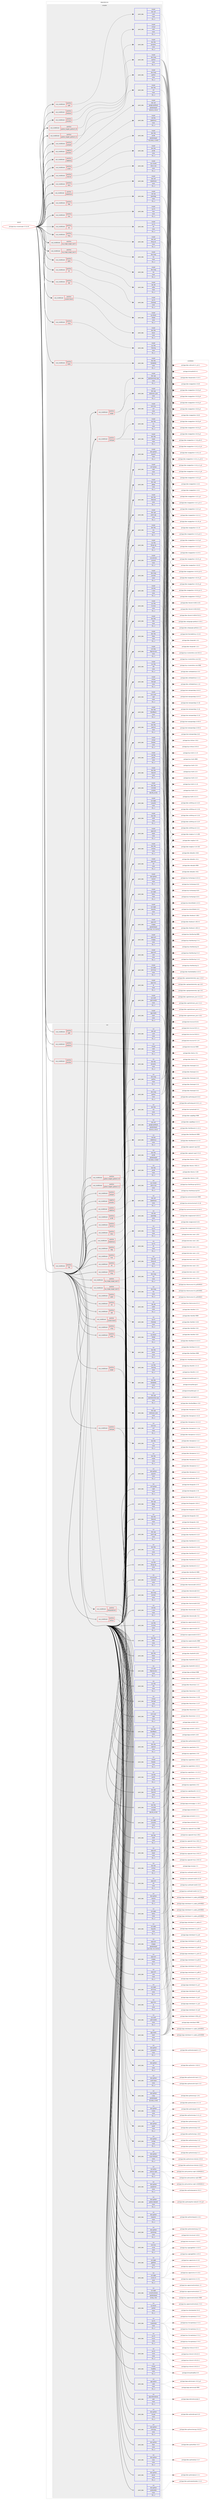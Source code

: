 digraph prolog {

# *************
# Graph options
# *************

newrank=true;
concentrate=true;
compound=true;
graph [rankdir=LR,fontname=Helvetica,fontsize=10,ranksep=1.5];#, ranksep=2.5, nodesep=0.2];
edge  [arrowhead=vee];
node  [fontname=Helvetica,fontsize=10];

# **********
# The ebuild
# **********

subgraph cluster_leftcol {
color=gray;
label=<<i>ebuild</i>>;
id [label="portage://sys-cluster/ceph-17.2.6-r8", color=red, width=4, href="../sys-cluster/ceph-17.2.6-r8.svg"];
}

# ****************
# The dependencies
# ****************

subgraph cluster_midcol {
color=gray;
label=<<i>dependencies</i>>;
subgraph cluster_compile {
fillcolor="#eeeeee";
style=filled;
label=<<i>compile</i>>;
subgraph cond118576 {
dependency441761 [label=<<TABLE BORDER="0" CELLBORDER="1" CELLSPACING="0" CELLPADDING="4"><TR><TD ROWSPAN="3" CELLPADDING="10">use_conditional</TD></TR><TR><TD>negative</TD></TR><TR><TD>jemalloc</TD></TR></TABLE>>, shape=none, color=red];
subgraph pack320224 {
dependency441762 [label=<<TABLE BORDER="0" CELLBORDER="1" CELLSPACING="0" CELLPADDING="4" WIDTH="220"><TR><TD ROWSPAN="6" CELLPADDING="30">pack_dep</TD></TR><TR><TD WIDTH="110">install</TD></TR><TR><TD>dev-util</TD></TR><TR><TD>google-perftools</TD></TR><TR><TD>greaterequal</TD></TR><TR><TD>[[2,6,1],,,2.6.1]</TD></TR></TABLE>>, shape=none, color=blue];
}
dependency441761:e -> dependency441762:w [weight=20,style="dashed",arrowhead="vee"];
}
id:e -> dependency441761:w [weight=20,style="solid",arrowhead="vee"];
subgraph cond118577 {
dependency441763 [label=<<TABLE BORDER="0" CELLBORDER="1" CELLSPACING="0" CELLPADDING="4"><TR><TD ROWSPAN="3" CELLPADDING="10">use_conditional</TD></TR><TR><TD>positive</TD></TR><TR><TD>babeltrace</TD></TR></TABLE>>, shape=none, color=red];
subgraph pack320225 {
dependency441764 [label=<<TABLE BORDER="0" CELLBORDER="1" CELLSPACING="0" CELLPADDING="4" WIDTH="220"><TR><TD ROWSPAN="6" CELLPADDING="30">pack_dep</TD></TR><TR><TD WIDTH="110">install</TD></TR><TR><TD>dev-util</TD></TR><TR><TD>babeltrace</TD></TR><TR><TD>none</TD></TR><TR><TD>[[],,,,]</TD></TR></TABLE>>, shape=none, color=blue];
}
dependency441763:e -> dependency441764:w [weight=20,style="dashed",arrowhead="vee"];
}
id:e -> dependency441763:w [weight=20,style="solid",arrowhead="vee"];
subgraph cond118578 {
dependency441765 [label=<<TABLE BORDER="0" CELLBORDER="1" CELLSPACING="0" CELLPADDING="4"><TR><TD ROWSPAN="3" CELLPADDING="10">use_conditional</TD></TR><TR><TD>positive</TD></TR><TR><TD>fuse</TD></TR></TABLE>>, shape=none, color=red];
subgraph pack320226 {
dependency441766 [label=<<TABLE BORDER="0" CELLBORDER="1" CELLSPACING="0" CELLPADDING="4" WIDTH="220"><TR><TD ROWSPAN="6" CELLPADDING="30">pack_dep</TD></TR><TR><TD WIDTH="110">install</TD></TR><TR><TD>sys-fs</TD></TR><TR><TD>fuse</TD></TR><TR><TD>none</TD></TR><TR><TD>[[],,,,]</TD></TR></TABLE>>, shape=none, color=blue];
}
dependency441765:e -> dependency441766:w [weight=20,style="dashed",arrowhead="vee"];
}
id:e -> dependency441765:w [weight=20,style="solid",arrowhead="vee"];
subgraph cond118579 {
dependency441767 [label=<<TABLE BORDER="0" CELLBORDER="1" CELLSPACING="0" CELLPADDING="4"><TR><TD ROWSPAN="3" CELLPADDING="10">use_conditional</TD></TR><TR><TD>positive</TD></TR><TR><TD>jaeger</TD></TR></TABLE>>, shape=none, color=red];
subgraph pack320227 {
dependency441768 [label=<<TABLE BORDER="0" CELLBORDER="1" CELLSPACING="0" CELLPADDING="4" WIDTH="220"><TR><TD ROWSPAN="6" CELLPADDING="30">pack_dep</TD></TR><TR><TD WIDTH="110">install</TD></TR><TR><TD>dev-cpp</TD></TR><TR><TD>nlohmann_json</TD></TR><TR><TD>none</TD></TR><TR><TD>[[],,,,]</TD></TR></TABLE>>, shape=none, color=blue];
}
dependency441767:e -> dependency441768:w [weight=20,style="dashed",arrowhead="vee"];
subgraph pack320228 {
dependency441769 [label=<<TABLE BORDER="0" CELLBORDER="1" CELLSPACING="0" CELLPADDING="4" WIDTH="220"><TR><TD ROWSPAN="6" CELLPADDING="30">pack_dep</TD></TR><TR><TD WIDTH="110">install</TD></TR><TR><TD>dev-cpp</TD></TR><TR><TD>opentelemetry-cpp</TD></TR><TR><TD>none</TD></TR><TR><TD>[[],,,,]</TD></TR></TABLE>>, shape=none, color=blue];
}
dependency441767:e -> dependency441769:w [weight=20,style="dashed",arrowhead="vee"];
}
id:e -> dependency441767:w [weight=20,style="solid",arrowhead="vee"];
subgraph cond118580 {
dependency441770 [label=<<TABLE BORDER="0" CELLBORDER="1" CELLSPACING="0" CELLPADDING="4"><TR><TD ROWSPAN="3" CELLPADDING="10">use_conditional</TD></TR><TR><TD>positive</TD></TR><TR><TD>jemalloc</TD></TR></TABLE>>, shape=none, color=red];
subgraph pack320229 {
dependency441771 [label=<<TABLE BORDER="0" CELLBORDER="1" CELLSPACING="0" CELLPADDING="4" WIDTH="220"><TR><TD ROWSPAN="6" CELLPADDING="30">pack_dep</TD></TR><TR><TD WIDTH="110">install</TD></TR><TR><TD>dev-libs</TD></TR><TR><TD>jemalloc</TD></TR><TR><TD>none</TD></TR><TR><TD>[[],,,,]</TD></TR></TABLE>>, shape=none, color=blue];
}
dependency441770:e -> dependency441771:w [weight=20,style="dashed",arrowhead="vee"];
}
id:e -> dependency441770:w [weight=20,style="solid",arrowhead="vee"];
subgraph cond118581 {
dependency441772 [label=<<TABLE BORDER="0" CELLBORDER="1" CELLSPACING="0" CELLPADDING="4"><TR><TD ROWSPAN="3" CELLPADDING="10">use_conditional</TD></TR><TR><TD>positive</TD></TR><TR><TD>kafka</TD></TR></TABLE>>, shape=none, color=red];
subgraph pack320230 {
dependency441773 [label=<<TABLE BORDER="0" CELLBORDER="1" CELLSPACING="0" CELLPADDING="4" WIDTH="220"><TR><TD ROWSPAN="6" CELLPADDING="30">pack_dep</TD></TR><TR><TD WIDTH="110">install</TD></TR><TR><TD>dev-libs</TD></TR><TR><TD>librdkafka</TD></TR><TR><TD>none</TD></TR><TR><TD>[[],,,,]</TD></TR></TABLE>>, shape=none, color=blue];
}
dependency441772:e -> dependency441773:w [weight=20,style="dashed",arrowhead="vee"];
}
id:e -> dependency441772:w [weight=20,style="solid",arrowhead="vee"];
subgraph cond118582 {
dependency441774 [label=<<TABLE BORDER="0" CELLBORDER="1" CELLSPACING="0" CELLPADDING="4"><TR><TD ROWSPAN="3" CELLPADDING="10">use_conditional</TD></TR><TR><TD>positive</TD></TR><TR><TD>kerberos</TD></TR></TABLE>>, shape=none, color=red];
subgraph pack320231 {
dependency441775 [label=<<TABLE BORDER="0" CELLBORDER="1" CELLSPACING="0" CELLPADDING="4" WIDTH="220"><TR><TD ROWSPAN="6" CELLPADDING="30">pack_dep</TD></TR><TR><TD WIDTH="110">install</TD></TR><TR><TD>virtual</TD></TR><TR><TD>krb5</TD></TR><TR><TD>none</TD></TR><TR><TD>[[],,,,]</TD></TR></TABLE>>, shape=none, color=blue];
}
dependency441774:e -> dependency441775:w [weight=20,style="dashed",arrowhead="vee"];
}
id:e -> dependency441774:w [weight=20,style="solid",arrowhead="vee"];
subgraph cond118583 {
dependency441776 [label=<<TABLE BORDER="0" CELLBORDER="1" CELLSPACING="0" CELLPADDING="4"><TR><TD ROWSPAN="3" CELLPADDING="10">use_conditional</TD></TR><TR><TD>positive</TD></TR><TR><TD>ldap</TD></TR></TABLE>>, shape=none, color=red];
subgraph pack320232 {
dependency441777 [label=<<TABLE BORDER="0" CELLBORDER="1" CELLSPACING="0" CELLPADDING="4" WIDTH="220"><TR><TD ROWSPAN="6" CELLPADDING="30">pack_dep</TD></TR><TR><TD WIDTH="110">install</TD></TR><TR><TD>net-nds</TD></TR><TR><TD>openldap</TD></TR><TR><TD>none</TD></TR><TR><TD>[[],,,,]</TD></TR></TABLE>>, shape=none, color=blue];
}
dependency441776:e -> dependency441777:w [weight=20,style="dashed",arrowhead="vee"];
}
id:e -> dependency441776:w [weight=20,style="solid",arrowhead="vee"];
subgraph cond118584 {
dependency441778 [label=<<TABLE BORDER="0" CELLBORDER="1" CELLSPACING="0" CELLPADDING="4"><TR><TD ROWSPAN="3" CELLPADDING="10">use_conditional</TD></TR><TR><TD>positive</TD></TR><TR><TD>lttng</TD></TR></TABLE>>, shape=none, color=red];
subgraph pack320233 {
dependency441779 [label=<<TABLE BORDER="0" CELLBORDER="1" CELLSPACING="0" CELLPADDING="4" WIDTH="220"><TR><TD ROWSPAN="6" CELLPADDING="30">pack_dep</TD></TR><TR><TD WIDTH="110">install</TD></TR><TR><TD>dev-util</TD></TR><TR><TD>lttng-ust</TD></TR><TR><TD>none</TD></TR><TR><TD>[[],,,,]</TD></TR></TABLE>>, shape=none, color=blue];
}
dependency441778:e -> dependency441779:w [weight=20,style="dashed",arrowhead="vee"];
}
id:e -> dependency441778:w [weight=20,style="solid",arrowhead="vee"];
subgraph cond118585 {
dependency441780 [label=<<TABLE BORDER="0" CELLBORDER="1" CELLSPACING="0" CELLPADDING="4"><TR><TD ROWSPAN="3" CELLPADDING="10">use_conditional</TD></TR><TR><TD>positive</TD></TR><TR><TD>lua_single_target_lua5-3</TD></TR></TABLE>>, shape=none, color=red];
subgraph pack320234 {
dependency441781 [label=<<TABLE BORDER="0" CELLBORDER="1" CELLSPACING="0" CELLPADDING="4" WIDTH="220"><TR><TD ROWSPAN="6" CELLPADDING="30">pack_dep</TD></TR><TR><TD WIDTH="110">install</TD></TR><TR><TD>dev-lang</TD></TR><TR><TD>lua</TD></TR><TR><TD>none</TD></TR><TR><TD>[[],,,,]</TD></TR></TABLE>>, shape=none, color=blue];
}
dependency441780:e -> dependency441781:w [weight=20,style="dashed",arrowhead="vee"];
}
id:e -> dependency441780:w [weight=20,style="solid",arrowhead="vee"];
subgraph cond118586 {
dependency441782 [label=<<TABLE BORDER="0" CELLBORDER="1" CELLSPACING="0" CELLPADDING="4"><TR><TD ROWSPAN="3" CELLPADDING="10">use_conditional</TD></TR><TR><TD>positive</TD></TR><TR><TD>lua_single_target_lua5-4</TD></TR></TABLE>>, shape=none, color=red];
subgraph pack320235 {
dependency441783 [label=<<TABLE BORDER="0" CELLBORDER="1" CELLSPACING="0" CELLPADDING="4" WIDTH="220"><TR><TD ROWSPAN="6" CELLPADDING="30">pack_dep</TD></TR><TR><TD WIDTH="110">install</TD></TR><TR><TD>dev-lang</TD></TR><TR><TD>lua</TD></TR><TR><TD>none</TD></TR><TR><TD>[[],,,,]</TD></TR></TABLE>>, shape=none, color=blue];
}
dependency441782:e -> dependency441783:w [weight=20,style="dashed",arrowhead="vee"];
}
id:e -> dependency441782:w [weight=20,style="solid",arrowhead="vee"];
subgraph cond118587 {
dependency441784 [label=<<TABLE BORDER="0" CELLBORDER="1" CELLSPACING="0" CELLPADDING="4"><TR><TD ROWSPAN="3" CELLPADDING="10">use_conditional</TD></TR><TR><TD>positive</TD></TR><TR><TD>parquet</TD></TR></TABLE>>, shape=none, color=red];
subgraph pack320236 {
dependency441785 [label=<<TABLE BORDER="0" CELLBORDER="1" CELLSPACING="0" CELLPADDING="4" WIDTH="220"><TR><TD ROWSPAN="6" CELLPADDING="30">pack_dep</TD></TR><TR><TD WIDTH="110">install</TD></TR><TR><TD>dev-libs</TD></TR><TR><TD>re2</TD></TR><TR><TD>none</TD></TR><TR><TD>[[],,,,]</TD></TR></TABLE>>, shape=none, color=blue];
}
dependency441784:e -> dependency441785:w [weight=20,style="dashed",arrowhead="vee"];
}
id:e -> dependency441784:w [weight=20,style="solid",arrowhead="vee"];
subgraph cond118588 {
dependency441786 [label=<<TABLE BORDER="0" CELLBORDER="1" CELLSPACING="0" CELLPADDING="4"><TR><TD ROWSPAN="3" CELLPADDING="10">use_conditional</TD></TR><TR><TD>positive</TD></TR><TR><TD>pmdk</TD></TR></TABLE>>, shape=none, color=red];
subgraph pack320237 {
dependency441787 [label=<<TABLE BORDER="0" CELLBORDER="1" CELLSPACING="0" CELLPADDING="4" WIDTH="220"><TR><TD ROWSPAN="6" CELLPADDING="30">pack_dep</TD></TR><TR><TD WIDTH="110">install</TD></TR><TR><TD>dev-libs</TD></TR><TR><TD>pmdk</TD></TR><TR><TD>greaterequal</TD></TR><TR><TD>[[1,10,0],,,1.10.0]</TD></TR></TABLE>>, shape=none, color=blue];
}
dependency441786:e -> dependency441787:w [weight=20,style="dashed",arrowhead="vee"];
}
id:e -> dependency441786:w [weight=20,style="solid",arrowhead="vee"];
subgraph cond118589 {
dependency441788 [label=<<TABLE BORDER="0" CELLBORDER="1" CELLSPACING="0" CELLPADDING="4"><TR><TD ROWSPAN="3" CELLPADDING="10">use_conditional</TD></TR><TR><TD>positive</TD></TR><TR><TD>python_targets_python3_10</TD></TR></TABLE>>, shape=none, color=red];
subgraph pack320238 {
dependency441789 [label=<<TABLE BORDER="0" CELLBORDER="1" CELLSPACING="0" CELLPADDING="4" WIDTH="220"><TR><TD ROWSPAN="6" CELLPADDING="30">pack_dep</TD></TR><TR><TD WIDTH="110">install</TD></TR><TR><TD>dev-lang</TD></TR><TR><TD>python</TD></TR><TR><TD>none</TD></TR><TR><TD>[[],,,,]</TD></TR></TABLE>>, shape=none, color=blue];
}
dependency441788:e -> dependency441789:w [weight=20,style="dashed",arrowhead="vee"];
}
id:e -> dependency441788:w [weight=20,style="solid",arrowhead="vee"];
subgraph cond118590 {
dependency441790 [label=<<TABLE BORDER="0" CELLBORDER="1" CELLSPACING="0" CELLPADDING="4"><TR><TD ROWSPAN="3" CELLPADDING="10">use_conditional</TD></TR><TR><TD>positive</TD></TR><TR><TD>python_targets_python3_11</TD></TR></TABLE>>, shape=none, color=red];
subgraph pack320239 {
dependency441791 [label=<<TABLE BORDER="0" CELLBORDER="1" CELLSPACING="0" CELLPADDING="4" WIDTH="220"><TR><TD ROWSPAN="6" CELLPADDING="30">pack_dep</TD></TR><TR><TD WIDTH="110">install</TD></TR><TR><TD>dev-lang</TD></TR><TR><TD>python</TD></TR><TR><TD>none</TD></TR><TR><TD>[[],,,,]</TD></TR></TABLE>>, shape=none, color=blue];
}
dependency441790:e -> dependency441791:w [weight=20,style="dashed",arrowhead="vee"];
}
id:e -> dependency441790:w [weight=20,style="solid",arrowhead="vee"];
subgraph cond118591 {
dependency441792 [label=<<TABLE BORDER="0" CELLBORDER="1" CELLSPACING="0" CELLPADDING="4"><TR><TD ROWSPAN="3" CELLPADDING="10">use_conditional</TD></TR><TR><TD>positive</TD></TR><TR><TD>rabbitmq</TD></TR></TABLE>>, shape=none, color=red];
subgraph pack320240 {
dependency441793 [label=<<TABLE BORDER="0" CELLBORDER="1" CELLSPACING="0" CELLPADDING="4" WIDTH="220"><TR><TD ROWSPAN="6" CELLPADDING="30">pack_dep</TD></TR><TR><TD WIDTH="110">install</TD></TR><TR><TD>net-libs</TD></TR><TR><TD>rabbitmq-c</TD></TR><TR><TD>none</TD></TR><TR><TD>[[],,,,]</TD></TR></TABLE>>, shape=none, color=blue];
}
dependency441792:e -> dependency441793:w [weight=20,style="dashed",arrowhead="vee"];
}
id:e -> dependency441792:w [weight=20,style="solid",arrowhead="vee"];
subgraph cond118592 {
dependency441794 [label=<<TABLE BORDER="0" CELLBORDER="1" CELLSPACING="0" CELLPADDING="4"><TR><TD ROWSPAN="3" CELLPADDING="10">use_conditional</TD></TR><TR><TD>positive</TD></TR><TR><TD>radosgw</TD></TR></TABLE>>, shape=none, color=red];
subgraph pack320241 {
dependency441795 [label=<<TABLE BORDER="0" CELLBORDER="1" CELLSPACING="0" CELLPADDING="4" WIDTH="220"><TR><TD ROWSPAN="6" CELLPADDING="30">pack_dep</TD></TR><TR><TD WIDTH="110">install</TD></TR><TR><TD>dev-libs</TD></TR><TR><TD>icu</TD></TR><TR><TD>none</TD></TR><TR><TD>[[],,,,]</TD></TR></TABLE>>, shape=none, color=blue];
}
dependency441794:e -> dependency441795:w [weight=20,style="dashed",arrowhead="vee"];
subgraph pack320242 {
dependency441796 [label=<<TABLE BORDER="0" CELLBORDER="1" CELLSPACING="0" CELLPADDING="4" WIDTH="220"><TR><TD ROWSPAN="6" CELLPADDING="30">pack_dep</TD></TR><TR><TD WIDTH="110">install</TD></TR><TR><TD>dev-libs</TD></TR><TR><TD>expat</TD></TR><TR><TD>none</TD></TR><TR><TD>[[],,,,]</TD></TR></TABLE>>, shape=none, color=blue];
}
dependency441794:e -> dependency441796:w [weight=20,style="dashed",arrowhead="vee"];
subgraph pack320243 {
dependency441797 [label=<<TABLE BORDER="0" CELLBORDER="1" CELLSPACING="0" CELLPADDING="4" WIDTH="220"><TR><TD ROWSPAN="6" CELLPADDING="30">pack_dep</TD></TR><TR><TD WIDTH="110">install</TD></TR><TR><TD>net-misc</TD></TR><TR><TD>curl</TD></TR><TR><TD>none</TD></TR><TR><TD>[[],,,,]</TD></TR></TABLE>>, shape=none, color=blue];
}
dependency441794:e -> dependency441797:w [weight=20,style="dashed",arrowhead="vee"];
}
id:e -> dependency441794:w [weight=20,style="solid",arrowhead="vee"];
subgraph cond118593 {
dependency441798 [label=<<TABLE BORDER="0" CELLBORDER="1" CELLSPACING="0" CELLPADDING="4"><TR><TD ROWSPAN="3" CELLPADDING="10">use_conditional</TD></TR><TR><TD>positive</TD></TR><TR><TD>rbd-rwl</TD></TR></TABLE>>, shape=none, color=red];
subgraph pack320244 {
dependency441799 [label=<<TABLE BORDER="0" CELLBORDER="1" CELLSPACING="0" CELLPADDING="4" WIDTH="220"><TR><TD ROWSPAN="6" CELLPADDING="30">pack_dep</TD></TR><TR><TD WIDTH="110">install</TD></TR><TR><TD>dev-libs</TD></TR><TR><TD>pmdk</TD></TR><TR><TD>none</TD></TR><TR><TD>[[],,,,]</TD></TR></TABLE>>, shape=none, color=blue];
}
dependency441798:e -> dependency441799:w [weight=20,style="dashed",arrowhead="vee"];
}
id:e -> dependency441798:w [weight=20,style="solid",arrowhead="vee"];
subgraph cond118594 {
dependency441800 [label=<<TABLE BORDER="0" CELLBORDER="1" CELLSPACING="0" CELLPADDING="4"><TR><TD ROWSPAN="3" CELLPADDING="10">use_conditional</TD></TR><TR><TD>positive</TD></TR><TR><TD>rdma</TD></TR></TABLE>>, shape=none, color=red];
subgraph pack320245 {
dependency441801 [label=<<TABLE BORDER="0" CELLBORDER="1" CELLSPACING="0" CELLPADDING="4" WIDTH="220"><TR><TD ROWSPAN="6" CELLPADDING="30">pack_dep</TD></TR><TR><TD WIDTH="110">install</TD></TR><TR><TD>sys-cluster</TD></TR><TR><TD>rdma-core</TD></TR><TR><TD>none</TD></TR><TR><TD>[[],,,,]</TD></TR></TABLE>>, shape=none, color=blue];
}
dependency441800:e -> dependency441801:w [weight=20,style="dashed",arrowhead="vee"];
}
id:e -> dependency441800:w [weight=20,style="solid",arrowhead="vee"];
subgraph cond118595 {
dependency441802 [label=<<TABLE BORDER="0" CELLBORDER="1" CELLSPACING="0" CELLPADDING="4"><TR><TD ROWSPAN="3" CELLPADDING="10">use_conditional</TD></TR><TR><TD>positive</TD></TR><TR><TD>spdk</TD></TR></TABLE>>, shape=none, color=red];
subgraph pack320246 {
dependency441803 [label=<<TABLE BORDER="0" CELLBORDER="1" CELLSPACING="0" CELLPADDING="4" WIDTH="220"><TR><TD ROWSPAN="6" CELLPADDING="30">pack_dep</TD></TR><TR><TD WIDTH="110">install</TD></TR><TR><TD>dev-util</TD></TR><TR><TD>cunit</TD></TR><TR><TD>none</TD></TR><TR><TD>[[],,,,]</TD></TR></TABLE>>, shape=none, color=blue];
}
dependency441802:e -> dependency441803:w [weight=20,style="dashed",arrowhead="vee"];
}
id:e -> dependency441802:w [weight=20,style="solid",arrowhead="vee"];
subgraph cond118596 {
dependency441804 [label=<<TABLE BORDER="0" CELLBORDER="1" CELLSPACING="0" CELLPADDING="4"><TR><TD ROWSPAN="3" CELLPADDING="10">use_conditional</TD></TR><TR><TD>positive</TD></TR><TR><TD>sqlite</TD></TR></TABLE>>, shape=none, color=red];
subgraph pack320247 {
dependency441805 [label=<<TABLE BORDER="0" CELLBORDER="1" CELLSPACING="0" CELLPADDING="4" WIDTH="220"><TR><TD ROWSPAN="6" CELLPADDING="30">pack_dep</TD></TR><TR><TD WIDTH="110">install</TD></TR><TR><TD>dev-db</TD></TR><TR><TD>sqlite</TD></TR><TR><TD>none</TD></TR><TR><TD>[[],,,,]</TD></TR></TABLE>>, shape=none, color=blue];
}
dependency441804:e -> dependency441805:w [weight=20,style="dashed",arrowhead="vee"];
}
id:e -> dependency441804:w [weight=20,style="solid",arrowhead="vee"];
subgraph cond118597 {
dependency441806 [label=<<TABLE BORDER="0" CELLBORDER="1" CELLSPACING="0" CELLPADDING="4"><TR><TD ROWSPAN="3" CELLPADDING="10">use_conditional</TD></TR><TR><TD>positive</TD></TR><TR><TD>system-boost</TD></TR></TABLE>>, shape=none, color=red];
subgraph pack320248 {
dependency441807 [label=<<TABLE BORDER="0" CELLBORDER="1" CELLSPACING="0" CELLPADDING="4" WIDTH="220"><TR><TD ROWSPAN="6" CELLPADDING="30">pack_dep</TD></TR><TR><TD WIDTH="110">install</TD></TR><TR><TD>dev-libs</TD></TR><TR><TD>boost</TD></TR><TR><TD>none</TD></TR><TR><TD>[[],,,,]</TD></TR></TABLE>>, shape=none, color=blue];
}
dependency441806:e -> dependency441807:w [weight=20,style="dashed",arrowhead="vee"];
}
id:e -> dependency441806:w [weight=20,style="solid",arrowhead="vee"];
subgraph cond118598 {
dependency441808 [label=<<TABLE BORDER="0" CELLBORDER="1" CELLSPACING="0" CELLPADDING="4"><TR><TD ROWSPAN="3" CELLPADDING="10">use_conditional</TD></TR><TR><TD>positive</TD></TR><TR><TD>uring</TD></TR></TABLE>>, shape=none, color=red];
subgraph pack320249 {
dependency441809 [label=<<TABLE BORDER="0" CELLBORDER="1" CELLSPACING="0" CELLPADDING="4" WIDTH="220"><TR><TD ROWSPAN="6" CELLPADDING="30">pack_dep</TD></TR><TR><TD WIDTH="110">install</TD></TR><TR><TD>sys-libs</TD></TR><TR><TD>liburing</TD></TR><TR><TD>none</TD></TR><TR><TD>[[],,,,]</TD></TR></TABLE>>, shape=none, color=blue];
}
dependency441808:e -> dependency441809:w [weight=20,style="dashed",arrowhead="vee"];
}
id:e -> dependency441808:w [weight=20,style="solid",arrowhead="vee"];
subgraph cond118599 {
dependency441810 [label=<<TABLE BORDER="0" CELLBORDER="1" CELLSPACING="0" CELLPADDING="4"><TR><TD ROWSPAN="3" CELLPADDING="10">use_conditional</TD></TR><TR><TD>positive</TD></TR><TR><TD>xfs</TD></TR></TABLE>>, shape=none, color=red];
subgraph pack320250 {
dependency441811 [label=<<TABLE BORDER="0" CELLBORDER="1" CELLSPACING="0" CELLPADDING="4" WIDTH="220"><TR><TD ROWSPAN="6" CELLPADDING="30">pack_dep</TD></TR><TR><TD WIDTH="110">install</TD></TR><TR><TD>sys-fs</TD></TR><TR><TD>xfsprogs</TD></TR><TR><TD>none</TD></TR><TR><TD>[[],,,,]</TD></TR></TABLE>>, shape=none, color=blue];
}
dependency441810:e -> dependency441811:w [weight=20,style="dashed",arrowhead="vee"];
}
id:e -> dependency441810:w [weight=20,style="solid",arrowhead="vee"];
subgraph cond118600 {
dependency441812 [label=<<TABLE BORDER="0" CELLBORDER="1" CELLSPACING="0" CELLPADDING="4"><TR><TD ROWSPAN="3" CELLPADDING="10">use_conditional</TD></TR><TR><TD>positive</TD></TR><TR><TD>zbd</TD></TR></TABLE>>, shape=none, color=red];
subgraph pack320251 {
dependency441813 [label=<<TABLE BORDER="0" CELLBORDER="1" CELLSPACING="0" CELLPADDING="4" WIDTH="220"><TR><TD ROWSPAN="6" CELLPADDING="30">pack_dep</TD></TR><TR><TD WIDTH="110">install</TD></TR><TR><TD>sys-block</TD></TR><TR><TD>libzbd</TD></TR><TR><TD>none</TD></TR><TR><TD>[[],,,,]</TD></TR></TABLE>>, shape=none, color=blue];
}
dependency441812:e -> dependency441813:w [weight=20,style="dashed",arrowhead="vee"];
}
id:e -> dependency441812:w [weight=20,style="solid",arrowhead="vee"];
subgraph cond118601 {
dependency441814 [label=<<TABLE BORDER="0" CELLBORDER="1" CELLSPACING="0" CELLPADDING="4"><TR><TD ROWSPAN="3" CELLPADDING="10">use_conditional</TD></TR><TR><TD>positive</TD></TR><TR><TD>zfs</TD></TR></TABLE>>, shape=none, color=red];
subgraph pack320252 {
dependency441815 [label=<<TABLE BORDER="0" CELLBORDER="1" CELLSPACING="0" CELLPADDING="4" WIDTH="220"><TR><TD ROWSPAN="6" CELLPADDING="30">pack_dep</TD></TR><TR><TD WIDTH="110">install</TD></TR><TR><TD>sys-fs</TD></TR><TR><TD>zfs</TD></TR><TR><TD>none</TD></TR><TR><TD>[[],,,,]</TD></TR></TABLE>>, shape=none, color=blue];
}
dependency441814:e -> dependency441815:w [weight=20,style="dashed",arrowhead="vee"];
}
id:e -> dependency441814:w [weight=20,style="solid",arrowhead="vee"];
subgraph pack320253 {
dependency441816 [label=<<TABLE BORDER="0" CELLBORDER="1" CELLSPACING="0" CELLPADDING="4" WIDTH="220"><TR><TD ROWSPAN="6" CELLPADDING="30">pack_dep</TD></TR><TR><TD WIDTH="110">install</TD></TR><TR><TD>acct-group</TD></TR><TR><TD>ceph</TD></TR><TR><TD>none</TD></TR><TR><TD>[[],,,,]</TD></TR></TABLE>>, shape=none, color=blue];
}
id:e -> dependency441816:w [weight=20,style="solid",arrowhead="vee"];
subgraph pack320254 {
dependency441817 [label=<<TABLE BORDER="0" CELLBORDER="1" CELLSPACING="0" CELLPADDING="4" WIDTH="220"><TR><TD ROWSPAN="6" CELLPADDING="30">pack_dep</TD></TR><TR><TD WIDTH="110">install</TD></TR><TR><TD>acct-user</TD></TR><TR><TD>ceph</TD></TR><TR><TD>none</TD></TR><TR><TD>[[],,,,]</TD></TR></TABLE>>, shape=none, color=blue];
}
id:e -> dependency441817:w [weight=20,style="solid",arrowhead="vee"];
subgraph pack320255 {
dependency441818 [label=<<TABLE BORDER="0" CELLBORDER="1" CELLSPACING="0" CELLPADDING="4" WIDTH="220"><TR><TD ROWSPAN="6" CELLPADDING="30">pack_dep</TD></TR><TR><TD WIDTH="110">install</TD></TR><TR><TD>app-arch</TD></TR><TR><TD>bzip2</TD></TR><TR><TD>none</TD></TR><TR><TD>[[],,,,]</TD></TR></TABLE>>, shape=none, color=blue];
}
id:e -> dependency441818:w [weight=20,style="solid",arrowhead="vee"];
subgraph pack320256 {
dependency441819 [label=<<TABLE BORDER="0" CELLBORDER="1" CELLSPACING="0" CELLPADDING="4" WIDTH="220"><TR><TD ROWSPAN="6" CELLPADDING="30">pack_dep</TD></TR><TR><TD WIDTH="110">install</TD></TR><TR><TD>app-arch</TD></TR><TR><TD>lz4</TD></TR><TR><TD>none</TD></TR><TR><TD>[[],,,,]</TD></TR></TABLE>>, shape=none, color=blue];
}
id:e -> dependency441819:w [weight=20,style="solid",arrowhead="vee"];
subgraph pack320257 {
dependency441820 [label=<<TABLE BORDER="0" CELLBORDER="1" CELLSPACING="0" CELLPADDING="4" WIDTH="220"><TR><TD ROWSPAN="6" CELLPADDING="30">pack_dep</TD></TR><TR><TD WIDTH="110">install</TD></TR><TR><TD>app-arch</TD></TR><TR><TD>snappy</TD></TR><TR><TD>greaterequal</TD></TR><TR><TD>[[1,1,9],,-r1,1.1.9-r1]</TD></TR></TABLE>>, shape=none, color=blue];
}
id:e -> dependency441820:w [weight=20,style="solid",arrowhead="vee"];
subgraph pack320258 {
dependency441821 [label=<<TABLE BORDER="0" CELLBORDER="1" CELLSPACING="0" CELLPADDING="4" WIDTH="220"><TR><TD ROWSPAN="6" CELLPADDING="30">pack_dep</TD></TR><TR><TD WIDTH="110">install</TD></TR><TR><TD>app-arch</TD></TR><TR><TD>snappy</TD></TR><TR><TD>none</TD></TR><TR><TD>[[],,,,]</TD></TR></TABLE>>, shape=none, color=blue];
}
id:e -> dependency441821:w [weight=20,style="solid",arrowhead="vee"];
subgraph pack320259 {
dependency441822 [label=<<TABLE BORDER="0" CELLBORDER="1" CELLSPACING="0" CELLPADDING="4" WIDTH="220"><TR><TD ROWSPAN="6" CELLPADDING="30">pack_dep</TD></TR><TR><TD WIDTH="110">install</TD></TR><TR><TD>app-arch</TD></TR><TR><TD>zstd</TD></TR><TR><TD>none</TD></TR><TR><TD>[[],,,,]</TD></TR></TABLE>>, shape=none, color=blue];
}
id:e -> dependency441822:w [weight=20,style="solid",arrowhead="vee"];
subgraph pack320260 {
dependency441823 [label=<<TABLE BORDER="0" CELLBORDER="1" CELLSPACING="0" CELLPADDING="4" WIDTH="220"><TR><TD ROWSPAN="6" CELLPADDING="30">pack_dep</TD></TR><TR><TD WIDTH="110">install</TD></TR><TR><TD>app-misc</TD></TR><TR><TD>jq</TD></TR><TR><TD>none</TD></TR><TR><TD>[[],,,,]</TD></TR></TABLE>>, shape=none, color=blue];
}
id:e -> dependency441823:w [weight=20,style="solid",arrowhead="vee"];
subgraph pack320261 {
dependency441824 [label=<<TABLE BORDER="0" CELLBORDER="1" CELLSPACING="0" CELLPADDING="4" WIDTH="220"><TR><TD ROWSPAN="6" CELLPADDING="30">pack_dep</TD></TR><TR><TD WIDTH="110">install</TD></TR><TR><TD>app-shells</TD></TR><TR><TD>bash</TD></TR><TR><TD>none</TD></TR><TR><TD>[[],,,,]</TD></TR></TABLE>>, shape=none, color=blue];
}
id:e -> dependency441824:w [weight=20,style="solid",arrowhead="vee"];
subgraph pack320262 {
dependency441825 [label=<<TABLE BORDER="0" CELLBORDER="1" CELLSPACING="0" CELLPADDING="4" WIDTH="220"><TR><TD ROWSPAN="6" CELLPADDING="30">pack_dep</TD></TR><TR><TD WIDTH="110">install</TD></TR><TR><TD>dev-cpp</TD></TR><TR><TD>gflags</TD></TR><TR><TD>none</TD></TR><TR><TD>[[],,,,]</TD></TR></TABLE>>, shape=none, color=blue];
}
id:e -> dependency441825:w [weight=20,style="solid",arrowhead="vee"];
subgraph pack320263 {
dependency441826 [label=<<TABLE BORDER="0" CELLBORDER="1" CELLSPACING="0" CELLPADDING="4" WIDTH="220"><TR><TD ROWSPAN="6" CELLPADDING="30">pack_dep</TD></TR><TR><TD WIDTH="110">install</TD></TR><TR><TD>dev-cpp</TD></TR><TR><TD>yaml-cpp</TD></TR><TR><TD>none</TD></TR><TR><TD>[[],,,,]</TD></TR></TABLE>>, shape=none, color=blue];
}
id:e -> dependency441826:w [weight=20,style="solid",arrowhead="vee"];
subgraph pack320264 {
dependency441827 [label=<<TABLE BORDER="0" CELLBORDER="1" CELLSPACING="0" CELLPADDING="4" WIDTH="220"><TR><TD ROWSPAN="6" CELLPADDING="30">pack_dep</TD></TR><TR><TD WIDTH="110">install</TD></TR><TR><TD>dev-lang</TD></TR><TR><TD>jsonnet</TD></TR><TR><TD>none</TD></TR><TR><TD>[[],,,,]</TD></TR></TABLE>>, shape=none, color=blue];
}
id:e -> dependency441827:w [weight=20,style="solid",arrowhead="vee"];
subgraph pack320265 {
dependency441828 [label=<<TABLE BORDER="0" CELLBORDER="1" CELLSPACING="0" CELLPADDING="4" WIDTH="220"><TR><TD ROWSPAN="6" CELLPADDING="30">pack_dep</TD></TR><TR><TD WIDTH="110">install</TD></TR><TR><TD>dev-libs</TD></TR><TR><TD>libaio</TD></TR><TR><TD>none</TD></TR><TR><TD>[[],,,,]</TD></TR></TABLE>>, shape=none, color=blue];
}
id:e -> dependency441828:w [weight=20,style="solid",arrowhead="vee"];
subgraph pack320266 {
dependency441829 [label=<<TABLE BORDER="0" CELLBORDER="1" CELLSPACING="0" CELLPADDING="4" WIDTH="220"><TR><TD ROWSPAN="6" CELLPADDING="30">pack_dep</TD></TR><TR><TD WIDTH="110">install</TD></TR><TR><TD>dev-libs</TD></TR><TR><TD>libevent</TD></TR><TR><TD>none</TD></TR><TR><TD>[[],,,,]</TD></TR></TABLE>>, shape=none, color=blue];
}
id:e -> dependency441829:w [weight=20,style="solid",arrowhead="vee"];
subgraph pack320267 {
dependency441830 [label=<<TABLE BORDER="0" CELLBORDER="1" CELLSPACING="0" CELLPADDING="4" WIDTH="220"><TR><TD ROWSPAN="6" CELLPADDING="30">pack_dep</TD></TR><TR><TD WIDTH="110">install</TD></TR><TR><TD>dev-libs</TD></TR><TR><TD>libnl</TD></TR><TR><TD>none</TD></TR><TR><TD>[[],,,,]</TD></TR></TABLE>>, shape=none, color=blue];
}
id:e -> dependency441830:w [weight=20,style="solid",arrowhead="vee"];
subgraph pack320268 {
dependency441831 [label=<<TABLE BORDER="0" CELLBORDER="1" CELLSPACING="0" CELLPADDING="4" WIDTH="220"><TR><TD ROWSPAN="6" CELLPADDING="30">pack_dep</TD></TR><TR><TD WIDTH="110">install</TD></TR><TR><TD>dev-libs</TD></TR><TR><TD>libutf8proc</TD></TR><TR><TD>none</TD></TR><TR><TD>[[],,,,]</TD></TR></TABLE>>, shape=none, color=blue];
}
id:e -> dependency441831:w [weight=20,style="solid",arrowhead="vee"];
subgraph pack320269 {
dependency441832 [label=<<TABLE BORDER="0" CELLBORDER="1" CELLSPACING="0" CELLPADDING="4" WIDTH="220"><TR><TD ROWSPAN="6" CELLPADDING="30">pack_dep</TD></TR><TR><TD WIDTH="110">install</TD></TR><TR><TD>dev-libs</TD></TR><TR><TD>libxml2</TD></TR><TR><TD>none</TD></TR><TR><TD>[[],,,,]</TD></TR></TABLE>>, shape=none, color=blue];
}
id:e -> dependency441832:w [weight=20,style="solid",arrowhead="vee"];
subgraph pack320270 {
dependency441833 [label=<<TABLE BORDER="0" CELLBORDER="1" CELLSPACING="0" CELLPADDING="4" WIDTH="220"><TR><TD ROWSPAN="6" CELLPADDING="30">pack_dep</TD></TR><TR><TD WIDTH="110">install</TD></TR><TR><TD>dev-libs</TD></TR><TR><TD>nss</TD></TR><TR><TD>none</TD></TR><TR><TD>[[],,,,]</TD></TR></TABLE>>, shape=none, color=blue];
}
id:e -> dependency441833:w [weight=20,style="solid",arrowhead="vee"];
subgraph pack320271 {
dependency441834 [label=<<TABLE BORDER="0" CELLBORDER="1" CELLSPACING="0" CELLPADDING="4" WIDTH="220"><TR><TD ROWSPAN="6" CELLPADDING="30">pack_dep</TD></TR><TR><TD WIDTH="110">install</TD></TR><TR><TD>dev-libs</TD></TR><TR><TD>openssl</TD></TR><TR><TD>none</TD></TR><TR><TD>[[],,,,]</TD></TR></TABLE>>, shape=none, color=blue];
}
id:e -> dependency441834:w [weight=20,style="solid",arrowhead="vee"];
subgraph pack320272 {
dependency441835 [label=<<TABLE BORDER="0" CELLBORDER="1" CELLSPACING="0" CELLPADDING="4" WIDTH="220"><TR><TD ROWSPAN="6" CELLPADDING="30">pack_dep</TD></TR><TR><TD WIDTH="110">install</TD></TR><TR><TD>dev-libs</TD></TR><TR><TD>rocksdb</TD></TR><TR><TD>smaller</TD></TR><TR><TD>[[6,15],,,6.15]</TD></TR></TABLE>>, shape=none, color=blue];
}
id:e -> dependency441835:w [weight=20,style="solid",arrowhead="vee"];
subgraph pack320273 {
dependency441836 [label=<<TABLE BORDER="0" CELLBORDER="1" CELLSPACING="0" CELLPADDING="4" WIDTH="220"><TR><TD ROWSPAN="6" CELLPADDING="30">pack_dep</TD></TR><TR><TD WIDTH="110">install</TD></TR><TR><TD>dev-libs</TD></TR><TR><TD>thrift</TD></TR><TR><TD>none</TD></TR><TR><TD>[[],,,,]</TD></TR></TABLE>>, shape=none, color=blue];
}
id:e -> dependency441836:w [weight=20,style="solid",arrowhead="vee"];
subgraph pack320274 {
dependency441837 [label=<<TABLE BORDER="0" CELLBORDER="1" CELLSPACING="0" CELLPADDING="4" WIDTH="220"><TR><TD ROWSPAN="6" CELLPADDING="30">pack_dep</TD></TR><TR><TD WIDTH="110">install</TD></TR><TR><TD>dev-libs</TD></TR><TR><TD>xmlsec</TD></TR><TR><TD>none</TD></TR><TR><TD>[[],,,,]</TD></TR></TABLE>>, shape=none, color=blue];
}
id:e -> dependency441837:w [weight=20,style="solid",arrowhead="vee"];
subgraph pack320275 {
dependency441838 [label=<<TABLE BORDER="0" CELLBORDER="1" CELLSPACING="0" CELLPADDING="4" WIDTH="220"><TR><TD ROWSPAN="6" CELLPADDING="30">pack_dep</TD></TR><TR><TD WIDTH="110">install</TD></TR><TR><TD>dev-python</TD></TR><TR><TD>natsort</TD></TR><TR><TD>none</TD></TR><TR><TD>[[],,,,]</TD></TR></TABLE>>, shape=none, color=blue];
}
id:e -> dependency441838:w [weight=20,style="solid",arrowhead="vee"];
subgraph pack320276 {
dependency441839 [label=<<TABLE BORDER="0" CELLBORDER="1" CELLSPACING="0" CELLPADDING="4" WIDTH="220"><TR><TD ROWSPAN="6" CELLPADDING="30">pack_dep</TD></TR><TR><TD WIDTH="110">install</TD></TR><TR><TD>dev-python</TD></TR><TR><TD>pyyaml</TD></TR><TR><TD>none</TD></TR><TR><TD>[[],,,,]</TD></TR></TABLE>>, shape=none, color=blue];
}
id:e -> dependency441839:w [weight=20,style="solid",arrowhead="vee"];
subgraph pack320277 {
dependency441840 [label=<<TABLE BORDER="0" CELLBORDER="1" CELLSPACING="0" CELLPADDING="4" WIDTH="220"><TR><TD ROWSPAN="6" CELLPADDING="30">pack_dep</TD></TR><TR><TD WIDTH="110">install</TD></TR><TR><TD>net-dns</TD></TR><TR><TD>c-ares</TD></TR><TR><TD>none</TD></TR><TR><TD>[[],,,,]</TD></TR></TABLE>>, shape=none, color=blue];
}
id:e -> dependency441840:w [weight=20,style="solid",arrowhead="vee"];
subgraph pack320278 {
dependency441841 [label=<<TABLE BORDER="0" CELLBORDER="1" CELLSPACING="0" CELLPADDING="4" WIDTH="220"><TR><TD ROWSPAN="6" CELLPADDING="30">pack_dep</TD></TR><TR><TD WIDTH="110">install</TD></TR><TR><TD>net-libs</TD></TR><TR><TD>gnutls</TD></TR><TR><TD>none</TD></TR><TR><TD>[[],,,,]</TD></TR></TABLE>>, shape=none, color=blue];
}
id:e -> dependency441841:w [weight=20,style="solid",arrowhead="vee"];
subgraph pack320279 {
dependency441842 [label=<<TABLE BORDER="0" CELLBORDER="1" CELLSPACING="0" CELLPADDING="4" WIDTH="220"><TR><TD ROWSPAN="6" CELLPADDING="30">pack_dep</TD></TR><TR><TD WIDTH="110">install</TD></TR><TR><TD>sys-apps</TD></TR><TR><TD>coreutils</TD></TR><TR><TD>none</TD></TR><TR><TD>[[],,,,]</TD></TR></TABLE>>, shape=none, color=blue];
}
id:e -> dependency441842:w [weight=20,style="solid",arrowhead="vee"];
subgraph pack320280 {
dependency441843 [label=<<TABLE BORDER="0" CELLBORDER="1" CELLSPACING="0" CELLPADDING="4" WIDTH="220"><TR><TD ROWSPAN="6" CELLPADDING="30">pack_dep</TD></TR><TR><TD WIDTH="110">install</TD></TR><TR><TD>sys-apps</TD></TR><TR><TD>hwloc</TD></TR><TR><TD>none</TD></TR><TR><TD>[[],,,,]</TD></TR></TABLE>>, shape=none, color=blue];
}
id:e -> dependency441843:w [weight=20,style="solid",arrowhead="vee"];
subgraph pack320281 {
dependency441844 [label=<<TABLE BORDER="0" CELLBORDER="1" CELLSPACING="0" CELLPADDING="4" WIDTH="220"><TR><TD ROWSPAN="6" CELLPADDING="30">pack_dep</TD></TR><TR><TD WIDTH="110">install</TD></TR><TR><TD>sys-apps</TD></TR><TR><TD>keyutils</TD></TR><TR><TD>none</TD></TR><TR><TD>[[],,,,]</TD></TR></TABLE>>, shape=none, color=blue];
}
id:e -> dependency441844:w [weight=20,style="solid",arrowhead="vee"];
subgraph pack320282 {
dependency441845 [label=<<TABLE BORDER="0" CELLBORDER="1" CELLSPACING="0" CELLPADDING="4" WIDTH="220"><TR><TD ROWSPAN="6" CELLPADDING="30">pack_dep</TD></TR><TR><TD WIDTH="110">install</TD></TR><TR><TD>sys-apps</TD></TR><TR><TD>util-linux</TD></TR><TR><TD>none</TD></TR><TR><TD>[[],,,,]</TD></TR></TABLE>>, shape=none, color=blue];
}
id:e -> dependency441845:w [weight=20,style="solid",arrowhead="vee"];
subgraph pack320283 {
dependency441846 [label=<<TABLE BORDER="0" CELLBORDER="1" CELLSPACING="0" CELLPADDING="4" WIDTH="220"><TR><TD ROWSPAN="6" CELLPADDING="30">pack_dep</TD></TR><TR><TD WIDTH="110">install</TD></TR><TR><TD>sys-auth</TD></TR><TR><TD>oath-toolkit</TD></TR><TR><TD>none</TD></TR><TR><TD>[[],,,,]</TD></TR></TABLE>>, shape=none, color=blue];
}
id:e -> dependency441846:w [weight=20,style="solid",arrowhead="vee"];
subgraph pack320284 {
dependency441847 [label=<<TABLE BORDER="0" CELLBORDER="1" CELLSPACING="0" CELLPADDING="4" WIDTH="220"><TR><TD ROWSPAN="6" CELLPADDING="30">pack_dep</TD></TR><TR><TD WIDTH="110">install</TD></TR><TR><TD>sys-libs</TD></TR><TR><TD>libcap-ng</TD></TR><TR><TD>none</TD></TR><TR><TD>[[],,,,]</TD></TR></TABLE>>, shape=none, color=blue];
}
id:e -> dependency441847:w [weight=20,style="solid",arrowhead="vee"];
subgraph pack320285 {
dependency441848 [label=<<TABLE BORDER="0" CELLBORDER="1" CELLSPACING="0" CELLPADDING="4" WIDTH="220"><TR><TD ROWSPAN="6" CELLPADDING="30">pack_dep</TD></TR><TR><TD WIDTH="110">install</TD></TR><TR><TD>sys-libs</TD></TR><TR><TD>ncurses</TD></TR><TR><TD>none</TD></TR><TR><TD>[[],,,,]</TD></TR></TABLE>>, shape=none, color=blue];
}
id:e -> dependency441848:w [weight=20,style="solid",arrowhead="vee"];
subgraph pack320286 {
dependency441849 [label=<<TABLE BORDER="0" CELLBORDER="1" CELLSPACING="0" CELLPADDING="4" WIDTH="220"><TR><TD ROWSPAN="6" CELLPADDING="30">pack_dep</TD></TR><TR><TD WIDTH="110">install</TD></TR><TR><TD>sys-libs</TD></TR><TR><TD>zlib</TD></TR><TR><TD>none</TD></TR><TR><TD>[[],,,,]</TD></TR></TABLE>>, shape=none, color=blue];
}
id:e -> dependency441849:w [weight=20,style="solid",arrowhead="vee"];
subgraph pack320287 {
dependency441850 [label=<<TABLE BORDER="0" CELLBORDER="1" CELLSPACING="0" CELLPADDING="4" WIDTH="220"><TR><TD ROWSPAN="6" CELLPADDING="30">pack_dep</TD></TR><TR><TD WIDTH="110">install</TD></TR><TR><TD>sys-process</TD></TR><TR><TD>numactl</TD></TR><TR><TD>none</TD></TR><TR><TD>[[],,,,]</TD></TR></TABLE>>, shape=none, color=blue];
}
id:e -> dependency441850:w [weight=20,style="solid",arrowhead="vee"];
subgraph pack320288 {
dependency441851 [label=<<TABLE BORDER="0" CELLBORDER="1" CELLSPACING="0" CELLPADDING="4" WIDTH="220"><TR><TD ROWSPAN="6" CELLPADDING="30">pack_dep</TD></TR><TR><TD WIDTH="110">install</TD></TR><TR><TD>virtual</TD></TR><TR><TD>libcrypt</TD></TR><TR><TD>none</TD></TR><TR><TD>[[],,,,]</TD></TR></TABLE>>, shape=none, color=blue];
}
id:e -> dependency441851:w [weight=20,style="solid",arrowhead="vee"];
subgraph pack320289 {
dependency441852 [label=<<TABLE BORDER="0" CELLBORDER="1" CELLSPACING="0" CELLPADDING="4" WIDTH="220"><TR><TD ROWSPAN="6" CELLPADDING="30">pack_dep</TD></TR><TR><TD WIDTH="110">install</TD></TR><TR><TD>virtual</TD></TR><TR><TD>libudev</TD></TR><TR><TD>none</TD></TR><TR><TD>[[],,,,]</TD></TR></TABLE>>, shape=none, color=blue];
}
id:e -> dependency441852:w [weight=20,style="solid",arrowhead="vee"];
subgraph pack320290 {
dependency441853 [label=<<TABLE BORDER="0" CELLBORDER="1" CELLSPACING="0" CELLPADDING="4" WIDTH="220"><TR><TD ROWSPAN="6" CELLPADDING="30">pack_dep</TD></TR><TR><TD WIDTH="110">install</TD></TR><TR><TD>x11-libs</TD></TR><TR><TD>libpciaccess</TD></TR><TR><TD>none</TD></TR><TR><TD>[[],,,,]</TD></TR></TABLE>>, shape=none, color=blue];
}
id:e -> dependency441853:w [weight=20,style="solid",arrowhead="vee"];
}
subgraph cluster_compileandrun {
fillcolor="#eeeeee";
style=filled;
label=<<i>compile and run</i>>;
}
subgraph cluster_run {
fillcolor="#eeeeee";
style=filled;
label=<<i>run</i>>;
subgraph cond118602 {
dependency441854 [label=<<TABLE BORDER="0" CELLBORDER="1" CELLSPACING="0" CELLPADDING="4"><TR><TD ROWSPAN="3" CELLPADDING="10">use_conditional</TD></TR><TR><TD>negative</TD></TR><TR><TD>jemalloc</TD></TR></TABLE>>, shape=none, color=red];
subgraph pack320291 {
dependency441855 [label=<<TABLE BORDER="0" CELLBORDER="1" CELLSPACING="0" CELLPADDING="4" WIDTH="220"><TR><TD ROWSPAN="6" CELLPADDING="30">pack_dep</TD></TR><TR><TD WIDTH="110">run</TD></TR><TR><TD>dev-util</TD></TR><TR><TD>google-perftools</TD></TR><TR><TD>greaterequal</TD></TR><TR><TD>[[2,6,1],,,2.6.1]</TD></TR></TABLE>>, shape=none, color=blue];
}
dependency441854:e -> dependency441855:w [weight=20,style="dashed",arrowhead="vee"];
}
id:e -> dependency441854:w [weight=20,style="solid",arrowhead="odot"];
subgraph cond118603 {
dependency441856 [label=<<TABLE BORDER="0" CELLBORDER="1" CELLSPACING="0" CELLPADDING="4"><TR><TD ROWSPAN="3" CELLPADDING="10">use_conditional</TD></TR><TR><TD>positive</TD></TR><TR><TD>babeltrace</TD></TR></TABLE>>, shape=none, color=red];
subgraph pack320292 {
dependency441857 [label=<<TABLE BORDER="0" CELLBORDER="1" CELLSPACING="0" CELLPADDING="4" WIDTH="220"><TR><TD ROWSPAN="6" CELLPADDING="30">pack_dep</TD></TR><TR><TD WIDTH="110">run</TD></TR><TR><TD>dev-util</TD></TR><TR><TD>babeltrace</TD></TR><TR><TD>none</TD></TR><TR><TD>[[],,,,]</TD></TR></TABLE>>, shape=none, color=blue];
}
dependency441856:e -> dependency441857:w [weight=20,style="dashed",arrowhead="vee"];
}
id:e -> dependency441856:w [weight=20,style="solid",arrowhead="odot"];
subgraph cond118604 {
dependency441858 [label=<<TABLE BORDER="0" CELLBORDER="1" CELLSPACING="0" CELLPADDING="4"><TR><TD ROWSPAN="3" CELLPADDING="10">use_conditional</TD></TR><TR><TD>positive</TD></TR><TR><TD>fuse</TD></TR></TABLE>>, shape=none, color=red];
subgraph pack320293 {
dependency441859 [label=<<TABLE BORDER="0" CELLBORDER="1" CELLSPACING="0" CELLPADDING="4" WIDTH="220"><TR><TD ROWSPAN="6" CELLPADDING="30">pack_dep</TD></TR><TR><TD WIDTH="110">run</TD></TR><TR><TD>sys-fs</TD></TR><TR><TD>fuse</TD></TR><TR><TD>none</TD></TR><TR><TD>[[],,,,]</TD></TR></TABLE>>, shape=none, color=blue];
}
dependency441858:e -> dependency441859:w [weight=20,style="dashed",arrowhead="vee"];
}
id:e -> dependency441858:w [weight=20,style="solid",arrowhead="odot"];
subgraph cond118605 {
dependency441860 [label=<<TABLE BORDER="0" CELLBORDER="1" CELLSPACING="0" CELLPADDING="4"><TR><TD ROWSPAN="3" CELLPADDING="10">use_conditional</TD></TR><TR><TD>positive</TD></TR><TR><TD>jaeger</TD></TR></TABLE>>, shape=none, color=red];
subgraph pack320294 {
dependency441861 [label=<<TABLE BORDER="0" CELLBORDER="1" CELLSPACING="0" CELLPADDING="4" WIDTH="220"><TR><TD ROWSPAN="6" CELLPADDING="30">pack_dep</TD></TR><TR><TD WIDTH="110">run</TD></TR><TR><TD>dev-cpp</TD></TR><TR><TD>nlohmann_json</TD></TR><TR><TD>none</TD></TR><TR><TD>[[],,,,]</TD></TR></TABLE>>, shape=none, color=blue];
}
dependency441860:e -> dependency441861:w [weight=20,style="dashed",arrowhead="vee"];
subgraph pack320295 {
dependency441862 [label=<<TABLE BORDER="0" CELLBORDER="1" CELLSPACING="0" CELLPADDING="4" WIDTH="220"><TR><TD ROWSPAN="6" CELLPADDING="30">pack_dep</TD></TR><TR><TD WIDTH="110">run</TD></TR><TR><TD>dev-cpp</TD></TR><TR><TD>opentelemetry-cpp</TD></TR><TR><TD>none</TD></TR><TR><TD>[[],,,,]</TD></TR></TABLE>>, shape=none, color=blue];
}
dependency441860:e -> dependency441862:w [weight=20,style="dashed",arrowhead="vee"];
}
id:e -> dependency441860:w [weight=20,style="solid",arrowhead="odot"];
subgraph cond118606 {
dependency441863 [label=<<TABLE BORDER="0" CELLBORDER="1" CELLSPACING="0" CELLPADDING="4"><TR><TD ROWSPAN="3" CELLPADDING="10">use_conditional</TD></TR><TR><TD>positive</TD></TR><TR><TD>jemalloc</TD></TR></TABLE>>, shape=none, color=red];
subgraph pack320296 {
dependency441864 [label=<<TABLE BORDER="0" CELLBORDER="1" CELLSPACING="0" CELLPADDING="4" WIDTH="220"><TR><TD ROWSPAN="6" CELLPADDING="30">pack_dep</TD></TR><TR><TD WIDTH="110">run</TD></TR><TR><TD>dev-libs</TD></TR><TR><TD>jemalloc</TD></TR><TR><TD>none</TD></TR><TR><TD>[[],,,,]</TD></TR></TABLE>>, shape=none, color=blue];
}
dependency441863:e -> dependency441864:w [weight=20,style="dashed",arrowhead="vee"];
}
id:e -> dependency441863:w [weight=20,style="solid",arrowhead="odot"];
subgraph cond118607 {
dependency441865 [label=<<TABLE BORDER="0" CELLBORDER="1" CELLSPACING="0" CELLPADDING="4"><TR><TD ROWSPAN="3" CELLPADDING="10">use_conditional</TD></TR><TR><TD>positive</TD></TR><TR><TD>kafka</TD></TR></TABLE>>, shape=none, color=red];
subgraph pack320297 {
dependency441866 [label=<<TABLE BORDER="0" CELLBORDER="1" CELLSPACING="0" CELLPADDING="4" WIDTH="220"><TR><TD ROWSPAN="6" CELLPADDING="30">pack_dep</TD></TR><TR><TD WIDTH="110">run</TD></TR><TR><TD>dev-libs</TD></TR><TR><TD>librdkafka</TD></TR><TR><TD>none</TD></TR><TR><TD>[[],,,,]</TD></TR></TABLE>>, shape=none, color=blue];
}
dependency441865:e -> dependency441866:w [weight=20,style="dashed",arrowhead="vee"];
}
id:e -> dependency441865:w [weight=20,style="solid",arrowhead="odot"];
subgraph cond118608 {
dependency441867 [label=<<TABLE BORDER="0" CELLBORDER="1" CELLSPACING="0" CELLPADDING="4"><TR><TD ROWSPAN="3" CELLPADDING="10">use_conditional</TD></TR><TR><TD>positive</TD></TR><TR><TD>kerberos</TD></TR></TABLE>>, shape=none, color=red];
subgraph pack320298 {
dependency441868 [label=<<TABLE BORDER="0" CELLBORDER="1" CELLSPACING="0" CELLPADDING="4" WIDTH="220"><TR><TD ROWSPAN="6" CELLPADDING="30">pack_dep</TD></TR><TR><TD WIDTH="110">run</TD></TR><TR><TD>virtual</TD></TR><TR><TD>krb5</TD></TR><TR><TD>none</TD></TR><TR><TD>[[],,,,]</TD></TR></TABLE>>, shape=none, color=blue];
}
dependency441867:e -> dependency441868:w [weight=20,style="dashed",arrowhead="vee"];
}
id:e -> dependency441867:w [weight=20,style="solid",arrowhead="odot"];
subgraph cond118609 {
dependency441869 [label=<<TABLE BORDER="0" CELLBORDER="1" CELLSPACING="0" CELLPADDING="4"><TR><TD ROWSPAN="3" CELLPADDING="10">use_conditional</TD></TR><TR><TD>positive</TD></TR><TR><TD>ldap</TD></TR></TABLE>>, shape=none, color=red];
subgraph pack320299 {
dependency441870 [label=<<TABLE BORDER="0" CELLBORDER="1" CELLSPACING="0" CELLPADDING="4" WIDTH="220"><TR><TD ROWSPAN="6" CELLPADDING="30">pack_dep</TD></TR><TR><TD WIDTH="110">run</TD></TR><TR><TD>net-nds</TD></TR><TR><TD>openldap</TD></TR><TR><TD>none</TD></TR><TR><TD>[[],,,,]</TD></TR></TABLE>>, shape=none, color=blue];
}
dependency441869:e -> dependency441870:w [weight=20,style="dashed",arrowhead="vee"];
}
id:e -> dependency441869:w [weight=20,style="solid",arrowhead="odot"];
subgraph cond118610 {
dependency441871 [label=<<TABLE BORDER="0" CELLBORDER="1" CELLSPACING="0" CELLPADDING="4"><TR><TD ROWSPAN="3" CELLPADDING="10">use_conditional</TD></TR><TR><TD>positive</TD></TR><TR><TD>lttng</TD></TR></TABLE>>, shape=none, color=red];
subgraph pack320300 {
dependency441872 [label=<<TABLE BORDER="0" CELLBORDER="1" CELLSPACING="0" CELLPADDING="4" WIDTH="220"><TR><TD ROWSPAN="6" CELLPADDING="30">pack_dep</TD></TR><TR><TD WIDTH="110">run</TD></TR><TR><TD>dev-util</TD></TR><TR><TD>lttng-ust</TD></TR><TR><TD>none</TD></TR><TR><TD>[[],,,,]</TD></TR></TABLE>>, shape=none, color=blue];
}
dependency441871:e -> dependency441872:w [weight=20,style="dashed",arrowhead="vee"];
}
id:e -> dependency441871:w [weight=20,style="solid",arrowhead="odot"];
subgraph cond118611 {
dependency441873 [label=<<TABLE BORDER="0" CELLBORDER="1" CELLSPACING="0" CELLPADDING="4"><TR><TD ROWSPAN="3" CELLPADDING="10">use_conditional</TD></TR><TR><TD>positive</TD></TR><TR><TD>lua_single_target_lua5-3</TD></TR></TABLE>>, shape=none, color=red];
subgraph pack320301 {
dependency441874 [label=<<TABLE BORDER="0" CELLBORDER="1" CELLSPACING="0" CELLPADDING="4" WIDTH="220"><TR><TD ROWSPAN="6" CELLPADDING="30">pack_dep</TD></TR><TR><TD WIDTH="110">run</TD></TR><TR><TD>dev-lang</TD></TR><TR><TD>lua</TD></TR><TR><TD>none</TD></TR><TR><TD>[[],,,,]</TD></TR></TABLE>>, shape=none, color=blue];
}
dependency441873:e -> dependency441874:w [weight=20,style="dashed",arrowhead="vee"];
}
id:e -> dependency441873:w [weight=20,style="solid",arrowhead="odot"];
subgraph cond118612 {
dependency441875 [label=<<TABLE BORDER="0" CELLBORDER="1" CELLSPACING="0" CELLPADDING="4"><TR><TD ROWSPAN="3" CELLPADDING="10">use_conditional</TD></TR><TR><TD>positive</TD></TR><TR><TD>lua_single_target_lua5-4</TD></TR></TABLE>>, shape=none, color=red];
subgraph pack320302 {
dependency441876 [label=<<TABLE BORDER="0" CELLBORDER="1" CELLSPACING="0" CELLPADDING="4" WIDTH="220"><TR><TD ROWSPAN="6" CELLPADDING="30">pack_dep</TD></TR><TR><TD WIDTH="110">run</TD></TR><TR><TD>dev-lang</TD></TR><TR><TD>lua</TD></TR><TR><TD>none</TD></TR><TR><TD>[[],,,,]</TD></TR></TABLE>>, shape=none, color=blue];
}
dependency441875:e -> dependency441876:w [weight=20,style="dashed",arrowhead="vee"];
}
id:e -> dependency441875:w [weight=20,style="solid",arrowhead="odot"];
subgraph cond118613 {
dependency441877 [label=<<TABLE BORDER="0" CELLBORDER="1" CELLSPACING="0" CELLPADDING="4"><TR><TD ROWSPAN="3" CELLPADDING="10">use_conditional</TD></TR><TR><TD>positive</TD></TR><TR><TD>mgr</TD></TR></TABLE>>, shape=none, color=red];
subgraph pack320303 {
dependency441878 [label=<<TABLE BORDER="0" CELLBORDER="1" CELLSPACING="0" CELLPADDING="4" WIDTH="220"><TR><TD ROWSPAN="6" CELLPADDING="30">pack_dep</TD></TR><TR><TD WIDTH="110">run</TD></TR><TR><TD>dev-python</TD></TR><TR><TD>jsonpatch</TD></TR><TR><TD>none</TD></TR><TR><TD>[[],,,,]</TD></TR></TABLE>>, shape=none, color=blue];
}
dependency441877:e -> dependency441878:w [weight=20,style="dashed",arrowhead="vee"];
subgraph pack320304 {
dependency441879 [label=<<TABLE BORDER="0" CELLBORDER="1" CELLSPACING="0" CELLPADDING="4" WIDTH="220"><TR><TD ROWSPAN="6" CELLPADDING="30">pack_dep</TD></TR><TR><TD WIDTH="110">run</TD></TR><TR><TD>dev-python</TD></TR><TR><TD>more-itertools</TD></TR><TR><TD>none</TD></TR><TR><TD>[[],,,,]</TD></TR></TABLE>>, shape=none, color=blue];
}
dependency441877:e -> dependency441879:w [weight=20,style="dashed",arrowhead="vee"];
subgraph pack320305 {
dependency441880 [label=<<TABLE BORDER="0" CELLBORDER="1" CELLSPACING="0" CELLPADDING="4" WIDTH="220"><TR><TD ROWSPAN="6" CELLPADDING="30">pack_dep</TD></TR><TR><TD WIDTH="110">run</TD></TR><TR><TD>dev-python</TD></TR><TR><TD>numpy</TD></TR><TR><TD>none</TD></TR><TR><TD>[[],,,,]</TD></TR></TABLE>>, shape=none, color=blue];
}
dependency441877:e -> dependency441880:w [weight=20,style="dashed",arrowhead="vee"];
subgraph pack320306 {
dependency441881 [label=<<TABLE BORDER="0" CELLBORDER="1" CELLSPACING="0" CELLPADDING="4" WIDTH="220"><TR><TD ROWSPAN="6" CELLPADDING="30">pack_dep</TD></TR><TR><TD WIDTH="110">run</TD></TR><TR><TD>dev-python</TD></TR><TR><TD>pyjwt</TD></TR><TR><TD>none</TD></TR><TR><TD>[[],,,,]</TD></TR></TABLE>>, shape=none, color=blue];
}
dependency441877:e -> dependency441881:w [weight=20,style="dashed",arrowhead="vee"];
subgraph pack320307 {
dependency441882 [label=<<TABLE BORDER="0" CELLBORDER="1" CELLSPACING="0" CELLPADDING="4" WIDTH="220"><TR><TD ROWSPAN="6" CELLPADDING="30">pack_dep</TD></TR><TR><TD WIDTH="110">run</TD></TR><TR><TD>dev-python</TD></TR><TR><TD>routes</TD></TR><TR><TD>none</TD></TR><TR><TD>[[],,,,]</TD></TR></TABLE>>, shape=none, color=blue];
}
dependency441877:e -> dependency441882:w [weight=20,style="dashed",arrowhead="vee"];
subgraph cond118614 {
dependency441883 [label=<<TABLE BORDER="0" CELLBORDER="1" CELLSPACING="0" CELLPADDING="4"><TR><TD ROWSPAN="3" CELLPADDING="10">use_conditional</TD></TR><TR><TD>positive</TD></TR><TR><TD>diskprediction</TD></TR></TABLE>>, shape=none, color=red];
subgraph pack320308 {
dependency441884 [label=<<TABLE BORDER="0" CELLBORDER="1" CELLSPACING="0" CELLPADDING="4" WIDTH="220"><TR><TD ROWSPAN="6" CELLPADDING="30">pack_dep</TD></TR><TR><TD WIDTH="110">run</TD></TR><TR><TD>dev-python</TD></TR><TR><TD>scipy</TD></TR><TR><TD>greaterequal</TD></TR><TR><TD>[[1,4,0],,,1.4.0]</TD></TR></TABLE>>, shape=none, color=blue];
}
dependency441883:e -> dependency441884:w [weight=20,style="dashed",arrowhead="vee"];
}
dependency441877:e -> dependency441883:w [weight=20,style="dashed",arrowhead="vee"];
subgraph pack320309 {
dependency441885 [label=<<TABLE BORDER="0" CELLBORDER="1" CELLSPACING="0" CELLPADDING="4" WIDTH="220"><TR><TD ROWSPAN="6" CELLPADDING="30">pack_dep</TD></TR><TR><TD WIDTH="110">run</TD></TR><TR><TD>dev-python</TD></TR><TR><TD>scikit-learn</TD></TR><TR><TD>none</TD></TR><TR><TD>[[],,,,]</TD></TR></TABLE>>, shape=none, color=blue];
}
dependency441877:e -> dependency441885:w [weight=20,style="dashed",arrowhead="vee"];
subgraph pack320310 {
dependency441886 [label=<<TABLE BORDER="0" CELLBORDER="1" CELLSPACING="0" CELLPADDING="4" WIDTH="220"><TR><TD ROWSPAN="6" CELLPADDING="30">pack_dep</TD></TR><TR><TD WIDTH="110">run</TD></TR><TR><TD>dev-python</TD></TR><TR><TD>six</TD></TR><TR><TD>none</TD></TR><TR><TD>[[],,,,]</TD></TR></TABLE>>, shape=none, color=blue];
}
dependency441877:e -> dependency441886:w [weight=20,style="dashed",arrowhead="vee"];
}
id:e -> dependency441877:w [weight=20,style="solid",arrowhead="odot"];
subgraph cond118615 {
dependency441887 [label=<<TABLE BORDER="0" CELLBORDER="1" CELLSPACING="0" CELLPADDING="4"><TR><TD ROWSPAN="3" CELLPADDING="10">use_conditional</TD></TR><TR><TD>positive</TD></TR><TR><TD>parquet</TD></TR></TABLE>>, shape=none, color=red];
subgraph pack320311 {
dependency441888 [label=<<TABLE BORDER="0" CELLBORDER="1" CELLSPACING="0" CELLPADDING="4" WIDTH="220"><TR><TD ROWSPAN="6" CELLPADDING="30">pack_dep</TD></TR><TR><TD WIDTH="110">run</TD></TR><TR><TD>dev-libs</TD></TR><TR><TD>re2</TD></TR><TR><TD>none</TD></TR><TR><TD>[[],,,,]</TD></TR></TABLE>>, shape=none, color=blue];
}
dependency441887:e -> dependency441888:w [weight=20,style="dashed",arrowhead="vee"];
}
id:e -> dependency441887:w [weight=20,style="solid",arrowhead="odot"];
subgraph cond118616 {
dependency441889 [label=<<TABLE BORDER="0" CELLBORDER="1" CELLSPACING="0" CELLPADDING="4"><TR><TD ROWSPAN="3" CELLPADDING="10">use_conditional</TD></TR><TR><TD>positive</TD></TR><TR><TD>pmdk</TD></TR></TABLE>>, shape=none, color=red];
subgraph pack320312 {
dependency441890 [label=<<TABLE BORDER="0" CELLBORDER="1" CELLSPACING="0" CELLPADDING="4" WIDTH="220"><TR><TD ROWSPAN="6" CELLPADDING="30">pack_dep</TD></TR><TR><TD WIDTH="110">run</TD></TR><TR><TD>dev-libs</TD></TR><TR><TD>pmdk</TD></TR><TR><TD>greaterequal</TD></TR><TR><TD>[[1,10,0],,,1.10.0]</TD></TR></TABLE>>, shape=none, color=blue];
}
dependency441889:e -> dependency441890:w [weight=20,style="dashed",arrowhead="vee"];
}
id:e -> dependency441889:w [weight=20,style="solid",arrowhead="odot"];
subgraph cond118617 {
dependency441891 [label=<<TABLE BORDER="0" CELLBORDER="1" CELLSPACING="0" CELLPADDING="4"><TR><TD ROWSPAN="3" CELLPADDING="10">use_conditional</TD></TR><TR><TD>positive</TD></TR><TR><TD>python_targets_python3_10</TD></TR></TABLE>>, shape=none, color=red];
subgraph pack320313 {
dependency441892 [label=<<TABLE BORDER="0" CELLBORDER="1" CELLSPACING="0" CELLPADDING="4" WIDTH="220"><TR><TD ROWSPAN="6" CELLPADDING="30">pack_dep</TD></TR><TR><TD WIDTH="110">run</TD></TR><TR><TD>dev-lang</TD></TR><TR><TD>python</TD></TR><TR><TD>none</TD></TR><TR><TD>[[],,,,]</TD></TR></TABLE>>, shape=none, color=blue];
}
dependency441891:e -> dependency441892:w [weight=20,style="dashed",arrowhead="vee"];
}
id:e -> dependency441891:w [weight=20,style="solid",arrowhead="odot"];
subgraph cond118618 {
dependency441893 [label=<<TABLE BORDER="0" CELLBORDER="1" CELLSPACING="0" CELLPADDING="4"><TR><TD ROWSPAN="3" CELLPADDING="10">use_conditional</TD></TR><TR><TD>positive</TD></TR><TR><TD>python_targets_python3_11</TD></TR></TABLE>>, shape=none, color=red];
subgraph pack320314 {
dependency441894 [label=<<TABLE BORDER="0" CELLBORDER="1" CELLSPACING="0" CELLPADDING="4" WIDTH="220"><TR><TD ROWSPAN="6" CELLPADDING="30">pack_dep</TD></TR><TR><TD WIDTH="110">run</TD></TR><TR><TD>dev-lang</TD></TR><TR><TD>python</TD></TR><TR><TD>none</TD></TR><TR><TD>[[],,,,]</TD></TR></TABLE>>, shape=none, color=blue];
}
dependency441893:e -> dependency441894:w [weight=20,style="dashed",arrowhead="vee"];
}
id:e -> dependency441893:w [weight=20,style="solid",arrowhead="odot"];
subgraph cond118619 {
dependency441895 [label=<<TABLE BORDER="0" CELLBORDER="1" CELLSPACING="0" CELLPADDING="4"><TR><TD ROWSPAN="3" CELLPADDING="10">use_conditional</TD></TR><TR><TD>positive</TD></TR><TR><TD>rabbitmq</TD></TR></TABLE>>, shape=none, color=red];
subgraph pack320315 {
dependency441896 [label=<<TABLE BORDER="0" CELLBORDER="1" CELLSPACING="0" CELLPADDING="4" WIDTH="220"><TR><TD ROWSPAN="6" CELLPADDING="30">pack_dep</TD></TR><TR><TD WIDTH="110">run</TD></TR><TR><TD>net-libs</TD></TR><TR><TD>rabbitmq-c</TD></TR><TR><TD>none</TD></TR><TR><TD>[[],,,,]</TD></TR></TABLE>>, shape=none, color=blue];
}
dependency441895:e -> dependency441896:w [weight=20,style="dashed",arrowhead="vee"];
}
id:e -> dependency441895:w [weight=20,style="solid",arrowhead="odot"];
subgraph cond118620 {
dependency441897 [label=<<TABLE BORDER="0" CELLBORDER="1" CELLSPACING="0" CELLPADDING="4"><TR><TD ROWSPAN="3" CELLPADDING="10">use_conditional</TD></TR><TR><TD>positive</TD></TR><TR><TD>radosgw</TD></TR></TABLE>>, shape=none, color=red];
subgraph pack320316 {
dependency441898 [label=<<TABLE BORDER="0" CELLBORDER="1" CELLSPACING="0" CELLPADDING="4" WIDTH="220"><TR><TD ROWSPAN="6" CELLPADDING="30">pack_dep</TD></TR><TR><TD WIDTH="110">run</TD></TR><TR><TD>dev-libs</TD></TR><TR><TD>icu</TD></TR><TR><TD>none</TD></TR><TR><TD>[[],,,,]</TD></TR></TABLE>>, shape=none, color=blue];
}
dependency441897:e -> dependency441898:w [weight=20,style="dashed",arrowhead="vee"];
subgraph pack320317 {
dependency441899 [label=<<TABLE BORDER="0" CELLBORDER="1" CELLSPACING="0" CELLPADDING="4" WIDTH="220"><TR><TD ROWSPAN="6" CELLPADDING="30">pack_dep</TD></TR><TR><TD WIDTH="110">run</TD></TR><TR><TD>dev-libs</TD></TR><TR><TD>expat</TD></TR><TR><TD>none</TD></TR><TR><TD>[[],,,,]</TD></TR></TABLE>>, shape=none, color=blue];
}
dependency441897:e -> dependency441899:w [weight=20,style="dashed",arrowhead="vee"];
subgraph pack320318 {
dependency441900 [label=<<TABLE BORDER="0" CELLBORDER="1" CELLSPACING="0" CELLPADDING="4" WIDTH="220"><TR><TD ROWSPAN="6" CELLPADDING="30">pack_dep</TD></TR><TR><TD WIDTH="110">run</TD></TR><TR><TD>net-misc</TD></TR><TR><TD>curl</TD></TR><TR><TD>none</TD></TR><TR><TD>[[],,,,]</TD></TR></TABLE>>, shape=none, color=blue];
}
dependency441897:e -> dependency441900:w [weight=20,style="dashed",arrowhead="vee"];
}
id:e -> dependency441897:w [weight=20,style="solid",arrowhead="odot"];
subgraph cond118621 {
dependency441901 [label=<<TABLE BORDER="0" CELLBORDER="1" CELLSPACING="0" CELLPADDING="4"><TR><TD ROWSPAN="3" CELLPADDING="10">use_conditional</TD></TR><TR><TD>positive</TD></TR><TR><TD>rbd-rwl</TD></TR></TABLE>>, shape=none, color=red];
subgraph pack320319 {
dependency441902 [label=<<TABLE BORDER="0" CELLBORDER="1" CELLSPACING="0" CELLPADDING="4" WIDTH="220"><TR><TD ROWSPAN="6" CELLPADDING="30">pack_dep</TD></TR><TR><TD WIDTH="110">run</TD></TR><TR><TD>dev-libs</TD></TR><TR><TD>pmdk</TD></TR><TR><TD>none</TD></TR><TR><TD>[[],,,,]</TD></TR></TABLE>>, shape=none, color=blue];
}
dependency441901:e -> dependency441902:w [weight=20,style="dashed",arrowhead="vee"];
}
id:e -> dependency441901:w [weight=20,style="solid",arrowhead="odot"];
subgraph cond118622 {
dependency441903 [label=<<TABLE BORDER="0" CELLBORDER="1" CELLSPACING="0" CELLPADDING="4"><TR><TD ROWSPAN="3" CELLPADDING="10">use_conditional</TD></TR><TR><TD>positive</TD></TR><TR><TD>rdma</TD></TR></TABLE>>, shape=none, color=red];
subgraph pack320320 {
dependency441904 [label=<<TABLE BORDER="0" CELLBORDER="1" CELLSPACING="0" CELLPADDING="4" WIDTH="220"><TR><TD ROWSPAN="6" CELLPADDING="30">pack_dep</TD></TR><TR><TD WIDTH="110">run</TD></TR><TR><TD>sys-cluster</TD></TR><TR><TD>rdma-core</TD></TR><TR><TD>none</TD></TR><TR><TD>[[],,,,]</TD></TR></TABLE>>, shape=none, color=blue];
}
dependency441903:e -> dependency441904:w [weight=20,style="dashed",arrowhead="vee"];
}
id:e -> dependency441903:w [weight=20,style="solid",arrowhead="odot"];
subgraph cond118623 {
dependency441905 [label=<<TABLE BORDER="0" CELLBORDER="1" CELLSPACING="0" CELLPADDING="4"><TR><TD ROWSPAN="3" CELLPADDING="10">use_conditional</TD></TR><TR><TD>positive</TD></TR><TR><TD>selinux</TD></TR></TABLE>>, shape=none, color=red];
subgraph pack320321 {
dependency441906 [label=<<TABLE BORDER="0" CELLBORDER="1" CELLSPACING="0" CELLPADDING="4" WIDTH="220"><TR><TD ROWSPAN="6" CELLPADDING="30">pack_dep</TD></TR><TR><TD WIDTH="110">run</TD></TR><TR><TD>sec-policy</TD></TR><TR><TD>selinux-ceph</TD></TR><TR><TD>none</TD></TR><TR><TD>[[],,,,]</TD></TR></TABLE>>, shape=none, color=blue];
}
dependency441905:e -> dependency441906:w [weight=20,style="dashed",arrowhead="vee"];
}
id:e -> dependency441905:w [weight=20,style="solid",arrowhead="odot"];
subgraph cond118624 {
dependency441907 [label=<<TABLE BORDER="0" CELLBORDER="1" CELLSPACING="0" CELLPADDING="4"><TR><TD ROWSPAN="3" CELLPADDING="10">use_conditional</TD></TR><TR><TD>positive</TD></TR><TR><TD>spdk</TD></TR></TABLE>>, shape=none, color=red];
subgraph pack320322 {
dependency441908 [label=<<TABLE BORDER="0" CELLBORDER="1" CELLSPACING="0" CELLPADDING="4" WIDTH="220"><TR><TD ROWSPAN="6" CELLPADDING="30">pack_dep</TD></TR><TR><TD WIDTH="110">run</TD></TR><TR><TD>dev-util</TD></TR><TR><TD>cunit</TD></TR><TR><TD>none</TD></TR><TR><TD>[[],,,,]</TD></TR></TABLE>>, shape=none, color=blue];
}
dependency441907:e -> dependency441908:w [weight=20,style="dashed",arrowhead="vee"];
}
id:e -> dependency441907:w [weight=20,style="solid",arrowhead="odot"];
subgraph cond118625 {
dependency441909 [label=<<TABLE BORDER="0" CELLBORDER="1" CELLSPACING="0" CELLPADDING="4"><TR><TD ROWSPAN="3" CELLPADDING="10">use_conditional</TD></TR><TR><TD>positive</TD></TR><TR><TD>sqlite</TD></TR></TABLE>>, shape=none, color=red];
subgraph pack320323 {
dependency441910 [label=<<TABLE BORDER="0" CELLBORDER="1" CELLSPACING="0" CELLPADDING="4" WIDTH="220"><TR><TD ROWSPAN="6" CELLPADDING="30">pack_dep</TD></TR><TR><TD WIDTH="110">run</TD></TR><TR><TD>dev-db</TD></TR><TR><TD>sqlite</TD></TR><TR><TD>none</TD></TR><TR><TD>[[],,,,]</TD></TR></TABLE>>, shape=none, color=blue];
}
dependency441909:e -> dependency441910:w [weight=20,style="dashed",arrowhead="vee"];
}
id:e -> dependency441909:w [weight=20,style="solid",arrowhead="odot"];
subgraph cond118626 {
dependency441911 [label=<<TABLE BORDER="0" CELLBORDER="1" CELLSPACING="0" CELLPADDING="4"><TR><TD ROWSPAN="3" CELLPADDING="10">use_conditional</TD></TR><TR><TD>positive</TD></TR><TR><TD>system-boost</TD></TR></TABLE>>, shape=none, color=red];
subgraph pack320324 {
dependency441912 [label=<<TABLE BORDER="0" CELLBORDER="1" CELLSPACING="0" CELLPADDING="4" WIDTH="220"><TR><TD ROWSPAN="6" CELLPADDING="30">pack_dep</TD></TR><TR><TD WIDTH="110">run</TD></TR><TR><TD>dev-libs</TD></TR><TR><TD>boost</TD></TR><TR><TD>none</TD></TR><TR><TD>[[],,,,]</TD></TR></TABLE>>, shape=none, color=blue];
}
dependency441911:e -> dependency441912:w [weight=20,style="dashed",arrowhead="vee"];
}
id:e -> dependency441911:w [weight=20,style="solid",arrowhead="odot"];
subgraph cond118627 {
dependency441913 [label=<<TABLE BORDER="0" CELLBORDER="1" CELLSPACING="0" CELLPADDING="4"><TR><TD ROWSPAN="3" CELLPADDING="10">use_conditional</TD></TR><TR><TD>positive</TD></TR><TR><TD>uring</TD></TR></TABLE>>, shape=none, color=red];
subgraph pack320325 {
dependency441914 [label=<<TABLE BORDER="0" CELLBORDER="1" CELLSPACING="0" CELLPADDING="4" WIDTH="220"><TR><TD ROWSPAN="6" CELLPADDING="30">pack_dep</TD></TR><TR><TD WIDTH="110">run</TD></TR><TR><TD>sys-libs</TD></TR><TR><TD>liburing</TD></TR><TR><TD>none</TD></TR><TR><TD>[[],,,,]</TD></TR></TABLE>>, shape=none, color=blue];
}
dependency441913:e -> dependency441914:w [weight=20,style="dashed",arrowhead="vee"];
}
id:e -> dependency441913:w [weight=20,style="solid",arrowhead="odot"];
subgraph cond118628 {
dependency441915 [label=<<TABLE BORDER="0" CELLBORDER="1" CELLSPACING="0" CELLPADDING="4"><TR><TD ROWSPAN="3" CELLPADDING="10">use_conditional</TD></TR><TR><TD>positive</TD></TR><TR><TD>xfs</TD></TR></TABLE>>, shape=none, color=red];
subgraph pack320326 {
dependency441916 [label=<<TABLE BORDER="0" CELLBORDER="1" CELLSPACING="0" CELLPADDING="4" WIDTH="220"><TR><TD ROWSPAN="6" CELLPADDING="30">pack_dep</TD></TR><TR><TD WIDTH="110">run</TD></TR><TR><TD>sys-fs</TD></TR><TR><TD>xfsprogs</TD></TR><TR><TD>none</TD></TR><TR><TD>[[],,,,]</TD></TR></TABLE>>, shape=none, color=blue];
}
dependency441915:e -> dependency441916:w [weight=20,style="dashed",arrowhead="vee"];
}
id:e -> dependency441915:w [weight=20,style="solid",arrowhead="odot"];
subgraph cond118629 {
dependency441917 [label=<<TABLE BORDER="0" CELLBORDER="1" CELLSPACING="0" CELLPADDING="4"><TR><TD ROWSPAN="3" CELLPADDING="10">use_conditional</TD></TR><TR><TD>positive</TD></TR><TR><TD>zbd</TD></TR></TABLE>>, shape=none, color=red];
subgraph pack320327 {
dependency441918 [label=<<TABLE BORDER="0" CELLBORDER="1" CELLSPACING="0" CELLPADDING="4" WIDTH="220"><TR><TD ROWSPAN="6" CELLPADDING="30">pack_dep</TD></TR><TR><TD WIDTH="110">run</TD></TR><TR><TD>sys-block</TD></TR><TR><TD>libzbd</TD></TR><TR><TD>none</TD></TR><TR><TD>[[],,,,]</TD></TR></TABLE>>, shape=none, color=blue];
}
dependency441917:e -> dependency441918:w [weight=20,style="dashed",arrowhead="vee"];
}
id:e -> dependency441917:w [weight=20,style="solid",arrowhead="odot"];
subgraph cond118630 {
dependency441919 [label=<<TABLE BORDER="0" CELLBORDER="1" CELLSPACING="0" CELLPADDING="4"><TR><TD ROWSPAN="3" CELLPADDING="10">use_conditional</TD></TR><TR><TD>positive</TD></TR><TR><TD>zfs</TD></TR></TABLE>>, shape=none, color=red];
subgraph pack320328 {
dependency441920 [label=<<TABLE BORDER="0" CELLBORDER="1" CELLSPACING="0" CELLPADDING="4" WIDTH="220"><TR><TD ROWSPAN="6" CELLPADDING="30">pack_dep</TD></TR><TR><TD WIDTH="110">run</TD></TR><TR><TD>sys-fs</TD></TR><TR><TD>zfs</TD></TR><TR><TD>none</TD></TR><TR><TD>[[],,,,]</TD></TR></TABLE>>, shape=none, color=blue];
}
dependency441919:e -> dependency441920:w [weight=20,style="dashed",arrowhead="vee"];
}
id:e -> dependency441919:w [weight=20,style="solid",arrowhead="odot"];
subgraph pack320329 {
dependency441921 [label=<<TABLE BORDER="0" CELLBORDER="1" CELLSPACING="0" CELLPADDING="4" WIDTH="220"><TR><TD ROWSPAN="6" CELLPADDING="30">pack_dep</TD></TR><TR><TD WIDTH="110">run</TD></TR><TR><TD>acct-group</TD></TR><TR><TD>ceph</TD></TR><TR><TD>none</TD></TR><TR><TD>[[],,,,]</TD></TR></TABLE>>, shape=none, color=blue];
}
id:e -> dependency441921:w [weight=20,style="solid",arrowhead="odot"];
subgraph pack320330 {
dependency441922 [label=<<TABLE BORDER="0" CELLBORDER="1" CELLSPACING="0" CELLPADDING="4" WIDTH="220"><TR><TD ROWSPAN="6" CELLPADDING="30">pack_dep</TD></TR><TR><TD WIDTH="110">run</TD></TR><TR><TD>acct-user</TD></TR><TR><TD>ceph</TD></TR><TR><TD>none</TD></TR><TR><TD>[[],,,,]</TD></TR></TABLE>>, shape=none, color=blue];
}
id:e -> dependency441922:w [weight=20,style="solid",arrowhead="odot"];
subgraph pack320331 {
dependency441923 [label=<<TABLE BORDER="0" CELLBORDER="1" CELLSPACING="0" CELLPADDING="4" WIDTH="220"><TR><TD ROWSPAN="6" CELLPADDING="30">pack_dep</TD></TR><TR><TD WIDTH="110">run</TD></TR><TR><TD>app-admin</TD></TR><TR><TD>sudo</TD></TR><TR><TD>none</TD></TR><TR><TD>[[],,,,]</TD></TR></TABLE>>, shape=none, color=blue];
}
id:e -> dependency441923:w [weight=20,style="solid",arrowhead="odot"];
subgraph pack320332 {
dependency441924 [label=<<TABLE BORDER="0" CELLBORDER="1" CELLSPACING="0" CELLPADDING="4" WIDTH="220"><TR><TD ROWSPAN="6" CELLPADDING="30">pack_dep</TD></TR><TR><TD WIDTH="110">run</TD></TR><TR><TD>app-alternatives</TD></TR><TR><TD>awk</TD></TR><TR><TD>none</TD></TR><TR><TD>[[],,,,]</TD></TR></TABLE>>, shape=none, color=blue];
}
id:e -> dependency441924:w [weight=20,style="solid",arrowhead="odot"];
subgraph pack320333 {
dependency441925 [label=<<TABLE BORDER="0" CELLBORDER="1" CELLSPACING="0" CELLPADDING="4" WIDTH="220"><TR><TD ROWSPAN="6" CELLPADDING="30">pack_dep</TD></TR><TR><TD WIDTH="110">run</TD></TR><TR><TD>app-arch</TD></TR><TR><TD>bzip2</TD></TR><TR><TD>none</TD></TR><TR><TD>[[],,,,]</TD></TR></TABLE>>, shape=none, color=blue];
}
id:e -> dependency441925:w [weight=20,style="solid",arrowhead="odot"];
subgraph pack320334 {
dependency441926 [label=<<TABLE BORDER="0" CELLBORDER="1" CELLSPACING="0" CELLPADDING="4" WIDTH="220"><TR><TD ROWSPAN="6" CELLPADDING="30">pack_dep</TD></TR><TR><TD WIDTH="110">run</TD></TR><TR><TD>app-arch</TD></TR><TR><TD>lz4</TD></TR><TR><TD>none</TD></TR><TR><TD>[[],,,,]</TD></TR></TABLE>>, shape=none, color=blue];
}
id:e -> dependency441926:w [weight=20,style="solid",arrowhead="odot"];
subgraph pack320335 {
dependency441927 [label=<<TABLE BORDER="0" CELLBORDER="1" CELLSPACING="0" CELLPADDING="4" WIDTH="220"><TR><TD ROWSPAN="6" CELLPADDING="30">pack_dep</TD></TR><TR><TD WIDTH="110">run</TD></TR><TR><TD>app-arch</TD></TR><TR><TD>snappy</TD></TR><TR><TD>greaterequal</TD></TR><TR><TD>[[1,1,9],,-r1,1.1.9-r1]</TD></TR></TABLE>>, shape=none, color=blue];
}
id:e -> dependency441927:w [weight=20,style="solid",arrowhead="odot"];
subgraph pack320336 {
dependency441928 [label=<<TABLE BORDER="0" CELLBORDER="1" CELLSPACING="0" CELLPADDING="4" WIDTH="220"><TR><TD ROWSPAN="6" CELLPADDING="30">pack_dep</TD></TR><TR><TD WIDTH="110">run</TD></TR><TR><TD>app-arch</TD></TR><TR><TD>snappy</TD></TR><TR><TD>none</TD></TR><TR><TD>[[],,,,]</TD></TR></TABLE>>, shape=none, color=blue];
}
id:e -> dependency441928:w [weight=20,style="solid",arrowhead="odot"];
subgraph pack320337 {
dependency441929 [label=<<TABLE BORDER="0" CELLBORDER="1" CELLSPACING="0" CELLPADDING="4" WIDTH="220"><TR><TD ROWSPAN="6" CELLPADDING="30">pack_dep</TD></TR><TR><TD WIDTH="110">run</TD></TR><TR><TD>app-arch</TD></TR><TR><TD>zstd</TD></TR><TR><TD>none</TD></TR><TR><TD>[[],,,,]</TD></TR></TABLE>>, shape=none, color=blue];
}
id:e -> dependency441929:w [weight=20,style="solid",arrowhead="odot"];
subgraph pack320338 {
dependency441930 [label=<<TABLE BORDER="0" CELLBORDER="1" CELLSPACING="0" CELLPADDING="4" WIDTH="220"><TR><TD ROWSPAN="6" CELLPADDING="30">pack_dep</TD></TR><TR><TD WIDTH="110">run</TD></TR><TR><TD>app-misc</TD></TR><TR><TD>jq</TD></TR><TR><TD>none</TD></TR><TR><TD>[[],,,,]</TD></TR></TABLE>>, shape=none, color=blue];
}
id:e -> dependency441930:w [weight=20,style="solid",arrowhead="odot"];
subgraph pack320339 {
dependency441931 [label=<<TABLE BORDER="0" CELLBORDER="1" CELLSPACING="0" CELLPADDING="4" WIDTH="220"><TR><TD ROWSPAN="6" CELLPADDING="30">pack_dep</TD></TR><TR><TD WIDTH="110">run</TD></TR><TR><TD>app-shells</TD></TR><TR><TD>bash</TD></TR><TR><TD>none</TD></TR><TR><TD>[[],,,,]</TD></TR></TABLE>>, shape=none, color=blue];
}
id:e -> dependency441931:w [weight=20,style="solid",arrowhead="odot"];
subgraph pack320340 {
dependency441932 [label=<<TABLE BORDER="0" CELLBORDER="1" CELLSPACING="0" CELLPADDING="4" WIDTH="220"><TR><TD ROWSPAN="6" CELLPADDING="30">pack_dep</TD></TR><TR><TD WIDTH="110">run</TD></TR><TR><TD>dev-cpp</TD></TR><TR><TD>gflags</TD></TR><TR><TD>none</TD></TR><TR><TD>[[],,,,]</TD></TR></TABLE>>, shape=none, color=blue];
}
id:e -> dependency441932:w [weight=20,style="solid",arrowhead="odot"];
subgraph pack320341 {
dependency441933 [label=<<TABLE BORDER="0" CELLBORDER="1" CELLSPACING="0" CELLPADDING="4" WIDTH="220"><TR><TD ROWSPAN="6" CELLPADDING="30">pack_dep</TD></TR><TR><TD WIDTH="110">run</TD></TR><TR><TD>dev-cpp</TD></TR><TR><TD>yaml-cpp</TD></TR><TR><TD>none</TD></TR><TR><TD>[[],,,,]</TD></TR></TABLE>>, shape=none, color=blue];
}
id:e -> dependency441933:w [weight=20,style="solid",arrowhead="odot"];
subgraph pack320342 {
dependency441934 [label=<<TABLE BORDER="0" CELLBORDER="1" CELLSPACING="0" CELLPADDING="4" WIDTH="220"><TR><TD ROWSPAN="6" CELLPADDING="30">pack_dep</TD></TR><TR><TD WIDTH="110">run</TD></TR><TR><TD>dev-lang</TD></TR><TR><TD>jsonnet</TD></TR><TR><TD>none</TD></TR><TR><TD>[[],,,,]</TD></TR></TABLE>>, shape=none, color=blue];
}
id:e -> dependency441934:w [weight=20,style="solid",arrowhead="odot"];
subgraph pack320343 {
dependency441935 [label=<<TABLE BORDER="0" CELLBORDER="1" CELLSPACING="0" CELLPADDING="4" WIDTH="220"><TR><TD ROWSPAN="6" CELLPADDING="30">pack_dep</TD></TR><TR><TD WIDTH="110">run</TD></TR><TR><TD>dev-libs</TD></TR><TR><TD>libaio</TD></TR><TR><TD>none</TD></TR><TR><TD>[[],,,,]</TD></TR></TABLE>>, shape=none, color=blue];
}
id:e -> dependency441935:w [weight=20,style="solid",arrowhead="odot"];
subgraph pack320344 {
dependency441936 [label=<<TABLE BORDER="0" CELLBORDER="1" CELLSPACING="0" CELLPADDING="4" WIDTH="220"><TR><TD ROWSPAN="6" CELLPADDING="30">pack_dep</TD></TR><TR><TD WIDTH="110">run</TD></TR><TR><TD>dev-libs</TD></TR><TR><TD>libevent</TD></TR><TR><TD>none</TD></TR><TR><TD>[[],,,,]</TD></TR></TABLE>>, shape=none, color=blue];
}
id:e -> dependency441936:w [weight=20,style="solid",arrowhead="odot"];
subgraph pack320345 {
dependency441937 [label=<<TABLE BORDER="0" CELLBORDER="1" CELLSPACING="0" CELLPADDING="4" WIDTH="220"><TR><TD ROWSPAN="6" CELLPADDING="30">pack_dep</TD></TR><TR><TD WIDTH="110">run</TD></TR><TR><TD>dev-libs</TD></TR><TR><TD>libnl</TD></TR><TR><TD>none</TD></TR><TR><TD>[[],,,,]</TD></TR></TABLE>>, shape=none, color=blue];
}
id:e -> dependency441937:w [weight=20,style="solid",arrowhead="odot"];
subgraph pack320346 {
dependency441938 [label=<<TABLE BORDER="0" CELLBORDER="1" CELLSPACING="0" CELLPADDING="4" WIDTH="220"><TR><TD ROWSPAN="6" CELLPADDING="30">pack_dep</TD></TR><TR><TD WIDTH="110">run</TD></TR><TR><TD>dev-libs</TD></TR><TR><TD>libutf8proc</TD></TR><TR><TD>none</TD></TR><TR><TD>[[],,,,]</TD></TR></TABLE>>, shape=none, color=blue];
}
id:e -> dependency441938:w [weight=20,style="solid",arrowhead="odot"];
subgraph pack320347 {
dependency441939 [label=<<TABLE BORDER="0" CELLBORDER="1" CELLSPACING="0" CELLPADDING="4" WIDTH="220"><TR><TD ROWSPAN="6" CELLPADDING="30">pack_dep</TD></TR><TR><TD WIDTH="110">run</TD></TR><TR><TD>dev-libs</TD></TR><TR><TD>libxml2</TD></TR><TR><TD>none</TD></TR><TR><TD>[[],,,,]</TD></TR></TABLE>>, shape=none, color=blue];
}
id:e -> dependency441939:w [weight=20,style="solid",arrowhead="odot"];
subgraph pack320348 {
dependency441940 [label=<<TABLE BORDER="0" CELLBORDER="1" CELLSPACING="0" CELLPADDING="4" WIDTH="220"><TR><TD ROWSPAN="6" CELLPADDING="30">pack_dep</TD></TR><TR><TD WIDTH="110">run</TD></TR><TR><TD>dev-libs</TD></TR><TR><TD>nss</TD></TR><TR><TD>none</TD></TR><TR><TD>[[],,,,]</TD></TR></TABLE>>, shape=none, color=blue];
}
id:e -> dependency441940:w [weight=20,style="solid",arrowhead="odot"];
subgraph pack320349 {
dependency441941 [label=<<TABLE BORDER="0" CELLBORDER="1" CELLSPACING="0" CELLPADDING="4" WIDTH="220"><TR><TD ROWSPAN="6" CELLPADDING="30">pack_dep</TD></TR><TR><TD WIDTH="110">run</TD></TR><TR><TD>dev-libs</TD></TR><TR><TD>openssl</TD></TR><TR><TD>none</TD></TR><TR><TD>[[],,,,]</TD></TR></TABLE>>, shape=none, color=blue];
}
id:e -> dependency441941:w [weight=20,style="solid",arrowhead="odot"];
subgraph pack320350 {
dependency441942 [label=<<TABLE BORDER="0" CELLBORDER="1" CELLSPACING="0" CELLPADDING="4" WIDTH="220"><TR><TD ROWSPAN="6" CELLPADDING="30">pack_dep</TD></TR><TR><TD WIDTH="110">run</TD></TR><TR><TD>dev-libs</TD></TR><TR><TD>rocksdb</TD></TR><TR><TD>smaller</TD></TR><TR><TD>[[6,15],,,6.15]</TD></TR></TABLE>>, shape=none, color=blue];
}
id:e -> dependency441942:w [weight=20,style="solid",arrowhead="odot"];
subgraph pack320351 {
dependency441943 [label=<<TABLE BORDER="0" CELLBORDER="1" CELLSPACING="0" CELLPADDING="4" WIDTH="220"><TR><TD ROWSPAN="6" CELLPADDING="30">pack_dep</TD></TR><TR><TD WIDTH="110">run</TD></TR><TR><TD>dev-libs</TD></TR><TR><TD>thrift</TD></TR><TR><TD>none</TD></TR><TR><TD>[[],,,,]</TD></TR></TABLE>>, shape=none, color=blue];
}
id:e -> dependency441943:w [weight=20,style="solid",arrowhead="odot"];
subgraph pack320352 {
dependency441944 [label=<<TABLE BORDER="0" CELLBORDER="1" CELLSPACING="0" CELLPADDING="4" WIDTH="220"><TR><TD ROWSPAN="6" CELLPADDING="30">pack_dep</TD></TR><TR><TD WIDTH="110">run</TD></TR><TR><TD>dev-libs</TD></TR><TR><TD>xmlsec</TD></TR><TR><TD>none</TD></TR><TR><TD>[[],,,,]</TD></TR></TABLE>>, shape=none, color=blue];
}
id:e -> dependency441944:w [weight=20,style="solid",arrowhead="odot"];
subgraph pack320353 {
dependency441945 [label=<<TABLE BORDER="0" CELLBORDER="1" CELLSPACING="0" CELLPADDING="4" WIDTH="220"><TR><TD ROWSPAN="6" CELLPADDING="30">pack_dep</TD></TR><TR><TD WIDTH="110">run</TD></TR><TR><TD>dev-python</TD></TR><TR><TD>bcrypt</TD></TR><TR><TD>none</TD></TR><TR><TD>[[],,,,]</TD></TR></TABLE>>, shape=none, color=blue];
}
id:e -> dependency441945:w [weight=20,style="solid",arrowhead="odot"];
subgraph pack320354 {
dependency441946 [label=<<TABLE BORDER="0" CELLBORDER="1" CELLSPACING="0" CELLPADDING="4" WIDTH="220"><TR><TD ROWSPAN="6" CELLPADDING="30">pack_dep</TD></TR><TR><TD WIDTH="110">run</TD></TR><TR><TD>dev-python</TD></TR><TR><TD>cherrypy</TD></TR><TR><TD>none</TD></TR><TR><TD>[[],,,,]</TD></TR></TABLE>>, shape=none, color=blue];
}
id:e -> dependency441946:w [weight=20,style="solid",arrowhead="odot"];
subgraph pack320355 {
dependency441947 [label=<<TABLE BORDER="0" CELLBORDER="1" CELLSPACING="0" CELLPADDING="4" WIDTH="220"><TR><TD ROWSPAN="6" CELLPADDING="30">pack_dep</TD></TR><TR><TD WIDTH="110">run</TD></TR><TR><TD>dev-python</TD></TR><TR><TD>flask</TD></TR><TR><TD>none</TD></TR><TR><TD>[[],,,,]</TD></TR></TABLE>>, shape=none, color=blue];
}
id:e -> dependency441947:w [weight=20,style="solid",arrowhead="odot"];
subgraph pack320356 {
dependency441948 [label=<<TABLE BORDER="0" CELLBORDER="1" CELLSPACING="0" CELLPADDING="4" WIDTH="220"><TR><TD ROWSPAN="6" CELLPADDING="30">pack_dep</TD></TR><TR><TD WIDTH="110">run</TD></TR><TR><TD>dev-python</TD></TR><TR><TD>jinja</TD></TR><TR><TD>none</TD></TR><TR><TD>[[],,,,]</TD></TR></TABLE>>, shape=none, color=blue];
}
id:e -> dependency441948:w [weight=20,style="solid",arrowhead="odot"];
subgraph pack320357 {
dependency441949 [label=<<TABLE BORDER="0" CELLBORDER="1" CELLSPACING="0" CELLPADDING="4" WIDTH="220"><TR><TD ROWSPAN="6" CELLPADDING="30">pack_dep</TD></TR><TR><TD WIDTH="110">run</TD></TR><TR><TD>dev-python</TD></TR><TR><TD>natsort</TD></TR><TR><TD>none</TD></TR><TR><TD>[[],,,,]</TD></TR></TABLE>>, shape=none, color=blue];
}
id:e -> dependency441949:w [weight=20,style="solid",arrowhead="odot"];
subgraph pack320358 {
dependency441950 [label=<<TABLE BORDER="0" CELLBORDER="1" CELLSPACING="0" CELLPADDING="4" WIDTH="220"><TR><TD ROWSPAN="6" CELLPADDING="30">pack_dep</TD></TR><TR><TD WIDTH="110">run</TD></TR><TR><TD>dev-python</TD></TR><TR><TD>pecan</TD></TR><TR><TD>none</TD></TR><TR><TD>[[],,,,]</TD></TR></TABLE>>, shape=none, color=blue];
}
id:e -> dependency441950:w [weight=20,style="solid",arrowhead="odot"];
subgraph pack320359 {
dependency441951 [label=<<TABLE BORDER="0" CELLBORDER="1" CELLSPACING="0" CELLPADDING="4" WIDTH="220"><TR><TD ROWSPAN="6" CELLPADDING="30">pack_dep</TD></TR><TR><TD WIDTH="110">run</TD></TR><TR><TD>dev-python</TD></TR><TR><TD>prettytable</TD></TR><TR><TD>none</TD></TR><TR><TD>[[],,,,]</TD></TR></TABLE>>, shape=none, color=blue];
}
id:e -> dependency441951:w [weight=20,style="solid",arrowhead="odot"];
subgraph pack320360 {
dependency441952 [label=<<TABLE BORDER="0" CELLBORDER="1" CELLSPACING="0" CELLPADDING="4" WIDTH="220"><TR><TD ROWSPAN="6" CELLPADDING="30">pack_dep</TD></TR><TR><TD WIDTH="110">run</TD></TR><TR><TD>dev-python</TD></TR><TR><TD>pyopenssl</TD></TR><TR><TD>none</TD></TR><TR><TD>[[],,,,]</TD></TR></TABLE>>, shape=none, color=blue];
}
id:e -> dependency441952:w [weight=20,style="solid",arrowhead="odot"];
subgraph pack320361 {
dependency441953 [label=<<TABLE BORDER="0" CELLBORDER="1" CELLSPACING="0" CELLPADDING="4" WIDTH="220"><TR><TD ROWSPAN="6" CELLPADDING="30">pack_dep</TD></TR><TR><TD WIDTH="110">run</TD></TR><TR><TD>dev-python</TD></TR><TR><TD>python-dateutil</TD></TR><TR><TD>none</TD></TR><TR><TD>[[],,,,]</TD></TR></TABLE>>, shape=none, color=blue];
}
id:e -> dependency441953:w [weight=20,style="solid",arrowhead="odot"];
subgraph pack320362 {
dependency441954 [label=<<TABLE BORDER="0" CELLBORDER="1" CELLSPACING="0" CELLPADDING="4" WIDTH="220"><TR><TD ROWSPAN="6" CELLPADDING="30">pack_dep</TD></TR><TR><TD WIDTH="110">run</TD></TR><TR><TD>dev-python</TD></TR><TR><TD>pyyaml</TD></TR><TR><TD>none</TD></TR><TR><TD>[[],,,,]</TD></TR></TABLE>>, shape=none, color=blue];
}
id:e -> dependency441954:w [weight=20,style="solid",arrowhead="odot"];
subgraph pack320363 {
dependency441955 [label=<<TABLE BORDER="0" CELLBORDER="1" CELLSPACING="0" CELLPADDING="4" WIDTH="220"><TR><TD ROWSPAN="6" CELLPADDING="30">pack_dep</TD></TR><TR><TD WIDTH="110">run</TD></TR><TR><TD>dev-python</TD></TR><TR><TD>requests</TD></TR><TR><TD>none</TD></TR><TR><TD>[[],,,,]</TD></TR></TABLE>>, shape=none, color=blue];
}
id:e -> dependency441955:w [weight=20,style="solid",arrowhead="odot"];
subgraph pack320364 {
dependency441956 [label=<<TABLE BORDER="0" CELLBORDER="1" CELLSPACING="0" CELLPADDING="4" WIDTH="220"><TR><TD ROWSPAN="6" CELLPADDING="30">pack_dep</TD></TR><TR><TD WIDTH="110">run</TD></TR><TR><TD>dev-python</TD></TR><TR><TD>werkzeug</TD></TR><TR><TD>none</TD></TR><TR><TD>[[],,,,]</TD></TR></TABLE>>, shape=none, color=blue];
}
id:e -> dependency441956:w [weight=20,style="solid",arrowhead="odot"];
subgraph pack320365 {
dependency441957 [label=<<TABLE BORDER="0" CELLBORDER="1" CELLSPACING="0" CELLPADDING="4" WIDTH="220"><TR><TD ROWSPAN="6" CELLPADDING="30">pack_dep</TD></TR><TR><TD WIDTH="110">run</TD></TR><TR><TD>net-dns</TD></TR><TR><TD>c-ares</TD></TR><TR><TD>none</TD></TR><TR><TD>[[],,,,]</TD></TR></TABLE>>, shape=none, color=blue];
}
id:e -> dependency441957:w [weight=20,style="solid",arrowhead="odot"];
subgraph pack320366 {
dependency441958 [label=<<TABLE BORDER="0" CELLBORDER="1" CELLSPACING="0" CELLPADDING="4" WIDTH="220"><TR><TD ROWSPAN="6" CELLPADDING="30">pack_dep</TD></TR><TR><TD WIDTH="110">run</TD></TR><TR><TD>net-libs</TD></TR><TR><TD>gnutls</TD></TR><TR><TD>none</TD></TR><TR><TD>[[],,,,]</TD></TR></TABLE>>, shape=none, color=blue];
}
id:e -> dependency441958:w [weight=20,style="solid",arrowhead="odot"];
subgraph pack320367 {
dependency441959 [label=<<TABLE BORDER="0" CELLBORDER="1" CELLSPACING="0" CELLPADDING="4" WIDTH="220"><TR><TD ROWSPAN="6" CELLPADDING="30">pack_dep</TD></TR><TR><TD WIDTH="110">run</TD></TR><TR><TD>net-misc</TD></TR><TR><TD>socat</TD></TR><TR><TD>none</TD></TR><TR><TD>[[],,,,]</TD></TR></TABLE>>, shape=none, color=blue];
}
id:e -> dependency441959:w [weight=20,style="solid",arrowhead="odot"];
subgraph pack320368 {
dependency441960 [label=<<TABLE BORDER="0" CELLBORDER="1" CELLSPACING="0" CELLPADDING="4" WIDTH="220"><TR><TD ROWSPAN="6" CELLPADDING="30">pack_dep</TD></TR><TR><TD WIDTH="110">run</TD></TR><TR><TD>sys-apps</TD></TR><TR><TD>coreutils</TD></TR><TR><TD>none</TD></TR><TR><TD>[[],,,,]</TD></TR></TABLE>>, shape=none, color=blue];
}
id:e -> dependency441960:w [weight=20,style="solid",arrowhead="odot"];
subgraph pack320369 {
dependency441961 [label=<<TABLE BORDER="0" CELLBORDER="1" CELLSPACING="0" CELLPADDING="4" WIDTH="220"><TR><TD ROWSPAN="6" CELLPADDING="30">pack_dep</TD></TR><TR><TD WIDTH="110">run</TD></TR><TR><TD>sys-apps</TD></TR><TR><TD>gptfdisk</TD></TR><TR><TD>none</TD></TR><TR><TD>[[],,,,]</TD></TR></TABLE>>, shape=none, color=blue];
}
id:e -> dependency441961:w [weight=20,style="solid",arrowhead="odot"];
subgraph pack320370 {
dependency441962 [label=<<TABLE BORDER="0" CELLBORDER="1" CELLSPACING="0" CELLPADDING="4" WIDTH="220"><TR><TD ROWSPAN="6" CELLPADDING="30">pack_dep</TD></TR><TR><TD WIDTH="110">run</TD></TR><TR><TD>sys-apps</TD></TR><TR><TD>hwloc</TD></TR><TR><TD>none</TD></TR><TR><TD>[[],,,,]</TD></TR></TABLE>>, shape=none, color=blue];
}
id:e -> dependency441962:w [weight=20,style="solid",arrowhead="odot"];
subgraph pack320371 {
dependency441963 [label=<<TABLE BORDER="0" CELLBORDER="1" CELLSPACING="0" CELLPADDING="4" WIDTH="220"><TR><TD ROWSPAN="6" CELLPADDING="30">pack_dep</TD></TR><TR><TD WIDTH="110">run</TD></TR><TR><TD>sys-apps</TD></TR><TR><TD>keyutils</TD></TR><TR><TD>none</TD></TR><TR><TD>[[],,,,]</TD></TR></TABLE>>, shape=none, color=blue];
}
id:e -> dependency441963:w [weight=20,style="solid",arrowhead="odot"];
subgraph pack320372 {
dependency441964 [label=<<TABLE BORDER="0" CELLBORDER="1" CELLSPACING="0" CELLPADDING="4" WIDTH="220"><TR><TD ROWSPAN="6" CELLPADDING="30">pack_dep</TD></TR><TR><TD WIDTH="110">run</TD></TR><TR><TD>sys-apps</TD></TR><TR><TD>nvme-cli</TD></TR><TR><TD>none</TD></TR><TR><TD>[[],,,,]</TD></TR></TABLE>>, shape=none, color=blue];
}
id:e -> dependency441964:w [weight=20,style="solid",arrowhead="odot"];
subgraph pack320373 {
dependency441965 [label=<<TABLE BORDER="0" CELLBORDER="1" CELLSPACING="0" CELLPADDING="4" WIDTH="220"><TR><TD ROWSPAN="6" CELLPADDING="30">pack_dep</TD></TR><TR><TD WIDTH="110">run</TD></TR><TR><TD>sys-apps</TD></TR><TR><TD>smartmontools</TD></TR><TR><TD>greaterequal</TD></TR><TR><TD>[[7,0],,,7.0]</TD></TR></TABLE>>, shape=none, color=blue];
}
id:e -> dependency441965:w [weight=20,style="solid",arrowhead="odot"];
subgraph pack320374 {
dependency441966 [label=<<TABLE BORDER="0" CELLBORDER="1" CELLSPACING="0" CELLPADDING="4" WIDTH="220"><TR><TD ROWSPAN="6" CELLPADDING="30">pack_dep</TD></TR><TR><TD WIDTH="110">run</TD></TR><TR><TD>sys-apps</TD></TR><TR><TD>util-linux</TD></TR><TR><TD>none</TD></TR><TR><TD>[[],,,,]</TD></TR></TABLE>>, shape=none, color=blue];
}
id:e -> dependency441966:w [weight=20,style="solid",arrowhead="odot"];
subgraph pack320375 {
dependency441967 [label=<<TABLE BORDER="0" CELLBORDER="1" CELLSPACING="0" CELLPADDING="4" WIDTH="220"><TR><TD ROWSPAN="6" CELLPADDING="30">pack_dep</TD></TR><TR><TD WIDTH="110">run</TD></TR><TR><TD>sys-auth</TD></TR><TR><TD>oath-toolkit</TD></TR><TR><TD>none</TD></TR><TR><TD>[[],,,,]</TD></TR></TABLE>>, shape=none, color=blue];
}
id:e -> dependency441967:w [weight=20,style="solid",arrowhead="odot"];
subgraph pack320376 {
dependency441968 [label=<<TABLE BORDER="0" CELLBORDER="1" CELLSPACING="0" CELLPADDING="4" WIDTH="220"><TR><TD ROWSPAN="6" CELLPADDING="30">pack_dep</TD></TR><TR><TD WIDTH="110">run</TD></TR><TR><TD>sys-block</TD></TR><TR><TD>parted</TD></TR><TR><TD>none</TD></TR><TR><TD>[[],,,,]</TD></TR></TABLE>>, shape=none, color=blue];
}
id:e -> dependency441968:w [weight=20,style="solid",arrowhead="odot"];
subgraph pack320377 {
dependency441969 [label=<<TABLE BORDER="0" CELLBORDER="1" CELLSPACING="0" CELLPADDING="4" WIDTH="220"><TR><TD ROWSPAN="6" CELLPADDING="30">pack_dep</TD></TR><TR><TD WIDTH="110">run</TD></TR><TR><TD>sys-fs</TD></TR><TR><TD>cryptsetup</TD></TR><TR><TD>none</TD></TR><TR><TD>[[],,,,]</TD></TR></TABLE>>, shape=none, color=blue];
}
id:e -> dependency441969:w [weight=20,style="solid",arrowhead="odot"];
subgraph pack320378 {
dependency441970 [label=<<TABLE BORDER="0" CELLBORDER="1" CELLSPACING="0" CELLPADDING="4" WIDTH="220"><TR><TD ROWSPAN="6" CELLPADDING="30">pack_dep</TD></TR><TR><TD WIDTH="110">run</TD></TR><TR><TD>sys-fs</TD></TR><TR><TD>lsscsi</TD></TR><TR><TD>none</TD></TR><TR><TD>[[],,,,]</TD></TR></TABLE>>, shape=none, color=blue];
}
id:e -> dependency441970:w [weight=20,style="solid",arrowhead="odot"];
subgraph pack320379 {
dependency441971 [label=<<TABLE BORDER="0" CELLBORDER="1" CELLSPACING="0" CELLPADDING="4" WIDTH="220"><TR><TD ROWSPAN="6" CELLPADDING="30">pack_dep</TD></TR><TR><TD WIDTH="110">run</TD></TR><TR><TD>sys-fs</TD></TR><TR><TD>lvm2</TD></TR><TR><TD>none</TD></TR><TR><TD>[[],,,,]</TD></TR></TABLE>>, shape=none, color=blue];
}
id:e -> dependency441971:w [weight=20,style="solid",arrowhead="odot"];
subgraph pack320380 {
dependency441972 [label=<<TABLE BORDER="0" CELLBORDER="1" CELLSPACING="0" CELLPADDING="4" WIDTH="220"><TR><TD ROWSPAN="6" CELLPADDING="30">pack_dep</TD></TR><TR><TD WIDTH="110">run</TD></TR><TR><TD>sys-libs</TD></TR><TR><TD>libcap-ng</TD></TR><TR><TD>none</TD></TR><TR><TD>[[],,,,]</TD></TR></TABLE>>, shape=none, color=blue];
}
id:e -> dependency441972:w [weight=20,style="solid",arrowhead="odot"];
subgraph pack320381 {
dependency441973 [label=<<TABLE BORDER="0" CELLBORDER="1" CELLSPACING="0" CELLPADDING="4" WIDTH="220"><TR><TD ROWSPAN="6" CELLPADDING="30">pack_dep</TD></TR><TR><TD WIDTH="110">run</TD></TR><TR><TD>sys-libs</TD></TR><TR><TD>ncurses</TD></TR><TR><TD>none</TD></TR><TR><TD>[[],,,,]</TD></TR></TABLE>>, shape=none, color=blue];
}
id:e -> dependency441973:w [weight=20,style="solid",arrowhead="odot"];
subgraph pack320382 {
dependency441974 [label=<<TABLE BORDER="0" CELLBORDER="1" CELLSPACING="0" CELLPADDING="4" WIDTH="220"><TR><TD ROWSPAN="6" CELLPADDING="30">pack_dep</TD></TR><TR><TD WIDTH="110">run</TD></TR><TR><TD>sys-libs</TD></TR><TR><TD>zlib</TD></TR><TR><TD>none</TD></TR><TR><TD>[[],,,,]</TD></TR></TABLE>>, shape=none, color=blue];
}
id:e -> dependency441974:w [weight=20,style="solid",arrowhead="odot"];
subgraph pack320383 {
dependency441975 [label=<<TABLE BORDER="0" CELLBORDER="1" CELLSPACING="0" CELLPADDING="4" WIDTH="220"><TR><TD ROWSPAN="6" CELLPADDING="30">pack_dep</TD></TR><TR><TD WIDTH="110">run</TD></TR><TR><TD>sys-process</TD></TR><TR><TD>numactl</TD></TR><TR><TD>none</TD></TR><TR><TD>[[],,,,]</TD></TR></TABLE>>, shape=none, color=blue];
}
id:e -> dependency441975:w [weight=20,style="solid",arrowhead="odot"];
subgraph pack320384 {
dependency441976 [label=<<TABLE BORDER="0" CELLBORDER="1" CELLSPACING="0" CELLPADDING="4" WIDTH="220"><TR><TD ROWSPAN="6" CELLPADDING="30">pack_dep</TD></TR><TR><TD WIDTH="110">run</TD></TR><TR><TD>virtual</TD></TR><TR><TD>libcrypt</TD></TR><TR><TD>none</TD></TR><TR><TD>[[],,,,]</TD></TR></TABLE>>, shape=none, color=blue];
}
id:e -> dependency441976:w [weight=20,style="solid",arrowhead="odot"];
subgraph pack320385 {
dependency441977 [label=<<TABLE BORDER="0" CELLBORDER="1" CELLSPACING="0" CELLPADDING="4" WIDTH="220"><TR><TD ROWSPAN="6" CELLPADDING="30">pack_dep</TD></TR><TR><TD WIDTH="110">run</TD></TR><TR><TD>virtual</TD></TR><TR><TD>libudev</TD></TR><TR><TD>none</TD></TR><TR><TD>[[],,,,]</TD></TR></TABLE>>, shape=none, color=blue];
}
id:e -> dependency441977:w [weight=20,style="solid",arrowhead="odot"];
subgraph pack320386 {
dependency441978 [label=<<TABLE BORDER="0" CELLBORDER="1" CELLSPACING="0" CELLPADDING="4" WIDTH="220"><TR><TD ROWSPAN="6" CELLPADDING="30">pack_dep</TD></TR><TR><TD WIDTH="110">run</TD></TR><TR><TD>virtual</TD></TR><TR><TD>tmpfiles</TD></TR><TR><TD>none</TD></TR><TR><TD>[[],,,,]</TD></TR></TABLE>>, shape=none, color=blue];
}
id:e -> dependency441978:w [weight=20,style="solid",arrowhead="odot"];
subgraph pack320387 {
dependency441979 [label=<<TABLE BORDER="0" CELLBORDER="1" CELLSPACING="0" CELLPADDING="4" WIDTH="220"><TR><TD ROWSPAN="6" CELLPADDING="30">pack_dep</TD></TR><TR><TD WIDTH="110">run</TD></TR><TR><TD>x11-libs</TD></TR><TR><TD>libpciaccess</TD></TR><TR><TD>none</TD></TR><TR><TD>[[],,,,]</TD></TR></TABLE>>, shape=none, color=blue];
}
id:e -> dependency441979:w [weight=20,style="solid",arrowhead="odot"];
}
}

# **************
# The candidates
# **************

subgraph cluster_choices {
rank=same;
color=gray;
label=<<i>candidates</i>>;

subgraph choice320224 {
color=black;
nodesep=1;
choice1001011184511711610510847103111111103108101451121011141021161111111081154550464953 [label="portage://dev-util/google-perftools-2.15", color=red, width=4,href="../dev-util/google-perftools-2.15.svg"];
choice10010111845117116105108471031111111031081014511210111410211611111110811545504649484511449 [label="portage://dev-util/google-perftools-2.10-r1", color=red, width=4,href="../dev-util/google-perftools-2.10-r1.svg"];
dependency441762:e -> choice1001011184511711610510847103111111103108101451121011141021161111111081154550464953:w [style=dotted,weight="100"];
dependency441762:e -> choice10010111845117116105108471031111111031081014511210111410211611111110811545504649484511449:w [style=dotted,weight="100"];
}
subgraph choice320225 {
color=black;
nodesep=1;
choice10010111845117116105108479897981011081161149799101455046484653 [label="portage://dev-util/babeltrace-2.0.5", color=red, width=4,href="../dev-util/babeltrace-2.0.5.svg"];
choice1001011184511711610510847989798101108116114979910145494653464949 [label="portage://dev-util/babeltrace-1.5.11", color=red, width=4,href="../dev-util/babeltrace-1.5.11.svg"];
choice10010111845117116105108479897981011081161149799101454946534656 [label="portage://dev-util/babeltrace-1.5.8", color=red, width=4,href="../dev-util/babeltrace-1.5.8.svg"];
dependency441764:e -> choice10010111845117116105108479897981011081161149799101455046484653:w [style=dotted,weight="100"];
dependency441764:e -> choice1001011184511711610510847989798101108116114979910145494653464949:w [style=dotted,weight="100"];
dependency441764:e -> choice10010111845117116105108479897981011081161149799101454946534656:w [style=dotted,weight="100"];
}
subgraph choice320226 {
color=black;
nodesep=1;
choice115121115451021154710211711510145514649544650 [label="portage://sys-fs/fuse-3.16.2", color=red, width=4,href="../sys-fs/fuse-3.16.2.svg"];
choice11512111545102115471021171151014550465746574511450 [label="portage://sys-fs/fuse-2.9.9-r2", color=red, width=4,href="../sys-fs/fuse-2.9.9-r2.svg"];
dependency441766:e -> choice115121115451021154710211711510145514649544650:w [style=dotted,weight="100"];
dependency441766:e -> choice11512111545102115471021171151014550465746574511450:w [style=dotted,weight="100"];
}
subgraph choice320227 {
color=black;
nodesep=1;
choice100101118459911211247110108111104109971101109510611511111045514649494651 [label="portage://dev-cpp/nlohmann_json-3.11.3", color=red, width=4,href="../dev-cpp/nlohmann_json-3.11.3.svg"];
choice1001011184599112112471101081111041099711011095106115111110455146494946504511449 [label="portage://dev-cpp/nlohmann_json-3.11.2-r1", color=red, width=4,href="../dev-cpp/nlohmann_json-3.11.2-r1.svg"];
choice100101118459911211247110108111104109971101109510611511111045514649494650 [label="portage://dev-cpp/nlohmann_json-3.11.2", color=red, width=4,href="../dev-cpp/nlohmann_json-3.11.2.svg"];
choice100101118459911211247110108111104109971101109510611511111045514649484650 [label="portage://dev-cpp/nlohmann_json-3.10.2", color=red, width=4,href="../dev-cpp/nlohmann_json-3.10.2.svg"];
dependency441768:e -> choice100101118459911211247110108111104109971101109510611511111045514649494651:w [style=dotted,weight="100"];
dependency441768:e -> choice1001011184599112112471101081111041099711011095106115111110455146494946504511449:w [style=dotted,weight="100"];
dependency441768:e -> choice100101118459911211247110108111104109971101109510611511111045514649494650:w [style=dotted,weight="100"];
dependency441768:e -> choice100101118459911211247110108111104109971101109510611511111045514649484650:w [style=dotted,weight="100"];
}
subgraph choice320228 {
color=black;
nodesep=1;
choice1001011184599112112471111121011101161011081011091011161141214599112112454946544648 [label="portage://dev-cpp/opentelemetry-cpp-1.6.0", color=red, width=4,href="../dev-cpp/opentelemetry-cpp-1.6.0.svg"];
choice1001011184599112112471111121011101161011081011091011161141214599112112454946524648 [label="portage://dev-cpp/opentelemetry-cpp-1.4.0", color=red, width=4,href="../dev-cpp/opentelemetry-cpp-1.4.0.svg"];
choice10010111845991121124711111210111011610110810110910111611412145991121124549465146484511450 [label="portage://dev-cpp/opentelemetry-cpp-1.3.0-r2", color=red, width=4,href="../dev-cpp/opentelemetry-cpp-1.3.0-r2.svg"];
dependency441769:e -> choice1001011184599112112471111121011101161011081011091011161141214599112112454946544648:w [style=dotted,weight="100"];
dependency441769:e -> choice1001011184599112112471111121011101161011081011091011161141214599112112454946524648:w [style=dotted,weight="100"];
dependency441769:e -> choice10010111845991121124711111210111011610110810110910111611412145991121124549465146484511450:w [style=dotted,weight="100"];
}
subgraph choice320229 {
color=black;
nodesep=1;
choice10010111845108105981154710610110997108108111994553465146484511449 [label="portage://dev-libs/jemalloc-5.3.0-r1", color=red, width=4,href="../dev-libs/jemalloc-5.3.0-r1.svg"];
dependency441771:e -> choice10010111845108105981154710610110997108108111994553465146484511449:w [style=dotted,weight="100"];
}
subgraph choice320230 {
color=black;
nodesep=1;
choice1001011184510810598115471081059811410010797102107974550465046484511449 [label="portage://dev-libs/librdkafka-2.2.0-r1", color=red, width=4,href="../dev-libs/librdkafka-2.2.0-r1.svg"];
dependency441773:e -> choice1001011184510810598115471081059811410010797102107974550465046484511449:w [style=dotted,weight="100"];
}
subgraph choice320231 {
color=black;
nodesep=1;
choice1181051141161179710847107114985345484511449 [label="portage://virtual/krb5-0-r1", color=red, width=4,href="../virtual/krb5-0-r1.svg"];
dependency441775:e -> choice1181051141161179710847107114985345484511449:w [style=dotted,weight="100"];
}
subgraph choice320232 {
color=black;
nodesep=1;
choice110101116451101001154711111210111010810097112455046544656 [label="portage://net-nds/openldap-2.6.8", color=red, width=4,href="../net-nds/openldap-2.6.8.svg"];
choice1101011164511010011547111112101110108100971124550465446544511450 [label="portage://net-nds/openldap-2.6.6-r2", color=red, width=4,href="../net-nds/openldap-2.6.6-r2.svg"];
choice1101011164511010011547111112101110108100971124550465446524511451 [label="portage://net-nds/openldap-2.6.4-r3", color=red, width=4,href="../net-nds/openldap-2.6.4-r3.svg"];
choice11010111645110100115471111121011101081009711245504653464956 [label="portage://net-nds/openldap-2.5.18", color=red, width=4,href="../net-nds/openldap-2.5.18.svg"];
choice11010111645110100115471111121011101081009711245504653464954 [label="portage://net-nds/openldap-2.5.16", color=red, width=4,href="../net-nds/openldap-2.5.16.svg"];
choice11010111645110100115471111121011101081009711245504653464952 [label="portage://net-nds/openldap-2.5.14", color=red, width=4,href="../net-nds/openldap-2.5.14.svg"];
choice110101116451101001154711111210111010810097112455046524653574511451 [label="portage://net-nds/openldap-2.4.59-r3", color=red, width=4,href="../net-nds/openldap-2.4.59-r3.svg"];
choice110101116451101001154711111210111010810097112455046524653574511450 [label="portage://net-nds/openldap-2.4.59-r2", color=red, width=4,href="../net-nds/openldap-2.4.59-r2.svg"];
dependency441777:e -> choice110101116451101001154711111210111010810097112455046544656:w [style=dotted,weight="100"];
dependency441777:e -> choice1101011164511010011547111112101110108100971124550465446544511450:w [style=dotted,weight="100"];
dependency441777:e -> choice1101011164511010011547111112101110108100971124550465446524511451:w [style=dotted,weight="100"];
dependency441777:e -> choice11010111645110100115471111121011101081009711245504653464956:w [style=dotted,weight="100"];
dependency441777:e -> choice11010111645110100115471111121011101081009711245504653464954:w [style=dotted,weight="100"];
dependency441777:e -> choice11010111645110100115471111121011101081009711245504653464952:w [style=dotted,weight="100"];
dependency441777:e -> choice110101116451101001154711111210111010810097112455046524653574511451:w [style=dotted,weight="100"];
dependency441777:e -> choice110101116451101001154711111210111010810097112455046524653574511450:w [style=dotted,weight="100"];
}
subgraph choice320233 {
color=black;
nodesep=1;
choice10010111845117116105108471081161161101034511711511645504649514656 [label="portage://dev-util/lttng-ust-2.13.8", color=red, width=4,href="../dev-util/lttng-ust-2.13.8.svg"];
choice10010111845117116105108471081161161101034511711511645504649514654 [label="portage://dev-util/lttng-ust-2.13.6", color=red, width=4,href="../dev-util/lttng-ust-2.13.6.svg"];
choice10010111845117116105108471081161161101034511711511645504649504657 [label="portage://dev-util/lttng-ust-2.12.9", color=red, width=4,href="../dev-util/lttng-ust-2.12.9.svg"];
choice10010111845117116105108471081161161101034511711511645504649504649 [label="portage://dev-util/lttng-ust-2.12.1", color=red, width=4,href="../dev-util/lttng-ust-2.12.1.svg"];
choice10010111845117116105108471081161161101034511711511645504649504648 [label="portage://dev-util/lttng-ust-2.12.0", color=red, width=4,href="../dev-util/lttng-ust-2.12.0.svg"];
dependency441779:e -> choice10010111845117116105108471081161161101034511711511645504649514656:w [style=dotted,weight="100"];
dependency441779:e -> choice10010111845117116105108471081161161101034511711511645504649514654:w [style=dotted,weight="100"];
dependency441779:e -> choice10010111845117116105108471081161161101034511711511645504649504657:w [style=dotted,weight="100"];
dependency441779:e -> choice10010111845117116105108471081161161101034511711511645504649504649:w [style=dotted,weight="100"];
dependency441779:e -> choice10010111845117116105108471081161161101034511711511645504649504648:w [style=dotted,weight="100"];
}
subgraph choice320234 {
color=black;
nodesep=1;
choice10010111845108971101034710811797455346524654 [label="portage://dev-lang/lua-5.4.6", color=red, width=4,href="../dev-lang/lua-5.4.6.svg"];
choice1001011184510897110103471081179745534651465445114494850 [label="portage://dev-lang/lua-5.3.6-r102", color=red, width=4,href="../dev-lang/lua-5.3.6-r102.svg"];
choice1001011184510897110103471081179745534649465345114504848 [label="portage://dev-lang/lua-5.1.5-r200", color=red, width=4,href="../dev-lang/lua-5.1.5-r200.svg"];
dependency441781:e -> choice10010111845108971101034710811797455346524654:w [style=dotted,weight="100"];
dependency441781:e -> choice1001011184510897110103471081179745534651465445114494850:w [style=dotted,weight="100"];
dependency441781:e -> choice1001011184510897110103471081179745534649465345114504848:w [style=dotted,weight="100"];
}
subgraph choice320235 {
color=black;
nodesep=1;
choice10010111845108971101034710811797455346524654 [label="portage://dev-lang/lua-5.4.6", color=red, width=4,href="../dev-lang/lua-5.4.6.svg"];
choice1001011184510897110103471081179745534651465445114494850 [label="portage://dev-lang/lua-5.3.6-r102", color=red, width=4,href="../dev-lang/lua-5.3.6-r102.svg"];
choice1001011184510897110103471081179745534649465345114504848 [label="portage://dev-lang/lua-5.1.5-r200", color=red, width=4,href="../dev-lang/lua-5.1.5-r200.svg"];
dependency441783:e -> choice10010111845108971101034710811797455346524654:w [style=dotted,weight="100"];
dependency441783:e -> choice1001011184510897110103471081179745534651465445114494850:w [style=dotted,weight="100"];
dependency441783:e -> choice1001011184510897110103471081179745534649465345114504848:w [style=dotted,weight="100"];
}
subgraph choice320236 {
color=black;
nodesep=1;
choice10010111845108105981154711410150454846504850524648554648504511449 [label="portage://dev-libs/re2-0.2024.07.02-r1", color=red, width=4,href="../dev-libs/re2-0.2024.07.02-r1.svg"];
choice1001011184510810598115471141015045484650485050464950464849 [label="portage://dev-libs/re2-0.2022.12.01", color=red, width=4,href="../dev-libs/re2-0.2022.12.01.svg"];
choice1001011184510810598115471141015045484650485050464854464849 [label="portage://dev-libs/re2-0.2022.06.01", color=red, width=4,href="../dev-libs/re2-0.2022.06.01.svg"];
dependency441785:e -> choice10010111845108105981154711410150454846504850524648554648504511449:w [style=dotted,weight="100"];
dependency441785:e -> choice1001011184510810598115471141015045484650485050464950464849:w [style=dotted,weight="100"];
dependency441785:e -> choice1001011184510810598115471141015045484650485050464854464849:w [style=dotted,weight="100"];
}
subgraph choice320237 {
color=black;
nodesep=1;
choice10010111845108105981154711210910010745494649504649 [label="portage://dev-libs/pmdk-1.12.1", color=red, width=4,href="../dev-libs/pmdk-1.12.1.svg"];
choice100101118451081059811547112109100107454946574650 [label="portage://dev-libs/pmdk-1.9.2", color=red, width=4,href="../dev-libs/pmdk-1.9.2.svg"];
dependency441787:e -> choice10010111845108105981154711210910010745494649504649:w [style=dotted,weight="100"];
dependency441787:e -> choice100101118451081059811547112109100107454946574650:w [style=dotted,weight="100"];
}
subgraph choice320238 {
color=black;
nodesep=1;
choice100101118451089711010347112121116104111110455146495146489511499509511249 [label="portage://dev-lang/python-3.13.0_rc2_p1", color=red, width=4,href="../dev-lang/python-3.13.0_rc2_p1.svg"];
choice10010111845108971101034711212111610411111045514649514648951149950 [label="portage://dev-lang/python-3.13.0_rc2", color=red, width=4,href="../dev-lang/python-3.13.0_rc2.svg"];
choice1001011184510897110103471121211161041111104551464951464895114994995112514511449 [label="portage://dev-lang/python-3.13.0_rc1_p3-r1", color=red, width=4,href="../dev-lang/python-3.13.0_rc1_p3-r1.svg"];
choice100101118451089711010347112121116104111110455146495146489511499499511251 [label="portage://dev-lang/python-3.13.0_rc1_p3", color=red, width=4,href="../dev-lang/python-3.13.0_rc1_p3.svg"];
choice100101118451089711010347112121116104111110455146495146489511499499511250 [label="portage://dev-lang/python-3.13.0_rc1_p2", color=red, width=4,href="../dev-lang/python-3.13.0_rc1_p2.svg"];
choice100101118451089711010347112121116104111110455146495046549511250 [label="portage://dev-lang/python-3.12.6_p2", color=red, width=4,href="../dev-lang/python-3.12.6_p2.svg"];
choice10010111845108971101034711212111610411111045514649504654 [label="portage://dev-lang/python-3.12.6", color=red, width=4,href="../dev-lang/python-3.12.6.svg"];
choice1001011184510897110103471121211161041111104551464950465395112494511449 [label="portage://dev-lang/python-3.12.5_p1-r1", color=red, width=4,href="../dev-lang/python-3.12.5_p1-r1.svg"];
choice100101118451089711010347112121116104111110455146495046539511249 [label="portage://dev-lang/python-3.12.5_p1", color=red, width=4,href="../dev-lang/python-3.12.5_p1.svg"];
choice10010111845108971101034711212111610411111045514649504653 [label="portage://dev-lang/python-3.12.5", color=red, width=4,href="../dev-lang/python-3.12.5.svg"];
choice100101118451089711010347112121116104111110455146495046529511251 [label="portage://dev-lang/python-3.12.4_p3", color=red, width=4,href="../dev-lang/python-3.12.4_p3.svg"];
choice100101118451089711010347112121116104111110455146495046514511449 [label="portage://dev-lang/python-3.12.3-r1", color=red, width=4,href="../dev-lang/python-3.12.3-r1.svg"];
choice10010111845108971101034711212111610411111045514649494649489511249 [label="portage://dev-lang/python-3.11.10_p1", color=red, width=4,href="../dev-lang/python-3.11.10_p1.svg"];
choice1001011184510897110103471121211161041111104551464949464948 [label="portage://dev-lang/python-3.11.10", color=red, width=4,href="../dev-lang/python-3.11.10.svg"];
choice1001011184510897110103471121211161041111104551464949465795112504511449 [label="portage://dev-lang/python-3.11.9_p2-r1", color=red, width=4,href="../dev-lang/python-3.11.9_p2-r1.svg"];
choice100101118451089711010347112121116104111110455146494946579511250 [label="portage://dev-lang/python-3.11.9_p2", color=red, width=4,href="../dev-lang/python-3.11.9_p2.svg"];
choice100101118451089711010347112121116104111110455146494946579511249 [label="portage://dev-lang/python-3.11.9_p1", color=red, width=4,href="../dev-lang/python-3.11.9_p1.svg"];
choice100101118451089711010347112121116104111110455146494946574511449 [label="portage://dev-lang/python-3.11.9-r1", color=red, width=4,href="../dev-lang/python-3.11.9-r1.svg"];
choice10010111845108971101034711212111610411111045514649484649539511249 [label="portage://dev-lang/python-3.10.15_p1", color=red, width=4,href="../dev-lang/python-3.10.15_p1.svg"];
choice1001011184510897110103471121211161041111104551464948464953 [label="portage://dev-lang/python-3.10.15", color=red, width=4,href="../dev-lang/python-3.10.15.svg"];
choice100101118451089711010347112121116104111110455146494846495295112514511449 [label="portage://dev-lang/python-3.10.14_p3-r1", color=red, width=4,href="../dev-lang/python-3.10.14_p3-r1.svg"];
choice10010111845108971101034711212111610411111045514649484649529511251 [label="portage://dev-lang/python-3.10.14_p3", color=red, width=4,href="../dev-lang/python-3.10.14_p3.svg"];
choice10010111845108971101034711212111610411111045514649484649529511250 [label="portage://dev-lang/python-3.10.14_p2", color=red, width=4,href="../dev-lang/python-3.10.14_p2.svg"];
choice100101118451089711010347112121116104111110455146494846495295112494511449 [label="portage://dev-lang/python-3.10.14_p1-r1", color=red, width=4,href="../dev-lang/python-3.10.14_p1-r1.svg"];
choice100101118451089711010347112121116104111110455146574650489511249 [label="portage://dev-lang/python-3.9.20_p1", color=red, width=4,href="../dev-lang/python-3.9.20_p1.svg"];
choice10010111845108971101034711212111610411111045514657465048 [label="portage://dev-lang/python-3.9.20", color=red, width=4,href="../dev-lang/python-3.9.20.svg"];
choice100101118451089711010347112121116104111110455146574649579511253 [label="portage://dev-lang/python-3.9.19_p5", color=red, width=4,href="../dev-lang/python-3.9.19_p5.svg"];
choice100101118451089711010347112121116104111110455146574649579511252 [label="portage://dev-lang/python-3.9.19_p4", color=red, width=4,href="../dev-lang/python-3.9.19_p4.svg"];
choice100101118451089711010347112121116104111110455146574649579511251 [label="portage://dev-lang/python-3.9.19_p3", color=red, width=4,href="../dev-lang/python-3.9.19_p3.svg"];
choice100101118451089711010347112121116104111110455146564650489511250 [label="portage://dev-lang/python-3.8.20_p2", color=red, width=4,href="../dev-lang/python-3.8.20_p2.svg"];
choice10010111845108971101034711212111610411111045514656465048 [label="portage://dev-lang/python-3.8.20", color=red, width=4,href="../dev-lang/python-3.8.20.svg"];
choice100101118451089711010347112121116104111110455146564649579511252 [label="portage://dev-lang/python-3.8.19_p4", color=red, width=4,href="../dev-lang/python-3.8.19_p4.svg"];
choice100101118451089711010347112121116104111110455146564649579511251 [label="portage://dev-lang/python-3.8.19_p3", color=red, width=4,href="../dev-lang/python-3.8.19_p3.svg"];
choice100101118451089711010347112121116104111110455146564649579511250 [label="portage://dev-lang/python-3.8.19_p2", color=red, width=4,href="../dev-lang/python-3.8.19_p2.svg"];
choice100101118451089711010347112121116104111110455046554649569511249544511450 [label="portage://dev-lang/python-2.7.18_p16-r2", color=red, width=4,href="../dev-lang/python-2.7.18_p16-r2.svg"];
dependency441789:e -> choice100101118451089711010347112121116104111110455146495146489511499509511249:w [style=dotted,weight="100"];
dependency441789:e -> choice10010111845108971101034711212111610411111045514649514648951149950:w [style=dotted,weight="100"];
dependency441789:e -> choice1001011184510897110103471121211161041111104551464951464895114994995112514511449:w [style=dotted,weight="100"];
dependency441789:e -> choice100101118451089711010347112121116104111110455146495146489511499499511251:w [style=dotted,weight="100"];
dependency441789:e -> choice100101118451089711010347112121116104111110455146495146489511499499511250:w [style=dotted,weight="100"];
dependency441789:e -> choice100101118451089711010347112121116104111110455146495046549511250:w [style=dotted,weight="100"];
dependency441789:e -> choice10010111845108971101034711212111610411111045514649504654:w [style=dotted,weight="100"];
dependency441789:e -> choice1001011184510897110103471121211161041111104551464950465395112494511449:w [style=dotted,weight="100"];
dependency441789:e -> choice100101118451089711010347112121116104111110455146495046539511249:w [style=dotted,weight="100"];
dependency441789:e -> choice10010111845108971101034711212111610411111045514649504653:w [style=dotted,weight="100"];
dependency441789:e -> choice100101118451089711010347112121116104111110455146495046529511251:w [style=dotted,weight="100"];
dependency441789:e -> choice100101118451089711010347112121116104111110455146495046514511449:w [style=dotted,weight="100"];
dependency441789:e -> choice10010111845108971101034711212111610411111045514649494649489511249:w [style=dotted,weight="100"];
dependency441789:e -> choice1001011184510897110103471121211161041111104551464949464948:w [style=dotted,weight="100"];
dependency441789:e -> choice1001011184510897110103471121211161041111104551464949465795112504511449:w [style=dotted,weight="100"];
dependency441789:e -> choice100101118451089711010347112121116104111110455146494946579511250:w [style=dotted,weight="100"];
dependency441789:e -> choice100101118451089711010347112121116104111110455146494946579511249:w [style=dotted,weight="100"];
dependency441789:e -> choice100101118451089711010347112121116104111110455146494946574511449:w [style=dotted,weight="100"];
dependency441789:e -> choice10010111845108971101034711212111610411111045514649484649539511249:w [style=dotted,weight="100"];
dependency441789:e -> choice1001011184510897110103471121211161041111104551464948464953:w [style=dotted,weight="100"];
dependency441789:e -> choice100101118451089711010347112121116104111110455146494846495295112514511449:w [style=dotted,weight="100"];
dependency441789:e -> choice10010111845108971101034711212111610411111045514649484649529511251:w [style=dotted,weight="100"];
dependency441789:e -> choice10010111845108971101034711212111610411111045514649484649529511250:w [style=dotted,weight="100"];
dependency441789:e -> choice100101118451089711010347112121116104111110455146494846495295112494511449:w [style=dotted,weight="100"];
dependency441789:e -> choice100101118451089711010347112121116104111110455146574650489511249:w [style=dotted,weight="100"];
dependency441789:e -> choice10010111845108971101034711212111610411111045514657465048:w [style=dotted,weight="100"];
dependency441789:e -> choice100101118451089711010347112121116104111110455146574649579511253:w [style=dotted,weight="100"];
dependency441789:e -> choice100101118451089711010347112121116104111110455146574649579511252:w [style=dotted,weight="100"];
dependency441789:e -> choice100101118451089711010347112121116104111110455146574649579511251:w [style=dotted,weight="100"];
dependency441789:e -> choice100101118451089711010347112121116104111110455146564650489511250:w [style=dotted,weight="100"];
dependency441789:e -> choice10010111845108971101034711212111610411111045514656465048:w [style=dotted,weight="100"];
dependency441789:e -> choice100101118451089711010347112121116104111110455146564649579511252:w [style=dotted,weight="100"];
dependency441789:e -> choice100101118451089711010347112121116104111110455146564649579511251:w [style=dotted,weight="100"];
dependency441789:e -> choice100101118451089711010347112121116104111110455146564649579511250:w [style=dotted,weight="100"];
dependency441789:e -> choice100101118451089711010347112121116104111110455046554649569511249544511450:w [style=dotted,weight="100"];
}
subgraph choice320239 {
color=black;
nodesep=1;
choice100101118451089711010347112121116104111110455146495146489511499509511249 [label="portage://dev-lang/python-3.13.0_rc2_p1", color=red, width=4,href="../dev-lang/python-3.13.0_rc2_p1.svg"];
choice10010111845108971101034711212111610411111045514649514648951149950 [label="portage://dev-lang/python-3.13.0_rc2", color=red, width=4,href="../dev-lang/python-3.13.0_rc2.svg"];
choice1001011184510897110103471121211161041111104551464951464895114994995112514511449 [label="portage://dev-lang/python-3.13.0_rc1_p3-r1", color=red, width=4,href="../dev-lang/python-3.13.0_rc1_p3-r1.svg"];
choice100101118451089711010347112121116104111110455146495146489511499499511251 [label="portage://dev-lang/python-3.13.0_rc1_p3", color=red, width=4,href="../dev-lang/python-3.13.0_rc1_p3.svg"];
choice100101118451089711010347112121116104111110455146495146489511499499511250 [label="portage://dev-lang/python-3.13.0_rc1_p2", color=red, width=4,href="../dev-lang/python-3.13.0_rc1_p2.svg"];
choice100101118451089711010347112121116104111110455146495046549511250 [label="portage://dev-lang/python-3.12.6_p2", color=red, width=4,href="../dev-lang/python-3.12.6_p2.svg"];
choice10010111845108971101034711212111610411111045514649504654 [label="portage://dev-lang/python-3.12.6", color=red, width=4,href="../dev-lang/python-3.12.6.svg"];
choice1001011184510897110103471121211161041111104551464950465395112494511449 [label="portage://dev-lang/python-3.12.5_p1-r1", color=red, width=4,href="../dev-lang/python-3.12.5_p1-r1.svg"];
choice100101118451089711010347112121116104111110455146495046539511249 [label="portage://dev-lang/python-3.12.5_p1", color=red, width=4,href="../dev-lang/python-3.12.5_p1.svg"];
choice10010111845108971101034711212111610411111045514649504653 [label="portage://dev-lang/python-3.12.5", color=red, width=4,href="../dev-lang/python-3.12.5.svg"];
choice100101118451089711010347112121116104111110455146495046529511251 [label="portage://dev-lang/python-3.12.4_p3", color=red, width=4,href="../dev-lang/python-3.12.4_p3.svg"];
choice100101118451089711010347112121116104111110455146495046514511449 [label="portage://dev-lang/python-3.12.3-r1", color=red, width=4,href="../dev-lang/python-3.12.3-r1.svg"];
choice10010111845108971101034711212111610411111045514649494649489511249 [label="portage://dev-lang/python-3.11.10_p1", color=red, width=4,href="../dev-lang/python-3.11.10_p1.svg"];
choice1001011184510897110103471121211161041111104551464949464948 [label="portage://dev-lang/python-3.11.10", color=red, width=4,href="../dev-lang/python-3.11.10.svg"];
choice1001011184510897110103471121211161041111104551464949465795112504511449 [label="portage://dev-lang/python-3.11.9_p2-r1", color=red, width=4,href="../dev-lang/python-3.11.9_p2-r1.svg"];
choice100101118451089711010347112121116104111110455146494946579511250 [label="portage://dev-lang/python-3.11.9_p2", color=red, width=4,href="../dev-lang/python-3.11.9_p2.svg"];
choice100101118451089711010347112121116104111110455146494946579511249 [label="portage://dev-lang/python-3.11.9_p1", color=red, width=4,href="../dev-lang/python-3.11.9_p1.svg"];
choice100101118451089711010347112121116104111110455146494946574511449 [label="portage://dev-lang/python-3.11.9-r1", color=red, width=4,href="../dev-lang/python-3.11.9-r1.svg"];
choice10010111845108971101034711212111610411111045514649484649539511249 [label="portage://dev-lang/python-3.10.15_p1", color=red, width=4,href="../dev-lang/python-3.10.15_p1.svg"];
choice1001011184510897110103471121211161041111104551464948464953 [label="portage://dev-lang/python-3.10.15", color=red, width=4,href="../dev-lang/python-3.10.15.svg"];
choice100101118451089711010347112121116104111110455146494846495295112514511449 [label="portage://dev-lang/python-3.10.14_p3-r1", color=red, width=4,href="../dev-lang/python-3.10.14_p3-r1.svg"];
choice10010111845108971101034711212111610411111045514649484649529511251 [label="portage://dev-lang/python-3.10.14_p3", color=red, width=4,href="../dev-lang/python-3.10.14_p3.svg"];
choice10010111845108971101034711212111610411111045514649484649529511250 [label="portage://dev-lang/python-3.10.14_p2", color=red, width=4,href="../dev-lang/python-3.10.14_p2.svg"];
choice100101118451089711010347112121116104111110455146494846495295112494511449 [label="portage://dev-lang/python-3.10.14_p1-r1", color=red, width=4,href="../dev-lang/python-3.10.14_p1-r1.svg"];
choice100101118451089711010347112121116104111110455146574650489511249 [label="portage://dev-lang/python-3.9.20_p1", color=red, width=4,href="../dev-lang/python-3.9.20_p1.svg"];
choice10010111845108971101034711212111610411111045514657465048 [label="portage://dev-lang/python-3.9.20", color=red, width=4,href="../dev-lang/python-3.9.20.svg"];
choice100101118451089711010347112121116104111110455146574649579511253 [label="portage://dev-lang/python-3.9.19_p5", color=red, width=4,href="../dev-lang/python-3.9.19_p5.svg"];
choice100101118451089711010347112121116104111110455146574649579511252 [label="portage://dev-lang/python-3.9.19_p4", color=red, width=4,href="../dev-lang/python-3.9.19_p4.svg"];
choice100101118451089711010347112121116104111110455146574649579511251 [label="portage://dev-lang/python-3.9.19_p3", color=red, width=4,href="../dev-lang/python-3.9.19_p3.svg"];
choice100101118451089711010347112121116104111110455146564650489511250 [label="portage://dev-lang/python-3.8.20_p2", color=red, width=4,href="../dev-lang/python-3.8.20_p2.svg"];
choice10010111845108971101034711212111610411111045514656465048 [label="portage://dev-lang/python-3.8.20", color=red, width=4,href="../dev-lang/python-3.8.20.svg"];
choice100101118451089711010347112121116104111110455146564649579511252 [label="portage://dev-lang/python-3.8.19_p4", color=red, width=4,href="../dev-lang/python-3.8.19_p4.svg"];
choice100101118451089711010347112121116104111110455146564649579511251 [label="portage://dev-lang/python-3.8.19_p3", color=red, width=4,href="../dev-lang/python-3.8.19_p3.svg"];
choice100101118451089711010347112121116104111110455146564649579511250 [label="portage://dev-lang/python-3.8.19_p2", color=red, width=4,href="../dev-lang/python-3.8.19_p2.svg"];
choice100101118451089711010347112121116104111110455046554649569511249544511450 [label="portage://dev-lang/python-2.7.18_p16-r2", color=red, width=4,href="../dev-lang/python-2.7.18_p16-r2.svg"];
dependency441791:e -> choice100101118451089711010347112121116104111110455146495146489511499509511249:w [style=dotted,weight="100"];
dependency441791:e -> choice10010111845108971101034711212111610411111045514649514648951149950:w [style=dotted,weight="100"];
dependency441791:e -> choice1001011184510897110103471121211161041111104551464951464895114994995112514511449:w [style=dotted,weight="100"];
dependency441791:e -> choice100101118451089711010347112121116104111110455146495146489511499499511251:w [style=dotted,weight="100"];
dependency441791:e -> choice100101118451089711010347112121116104111110455146495146489511499499511250:w [style=dotted,weight="100"];
dependency441791:e -> choice100101118451089711010347112121116104111110455146495046549511250:w [style=dotted,weight="100"];
dependency441791:e -> choice10010111845108971101034711212111610411111045514649504654:w [style=dotted,weight="100"];
dependency441791:e -> choice1001011184510897110103471121211161041111104551464950465395112494511449:w [style=dotted,weight="100"];
dependency441791:e -> choice100101118451089711010347112121116104111110455146495046539511249:w [style=dotted,weight="100"];
dependency441791:e -> choice10010111845108971101034711212111610411111045514649504653:w [style=dotted,weight="100"];
dependency441791:e -> choice100101118451089711010347112121116104111110455146495046529511251:w [style=dotted,weight="100"];
dependency441791:e -> choice100101118451089711010347112121116104111110455146495046514511449:w [style=dotted,weight="100"];
dependency441791:e -> choice10010111845108971101034711212111610411111045514649494649489511249:w [style=dotted,weight="100"];
dependency441791:e -> choice1001011184510897110103471121211161041111104551464949464948:w [style=dotted,weight="100"];
dependency441791:e -> choice1001011184510897110103471121211161041111104551464949465795112504511449:w [style=dotted,weight="100"];
dependency441791:e -> choice100101118451089711010347112121116104111110455146494946579511250:w [style=dotted,weight="100"];
dependency441791:e -> choice100101118451089711010347112121116104111110455146494946579511249:w [style=dotted,weight="100"];
dependency441791:e -> choice100101118451089711010347112121116104111110455146494946574511449:w [style=dotted,weight="100"];
dependency441791:e -> choice10010111845108971101034711212111610411111045514649484649539511249:w [style=dotted,weight="100"];
dependency441791:e -> choice1001011184510897110103471121211161041111104551464948464953:w [style=dotted,weight="100"];
dependency441791:e -> choice100101118451089711010347112121116104111110455146494846495295112514511449:w [style=dotted,weight="100"];
dependency441791:e -> choice10010111845108971101034711212111610411111045514649484649529511251:w [style=dotted,weight="100"];
dependency441791:e -> choice10010111845108971101034711212111610411111045514649484649529511250:w [style=dotted,weight="100"];
dependency441791:e -> choice100101118451089711010347112121116104111110455146494846495295112494511449:w [style=dotted,weight="100"];
dependency441791:e -> choice100101118451089711010347112121116104111110455146574650489511249:w [style=dotted,weight="100"];
dependency441791:e -> choice10010111845108971101034711212111610411111045514657465048:w [style=dotted,weight="100"];
dependency441791:e -> choice100101118451089711010347112121116104111110455146574649579511253:w [style=dotted,weight="100"];
dependency441791:e -> choice100101118451089711010347112121116104111110455146574649579511252:w [style=dotted,weight="100"];
dependency441791:e -> choice100101118451089711010347112121116104111110455146574649579511251:w [style=dotted,weight="100"];
dependency441791:e -> choice100101118451089711010347112121116104111110455146564650489511250:w [style=dotted,weight="100"];
dependency441791:e -> choice10010111845108971101034711212111610411111045514656465048:w [style=dotted,weight="100"];
dependency441791:e -> choice100101118451089711010347112121116104111110455146564649579511252:w [style=dotted,weight="100"];
dependency441791:e -> choice100101118451089711010347112121116104111110455146564649579511251:w [style=dotted,weight="100"];
dependency441791:e -> choice100101118451089711010347112121116104111110455146564649579511250:w [style=dotted,weight="100"];
dependency441791:e -> choice100101118451089711010347112121116104111110455046554649569511249544511450:w [style=dotted,weight="100"];
}
subgraph choice320240 {
color=black;
nodesep=1;
choice110101116451081059811547114979898105116109113459945484649514648 [label="portage://net-libs/rabbitmq-c-0.13.0", color=red, width=4,href="../net-libs/rabbitmq-c-0.13.0.svg"];
dependency441793:e -> choice110101116451081059811547114979898105116109113459945484649514648:w [style=dotted,weight="100"];
}
subgraph choice320241 {
color=black;
nodesep=1;
choice100101118451081059811547105991174555534649 [label="portage://dev-libs/icu-75.1", color=red, width=4,href="../dev-libs/icu-75.1.svg"];
choice100101118451081059811547105991174555524650 [label="portage://dev-libs/icu-74.2", color=red, width=4,href="../dev-libs/icu-74.2.svg"];
dependency441795:e -> choice100101118451081059811547105991174555534649:w [style=dotted,weight="100"];
dependency441795:e -> choice100101118451081059811547105991174555524650:w [style=dotted,weight="100"];
}
subgraph choice320242 {
color=black;
nodesep=1;
choice10010111845108105981154710112011297116455046544651 [label="portage://dev-libs/expat-2.6.3", color=red, width=4,href="../dev-libs/expat-2.6.3.svg"];
choice10010111845108105981154710112011297116455046544650 [label="portage://dev-libs/expat-2.6.2", color=red, width=4,href="../dev-libs/expat-2.6.2.svg"];
choice10010111845108105981154710112011297116455046544649 [label="portage://dev-libs/expat-2.6.1", color=red, width=4,href="../dev-libs/expat-2.6.1.svg"];
choice10010111845108105981154710112011297116455046544648 [label="portage://dev-libs/expat-2.6.0", color=red, width=4,href="../dev-libs/expat-2.6.0.svg"];
choice10010111845108105981154710112011297116455046534648 [label="portage://dev-libs/expat-2.5.0", color=red, width=4,href="../dev-libs/expat-2.5.0.svg"];
dependency441796:e -> choice10010111845108105981154710112011297116455046544651:w [style=dotted,weight="100"];
dependency441796:e -> choice10010111845108105981154710112011297116455046544650:w [style=dotted,weight="100"];
dependency441796:e -> choice10010111845108105981154710112011297116455046544649:w [style=dotted,weight="100"];
dependency441796:e -> choice10010111845108105981154710112011297116455046544648:w [style=dotted,weight="100"];
dependency441796:e -> choice10010111845108105981154710112011297116455046534648:w [style=dotted,weight="100"];
}
subgraph choice320243 {
color=black;
nodesep=1;
choice110101116451091051159947991171141084557575757 [label="portage://net-misc/curl-9999", color=red, width=4,href="../net-misc/curl-9999.svg"];
choice1101011164510910511599479911711410845564649484649 [label="portage://net-misc/curl-8.10.1", color=red, width=4,href="../net-misc/curl-8.10.1.svg"];
choice110101116451091051159947991171141084556465746494511449 [label="portage://net-misc/curl-8.9.1-r1", color=red, width=4,href="../net-misc/curl-8.9.1-r1.svg"];
choice110101116451091051159947991171141084556465646484511449 [label="portage://net-misc/curl-8.8.0-r1", color=red, width=4,href="../net-misc/curl-8.8.0-r1.svg"];
choice110101116451091051159947991171141084556465546494511452 [label="portage://net-misc/curl-8.7.1-r4", color=red, width=4,href="../net-misc/curl-8.7.1-r4.svg"];
dependency441797:e -> choice110101116451091051159947991171141084557575757:w [style=dotted,weight="100"];
dependency441797:e -> choice1101011164510910511599479911711410845564649484649:w [style=dotted,weight="100"];
dependency441797:e -> choice110101116451091051159947991171141084556465746494511449:w [style=dotted,weight="100"];
dependency441797:e -> choice110101116451091051159947991171141084556465646484511449:w [style=dotted,weight="100"];
dependency441797:e -> choice110101116451091051159947991171141084556465546494511452:w [style=dotted,weight="100"];
}
subgraph choice320244 {
color=black;
nodesep=1;
choice10010111845108105981154711210910010745494649504649 [label="portage://dev-libs/pmdk-1.12.1", color=red, width=4,href="../dev-libs/pmdk-1.12.1.svg"];
choice100101118451081059811547112109100107454946574650 [label="portage://dev-libs/pmdk-1.9.2", color=red, width=4,href="../dev-libs/pmdk-1.9.2.svg"];
dependency441799:e -> choice10010111845108105981154711210910010745494649504649:w [style=dotted,weight="100"];
dependency441799:e -> choice100101118451081059811547112109100107454946574650:w [style=dotted,weight="100"];
}
subgraph choice320245 {
color=black;
nodesep=1;
choice1151211154599108117115116101114471141001099745991111141014557575757 [label="portage://sys-cluster/rdma-core-9999", color=red, width=4,href="../sys-cluster/rdma-core-9999.svg"];
choice11512111545991081171151161011144711410010997459911111410145534846484511449 [label="portage://sys-cluster/rdma-core-50.0-r1", color=red, width=4,href="../sys-cluster/rdma-core-50.0-r1.svg"];
choice1151211154599108117115116101114471141001099745991111141014553484648 [label="portage://sys-cluster/rdma-core-50.0", color=red, width=4,href="../sys-cluster/rdma-core-50.0.svg"];
dependency441801:e -> choice1151211154599108117115116101114471141001099745991111141014557575757:w [style=dotted,weight="100"];
dependency441801:e -> choice11512111545991081171151161011144711410010997459911111410145534846484511449:w [style=dotted,weight="100"];
dependency441801:e -> choice1151211154599108117115116101114471141001099745991111141014553484648:w [style=dotted,weight="100"];
}
subgraph choice320246 {
color=black;
nodesep=1;
choice1001011184511711610510847991171101051164550464995112514511449 [label="portage://dev-util/cunit-2.1_p3-r1", color=red, width=4,href="../dev-util/cunit-2.1_p3-r1.svg"];
dependency441803:e -> choice1001011184511711610510847991171101051164550464995112514511449:w [style=dotted,weight="100"];
}
subgraph choice320247 {
color=black;
nodesep=1;
choice1001011184510098471151131081051161014557575757 [label="portage://dev-db/sqlite-9999", color=red, width=4,href="../dev-db/sqlite-9999.svg"];
choice10010111845100984711511310810511610145514652544649 [label="portage://dev-db/sqlite-3.46.1", color=red, width=4,href="../dev-db/sqlite-3.46.1.svg"];
choice10010111845100984711511310810511610145514652544648 [label="portage://dev-db/sqlite-3.46.0", color=red, width=4,href="../dev-db/sqlite-3.46.0.svg"];
choice10010111845100984711511310810511610145514652534651 [label="portage://dev-db/sqlite-3.45.3", color=red, width=4,href="../dev-db/sqlite-3.45.3.svg"];
dependency441805:e -> choice1001011184510098471151131081051161014557575757:w [style=dotted,weight="100"];
dependency441805:e -> choice10010111845100984711511310810511610145514652544649:w [style=dotted,weight="100"];
dependency441805:e -> choice10010111845100984711511310810511610145514652544648:w [style=dotted,weight="100"];
dependency441805:e -> choice10010111845100984711511310810511610145514652534651:w [style=dotted,weight="100"];
}
subgraph choice320248 {
color=black;
nodesep=1;
choice1001011184510810598115479811111111511645494656544648 [label="portage://dev-libs/boost-1.86.0", color=red, width=4,href="../dev-libs/boost-1.86.0.svg"];
choice10010111845108105981154798111111115116454946565346484511449 [label="portage://dev-libs/boost-1.85.0-r1", color=red, width=4,href="../dev-libs/boost-1.85.0-r1.svg"];
choice10010111845108105981154798111111115116454946565246484511451 [label="portage://dev-libs/boost-1.84.0-r3", color=red, width=4,href="../dev-libs/boost-1.84.0-r3.svg"];
dependency441807:e -> choice1001011184510810598115479811111111511645494656544648:w [style=dotted,weight="100"];
dependency441807:e -> choice10010111845108105981154798111111115116454946565346484511449:w [style=dotted,weight="100"];
dependency441807:e -> choice10010111845108105981154798111111115116454946565246484511451:w [style=dotted,weight="100"];
}
subgraph choice320249 {
color=black;
nodesep=1;
choice115121115451081059811547108105981171141051101034557575757 [label="portage://sys-libs/liburing-9999", color=red, width=4,href="../sys-libs/liburing-9999.svg"];
choice11512111545108105981154710810598117114105110103455046554511449 [label="portage://sys-libs/liburing-2.7-r1", color=red, width=4,href="../sys-libs/liburing-2.7-r1.svg"];
choice1151211154510810598115471081059811711410511010345504654 [label="portage://sys-libs/liburing-2.6", color=red, width=4,href="../sys-libs/liburing-2.6.svg"];
choice11512111545108105981154710810598117114105110103455046534511450 [label="portage://sys-libs/liburing-2.5-r2", color=red, width=4,href="../sys-libs/liburing-2.5-r2.svg"];
choice11512111545108105981154710810598117114105110103455046514511452 [label="portage://sys-libs/liburing-2.3-r4", color=red, width=4,href="../sys-libs/liburing-2.3-r4.svg"];
choice1151211154510810598115471081059811711410511010345504650 [label="portage://sys-libs/liburing-2.2", color=red, width=4,href="../sys-libs/liburing-2.2.svg"];
dependency441809:e -> choice115121115451081059811547108105981171141051101034557575757:w [style=dotted,weight="100"];
dependency441809:e -> choice11512111545108105981154710810598117114105110103455046554511449:w [style=dotted,weight="100"];
dependency441809:e -> choice1151211154510810598115471081059811711410511010345504654:w [style=dotted,weight="100"];
dependency441809:e -> choice11512111545108105981154710810598117114105110103455046534511450:w [style=dotted,weight="100"];
dependency441809:e -> choice11512111545108105981154710810598117114105110103455046514511452:w [style=dotted,weight="100"];
dependency441809:e -> choice1151211154510810598115471081059811711410511010345504650:w [style=dotted,weight="100"];
}
subgraph choice320250 {
color=black;
nodesep=1;
choice115121115451021154712010211511211411110311545544649484649 [label="portage://sys-fs/xfsprogs-6.10.1", color=red, width=4,href="../sys-fs/xfsprogs-6.10.1.svg"];
choice1151211154510211547120102115112114111103115455446494846484511450 [label="portage://sys-fs/xfsprogs-6.10.0-r2", color=red, width=4,href="../sys-fs/xfsprogs-6.10.0-r2.svg"];
choice1151211154510211547120102115112114111103115455446574648 [label="portage://sys-fs/xfsprogs-6.9.0", color=red, width=4,href="../sys-fs/xfsprogs-6.9.0.svg"];
choice1151211154510211547120102115112114111103115455446564648 [label="portage://sys-fs/xfsprogs-6.8.0", color=red, width=4,href="../sys-fs/xfsprogs-6.8.0.svg"];
dependency441811:e -> choice115121115451021154712010211511211411110311545544649484649:w [style=dotted,weight="100"];
dependency441811:e -> choice1151211154510211547120102115112114111103115455446494846484511450:w [style=dotted,weight="100"];
dependency441811:e -> choice1151211154510211547120102115112114111103115455446574648:w [style=dotted,weight="100"];
dependency441811:e -> choice1151211154510211547120102115112114111103115455446564648:w [style=dotted,weight="100"];
}
subgraph choice320251 {
color=black;
nodesep=1;
choice115121115459810811199107471081059812298100455046484652 [label="portage://sys-block/libzbd-2.0.4", color=red, width=4,href="../sys-block/libzbd-2.0.4.svg"];
choice1151211154598108111991074710810598122981004549465046484511449 [label="portage://sys-block/libzbd-1.2.0-r1", color=red, width=4,href="../sys-block/libzbd-1.2.0-r1.svg"];
dependency441813:e -> choice115121115459810811199107471081059812298100455046484652:w [style=dotted,weight="100"];
dependency441813:e -> choice1151211154598108111991074710810598122981004549465046484511449:w [style=dotted,weight="100"];
}
subgraph choice320252 {
color=black;
nodesep=1;
choice11512111545102115471221021154557575757 [label="portage://sys-fs/zfs-9999", color=red, width=4,href="../sys-fs/zfs-9999.svg"];
choice1151211154510211547122102115455046504654 [label="portage://sys-fs/zfs-2.2.6", color=red, width=4,href="../sys-fs/zfs-2.2.6.svg"];
choice1151211154510211547122102115455046504653 [label="portage://sys-fs/zfs-2.2.5", color=red, width=4,href="../sys-fs/zfs-2.2.5.svg"];
choice1151211154510211547122102115455046504652 [label="portage://sys-fs/zfs-2.2.4", color=red, width=4,href="../sys-fs/zfs-2.2.4.svg"];
choice1151211154510211547122102115455046504651 [label="portage://sys-fs/zfs-2.2.3", color=red, width=4,href="../sys-fs/zfs-2.2.3.svg"];
choice11512111545102115471221021154550465046504511449 [label="portage://sys-fs/zfs-2.2.2-r1", color=red, width=4,href="../sys-fs/zfs-2.2.2-r1.svg"];
choice115121115451021154712210211545504649464953 [label="portage://sys-fs/zfs-2.1.15", color=red, width=4,href="../sys-fs/zfs-2.1.15.svg"];
choice115121115451021154712210211545504649464952 [label="portage://sys-fs/zfs-2.1.14", color=red, width=4,href="../sys-fs/zfs-2.1.14.svg"];
dependency441815:e -> choice11512111545102115471221021154557575757:w [style=dotted,weight="100"];
dependency441815:e -> choice1151211154510211547122102115455046504654:w [style=dotted,weight="100"];
dependency441815:e -> choice1151211154510211547122102115455046504653:w [style=dotted,weight="100"];
dependency441815:e -> choice1151211154510211547122102115455046504652:w [style=dotted,weight="100"];
dependency441815:e -> choice1151211154510211547122102115455046504651:w [style=dotted,weight="100"];
dependency441815:e -> choice11512111545102115471221021154550465046504511449:w [style=dotted,weight="100"];
dependency441815:e -> choice115121115451021154712210211545504649464953:w [style=dotted,weight="100"];
dependency441815:e -> choice115121115451021154712210211545504649464952:w [style=dotted,weight="100"];
}
subgraph choice320253 {
color=black;
nodesep=1;
choice97999911645103114111117112479910111210445484511451 [label="portage://acct-group/ceph-0-r3", color=red, width=4,href="../acct-group/ceph-0-r3.svg"];
dependency441816:e -> choice97999911645103114111117112479910111210445484511451:w [style=dotted,weight="100"];
}
subgraph choice320254 {
color=black;
nodesep=1;
choice97999911645117115101114479910111210445484511451 [label="portage://acct-user/ceph-0-r3", color=red, width=4,href="../acct-user/ceph-0-r3.svg"];
dependency441817:e -> choice97999911645117115101114479910111210445484511451:w [style=dotted,weight="100"];
}
subgraph choice320255 {
color=black;
nodesep=1;
choice971121124597114991044798122105112504557575757 [label="portage://app-arch/bzip2-9999", color=red, width=4,href="../app-arch/bzip2-9999.svg"];
choice971121124597114991044798122105112504549464846564511453 [label="portage://app-arch/bzip2-1.0.8-r5", color=red, width=4,href="../app-arch/bzip2-1.0.8-r5.svg"];
dependency441818:e -> choice971121124597114991044798122105112504557575757:w [style=dotted,weight="100"];
dependency441818:e -> choice971121124597114991044798122105112504549464846564511453:w [style=dotted,weight="100"];
}
subgraph choice320256 {
color=black;
nodesep=1;
choice971121124597114991044710812252454946494846484511449 [label="portage://app-arch/lz4-1.10.0-r1", color=red, width=4,href="../app-arch/lz4-1.10.0-r1.svg"];
choice97112112459711499104471081225245494649484648 [label="portage://app-arch/lz4-1.10.0", color=red, width=4,href="../app-arch/lz4-1.10.0.svg"];
choice971121124597114991044710812252454946574652 [label="portage://app-arch/lz4-1.9.4", color=red, width=4,href="../app-arch/lz4-1.9.4.svg"];
dependency441819:e -> choice971121124597114991044710812252454946494846484511449:w [style=dotted,weight="100"];
dependency441819:e -> choice97112112459711499104471081225245494649484648:w [style=dotted,weight="100"];
dependency441819:e -> choice971121124597114991044710812252454946574652:w [style=dotted,weight="100"];
}
subgraph choice320257 {
color=black;
nodesep=1;
choice9711211245971149910447115110971121121214549465046484511449 [label="portage://app-arch/snappy-1.2.0-r1", color=red, width=4,href="../app-arch/snappy-1.2.0-r1.svg"];
choice971121124597114991044711511097112112121454946494649484511449 [label="portage://app-arch/snappy-1.1.10-r1", color=red, width=4,href="../app-arch/snappy-1.1.10-r1.svg"];
dependency441820:e -> choice9711211245971149910447115110971121121214549465046484511449:w [style=dotted,weight="100"];
dependency441820:e -> choice971121124597114991044711511097112112121454946494649484511449:w [style=dotted,weight="100"];
}
subgraph choice320258 {
color=black;
nodesep=1;
choice9711211245971149910447115110971121121214549465046484511449 [label="portage://app-arch/snappy-1.2.0-r1", color=red, width=4,href="../app-arch/snappy-1.2.0-r1.svg"];
choice971121124597114991044711511097112112121454946494649484511449 [label="portage://app-arch/snappy-1.1.10-r1", color=red, width=4,href="../app-arch/snappy-1.1.10-r1.svg"];
dependency441821:e -> choice9711211245971149910447115110971121121214549465046484511449:w [style=dotted,weight="100"];
dependency441821:e -> choice971121124597114991044711511097112112121454946494649484511449:w [style=dotted,weight="100"];
}
subgraph choice320259 {
color=black;
nodesep=1;
choice9711211245971149910447122115116100454946534654 [label="portage://app-arch/zstd-1.5.6", color=red, width=4,href="../app-arch/zstd-1.5.6.svg"];
choice97112112459711499104471221151161004549465346534511449 [label="portage://app-arch/zstd-1.5.5-r1", color=red, width=4,href="../app-arch/zstd-1.5.5-r1.svg"];
choice9711211245971149910447122115116100454946534653 [label="portage://app-arch/zstd-1.5.5", color=red, width=4,href="../app-arch/zstd-1.5.5.svg"];
dependency441822:e -> choice9711211245971149910447122115116100454946534654:w [style=dotted,weight="100"];
dependency441822:e -> choice97112112459711499104471221151161004549465346534511449:w [style=dotted,weight="100"];
dependency441822:e -> choice9711211245971149910447122115116100454946534653:w [style=dotted,weight="100"];
}
subgraph choice320260 {
color=black;
nodesep=1;
choice97112112451091051159947106113454946554649 [label="portage://app-misc/jq-1.7.1", color=red, width=4,href="../app-misc/jq-1.7.1.svg"];
dependency441823:e -> choice97112112451091051159947106113454946554649:w [style=dotted,weight="100"];
}
subgraph choice320261 {
color=black;
nodesep=1;
choice97112112451151041011081081154798971151044557575757 [label="portage://app-shells/bash-9999", color=red, width=4,href="../app-shells/bash-9999.svg"];
choice971121124511510410110810811547989711510445534651959710811210497951125048505248574949 [label="portage://app-shells/bash-5.3_alpha_p20240911", color=red, width=4,href="../app-shells/bash-5.3_alpha_p20240911.svg"];
choice971121124511510410110810811547989711510445534651959710811210497951125048505248574852 [label="portage://app-shells/bash-5.3_alpha_p20240904", color=red, width=4,href="../app-shells/bash-5.3_alpha_p20240904.svg"];
choice971121124511510410110810811547989711510445534651959710811210497951125048505248565056 [label="portage://app-shells/bash-5.3_alpha_p20240828", color=red, width=4,href="../app-shells/bash-5.3_alpha_p20240828.svg"];
choice971121124511510410110810811547989711510445534651959710811210497951125048505248565051 [label="portage://app-shells/bash-5.3_alpha_p20240823", color=red, width=4,href="../app-shells/bash-5.3_alpha_p20240823.svg"];
choice971121124511510410110810811547989711510445534651959710811210497951125048505248565049 [label="portage://app-shells/bash-5.3_alpha_p20240821", color=red, width=4,href="../app-shells/bash-5.3_alpha_p20240821.svg"];
choice971121124511510410110810811547989711510445534651959710811210497951125048505248564953 [label="portage://app-shells/bash-5.3_alpha_p20240815", color=red, width=4,href="../app-shells/bash-5.3_alpha_p20240815.svg"];
choice9711211245115104101108108115479897115104455346519597108112104974511453 [label="portage://app-shells/bash-5.3_alpha-r5", color=red, width=4,href="../app-shells/bash-5.3_alpha-r5.svg"];
choice9711211245115104101108108115479897115104455346509511251504511449 [label="portage://app-shells/bash-5.2_p32-r1", color=red, width=4,href="../app-shells/bash-5.2_p32-r1.svg"];
choice971121124511510410110810811547989711510445534650951125150 [label="portage://app-shells/bash-5.2_p32", color=red, width=4,href="../app-shells/bash-5.2_p32.svg"];
choice9711211245115104101108108115479897115104455346509511250544511456 [label="portage://app-shells/bash-5.2_p26-r8", color=red, width=4,href="../app-shells/bash-5.2_p26-r8.svg"];
choice9711211245115104101108108115479897115104455346509511250544511454 [label="portage://app-shells/bash-5.2_p26-r6", color=red, width=4,href="../app-shells/bash-5.2_p26-r6.svg"];
choice971121124511510410110810811547989711510445534649951124954451144951 [label="portage://app-shells/bash-5.1_p16-r13", color=red, width=4,href="../app-shells/bash-5.1_p16-r13.svg"];
choice9711211245115104101108108115479897115104455346489511249564511450 [label="portage://app-shells/bash-5.0_p18-r2", color=red, width=4,href="../app-shells/bash-5.0_p18-r2.svg"];
choice9711211245115104101108108115479897115104455246529511250514511450 [label="portage://app-shells/bash-4.4_p23-r2", color=red, width=4,href="../app-shells/bash-4.4_p23-r2.svg"];
choice9711211245115104101108108115479897115104455246519511252564511450 [label="portage://app-shells/bash-4.3_p48-r2", color=red, width=4,href="../app-shells/bash-4.3_p48-r2.svg"];
choice971121124511510410110810811547989711510445524650951125351 [label="portage://app-shells/bash-4.2_p53", color=red, width=4,href="../app-shells/bash-4.2_p53.svg"];
choice971121124511510410110810811547989711510445524649951124955 [label="portage://app-shells/bash-4.1_p17", color=red, width=4,href="../app-shells/bash-4.1_p17.svg"];
choice971121124511510410110810811547989711510445524648951125252 [label="portage://app-shells/bash-4.0_p44", color=red, width=4,href="../app-shells/bash-4.0_p44.svg"];
choice971121124511510410110810811547989711510445514650951125355 [label="portage://app-shells/bash-3.2_p57", color=red, width=4,href="../app-shells/bash-3.2_p57.svg"];
choice971121124511510410110810811547989711510445514649951125051 [label="portage://app-shells/bash-3.1_p23", color=red, width=4,href="../app-shells/bash-3.1_p23.svg"];
choice971121124511510410110810811547989711510445514648951125050 [label="portage://app-shells/bash-3.0_p22", color=red, width=4,href="../app-shells/bash-3.0_p22.svg"];
choice9711211245115104101108108115479897115104455046485398951124951 [label="portage://app-shells/bash-2.05b_p13", color=red, width=4,href="../app-shells/bash-2.05b_p13.svg"];
dependency441824:e -> choice97112112451151041011081081154798971151044557575757:w [style=dotted,weight="100"];
dependency441824:e -> choice971121124511510410110810811547989711510445534651959710811210497951125048505248574949:w [style=dotted,weight="100"];
dependency441824:e -> choice971121124511510410110810811547989711510445534651959710811210497951125048505248574852:w [style=dotted,weight="100"];
dependency441824:e -> choice971121124511510410110810811547989711510445534651959710811210497951125048505248565056:w [style=dotted,weight="100"];
dependency441824:e -> choice971121124511510410110810811547989711510445534651959710811210497951125048505248565051:w [style=dotted,weight="100"];
dependency441824:e -> choice971121124511510410110810811547989711510445534651959710811210497951125048505248565049:w [style=dotted,weight="100"];
dependency441824:e -> choice971121124511510410110810811547989711510445534651959710811210497951125048505248564953:w [style=dotted,weight="100"];
dependency441824:e -> choice9711211245115104101108108115479897115104455346519597108112104974511453:w [style=dotted,weight="100"];
dependency441824:e -> choice9711211245115104101108108115479897115104455346509511251504511449:w [style=dotted,weight="100"];
dependency441824:e -> choice971121124511510410110810811547989711510445534650951125150:w [style=dotted,weight="100"];
dependency441824:e -> choice9711211245115104101108108115479897115104455346509511250544511456:w [style=dotted,weight="100"];
dependency441824:e -> choice9711211245115104101108108115479897115104455346509511250544511454:w [style=dotted,weight="100"];
dependency441824:e -> choice971121124511510410110810811547989711510445534649951124954451144951:w [style=dotted,weight="100"];
dependency441824:e -> choice9711211245115104101108108115479897115104455346489511249564511450:w [style=dotted,weight="100"];
dependency441824:e -> choice9711211245115104101108108115479897115104455246529511250514511450:w [style=dotted,weight="100"];
dependency441824:e -> choice9711211245115104101108108115479897115104455246519511252564511450:w [style=dotted,weight="100"];
dependency441824:e -> choice971121124511510410110810811547989711510445524650951125351:w [style=dotted,weight="100"];
dependency441824:e -> choice971121124511510410110810811547989711510445524649951124955:w [style=dotted,weight="100"];
dependency441824:e -> choice971121124511510410110810811547989711510445524648951125252:w [style=dotted,weight="100"];
dependency441824:e -> choice971121124511510410110810811547989711510445514650951125355:w [style=dotted,weight="100"];
dependency441824:e -> choice971121124511510410110810811547989711510445514649951125051:w [style=dotted,weight="100"];
dependency441824:e -> choice971121124511510410110810811547989711510445514648951125050:w [style=dotted,weight="100"];
dependency441824:e -> choice9711211245115104101108108115479897115104455046485398951124951:w [style=dotted,weight="100"];
}
subgraph choice320262 {
color=black;
nodesep=1;
choice100101118459911211247103102108971031154557575757 [label="portage://dev-cpp/gflags-9999", color=red, width=4,href="../dev-cpp/gflags-9999.svg"];
choice100101118459911211247103102108971031154550465046504511449 [label="portage://dev-cpp/gflags-2.2.2-r1", color=red, width=4,href="../dev-cpp/gflags-2.2.2-r1.svg"];
dependency441825:e -> choice100101118459911211247103102108971031154557575757:w [style=dotted,weight="100"];
dependency441825:e -> choice100101118459911211247103102108971031154550465046504511449:w [style=dotted,weight="100"];
}
subgraph choice320263 {
color=black;
nodesep=1;
choice100101118459911211247121971091084599112112454846564648 [label="portage://dev-cpp/yaml-cpp-0.8.0", color=red, width=4,href="../dev-cpp/yaml-cpp-0.8.0.svg"];
choice1001011184599112112471219710910845991121124548465546484511450 [label="portage://dev-cpp/yaml-cpp-0.7.0-r2", color=red, width=4,href="../dev-cpp/yaml-cpp-0.7.0-r2.svg"];
dependency441826:e -> choice100101118459911211247121971091084599112112454846564648:w [style=dotted,weight="100"];
dependency441826:e -> choice1001011184599112112471219710910845991121124548465546484511450:w [style=dotted,weight="100"];
}
subgraph choice320264 {
color=black;
nodesep=1;
choice100101118451089711010347106115111110110101116454846504846484511449 [label="portage://dev-lang/jsonnet-0.20.0-r1", color=red, width=4,href="../dev-lang/jsonnet-0.20.0-r1.svg"];
choice10010111845108971101034710611511111011010111645484649574649 [label="portage://dev-lang/jsonnet-0.19.1", color=red, width=4,href="../dev-lang/jsonnet-0.19.1.svg"];
choice100101118451089711010347106115111110110101116454846495746484511449 [label="portage://dev-lang/jsonnet-0.19.0-r1", color=red, width=4,href="../dev-lang/jsonnet-0.19.0-r1.svg"];
dependency441827:e -> choice100101118451089711010347106115111110110101116454846504846484511449:w [style=dotted,weight="100"];
dependency441827:e -> choice10010111845108971101034710611511111011010111645484649574649:w [style=dotted,weight="100"];
dependency441827:e -> choice100101118451089711010347106115111110110101116454846495746484511449:w [style=dotted,weight="100"];
}
subgraph choice320265 {
color=black;
nodesep=1;
choice10010111845108105981154710810598971051114557575757 [label="portage://dev-libs/libaio-9999", color=red, width=4,href="../dev-libs/libaio-9999.svg"];
choice100101118451081059811547108105989710511145484651464949514511449 [label="portage://dev-libs/libaio-0.3.113-r1", color=red, width=4,href="../dev-libs/libaio-0.3.113-r1.svg"];
choice10010111845108105981154710810598971051114548465146494951 [label="portage://dev-libs/libaio-0.3.113", color=red, width=4,href="../dev-libs/libaio-0.3.113.svg"];
dependency441828:e -> choice10010111845108105981154710810598971051114557575757:w [style=dotted,weight="100"];
dependency441828:e -> choice100101118451081059811547108105989710511145484651464949514511449:w [style=dotted,weight="100"];
dependency441828:e -> choice10010111845108105981154710810598971051114548465146494951:w [style=dotted,weight="100"];
}
subgraph choice320266 {
color=black;
nodesep=1;
choice100101118451081059811547108105981011181011101164557575757 [label="portage://dev-libs/libevent-9999", color=red, width=4,href="../dev-libs/libevent-9999.svg"];
choice100101118451081059811547108105981011181011101164550465046494511450 [label="portage://dev-libs/libevent-2.2.1-r2", color=red, width=4,href="../dev-libs/libevent-2.2.1-r2.svg"];
choice10010111845108105981154710810598101118101110116455046494649504511449 [label="portage://dev-libs/libevent-2.1.12-r1", color=red, width=4,href="../dev-libs/libevent-2.1.12-r1.svg"];
dependency441829:e -> choice100101118451081059811547108105981011181011101164557575757:w [style=dotted,weight="100"];
dependency441829:e -> choice100101118451081059811547108105981011181011101164550465046494511450:w [style=dotted,weight="100"];
dependency441829:e -> choice10010111845108105981154710810598101118101110116455046494649504511449:w [style=dotted,weight="100"];
}
subgraph choice320267 {
color=black;
nodesep=1;
choice100101118451081059811547108105981101084557575757 [label="portage://dev-libs/libnl-9999", color=red, width=4,href="../dev-libs/libnl-9999.svg"];
choice1001011184510810598115471081059811010845514649484648 [label="portage://dev-libs/libnl-3.10.0", color=red, width=4,href="../dev-libs/libnl-3.10.0.svg"];
choice10010111845108105981154710810598110108455146574648 [label="portage://dev-libs/libnl-3.9.0", color=red, width=4,href="../dev-libs/libnl-3.9.0.svg"];
choice10010111845108105981154710810598110108455146564648 [label="portage://dev-libs/libnl-3.8.0", color=red, width=4,href="../dev-libs/libnl-3.8.0.svg"];
choice10010111845108105981154710810598110108455146554648 [label="portage://dev-libs/libnl-3.7.0", color=red, width=4,href="../dev-libs/libnl-3.7.0.svg"];
dependency441830:e -> choice100101118451081059811547108105981101084557575757:w [style=dotted,weight="100"];
dependency441830:e -> choice1001011184510810598115471081059811010845514649484648:w [style=dotted,weight="100"];
dependency441830:e -> choice10010111845108105981154710810598110108455146574648:w [style=dotted,weight="100"];
dependency441830:e -> choice10010111845108105981154710810598110108455146564648:w [style=dotted,weight="100"];
dependency441830:e -> choice10010111845108105981154710810598110108455146554648:w [style=dotted,weight="100"];
}
subgraph choice320268 {
color=black;
nodesep=1;
choice100101118451081059811547108105981171161025611211411199455046574648 [label="portage://dev-libs/libutf8proc-2.9.0", color=red, width=4,href="../dev-libs/libutf8proc-2.9.0.svg"];
dependency441831:e -> choice100101118451081059811547108105981171161025611211411199455046574648:w [style=dotted,weight="100"];
}
subgraph choice320269 {
color=black;
nodesep=1;
choice10010111845108105981154710810598120109108504557575757 [label="portage://dev-libs/libxml2-9999", color=red, width=4,href="../dev-libs/libxml2-9999.svg"];
choice100101118451081059811547108105981201091085045504649514649 [label="portage://dev-libs/libxml2-2.13.1", color=red, width=4,href="../dev-libs/libxml2-2.13.1.svg"];
choice100101118451081059811547108105981201091085045504649504656 [label="portage://dev-libs/libxml2-2.12.8", color=red, width=4,href="../dev-libs/libxml2-2.12.8.svg"];
choice100101118451081059811547108105981201091085045504649504655 [label="portage://dev-libs/libxml2-2.12.7", color=red, width=4,href="../dev-libs/libxml2-2.12.7.svg"];
choice100101118451081059811547108105981201091085045504649504654 [label="portage://dev-libs/libxml2-2.12.6", color=red, width=4,href="../dev-libs/libxml2-2.12.6.svg"];
choice100101118451081059811547108105981201091085045504649504653 [label="portage://dev-libs/libxml2-2.12.5", color=red, width=4,href="../dev-libs/libxml2-2.12.5.svg"];
choice100101118451081059811547108105981201091085045504649494656 [label="portage://dev-libs/libxml2-2.11.8", color=red, width=4,href="../dev-libs/libxml2-2.11.8.svg"];
choice100101118451081059811547108105981201091085045504649494655 [label="portage://dev-libs/libxml2-2.11.7", color=red, width=4,href="../dev-libs/libxml2-2.11.7.svg"];
dependency441832:e -> choice10010111845108105981154710810598120109108504557575757:w [style=dotted,weight="100"];
dependency441832:e -> choice100101118451081059811547108105981201091085045504649514649:w [style=dotted,weight="100"];
dependency441832:e -> choice100101118451081059811547108105981201091085045504649504656:w [style=dotted,weight="100"];
dependency441832:e -> choice100101118451081059811547108105981201091085045504649504655:w [style=dotted,weight="100"];
dependency441832:e -> choice100101118451081059811547108105981201091085045504649504654:w [style=dotted,weight="100"];
dependency441832:e -> choice100101118451081059811547108105981201091085045504649504653:w [style=dotted,weight="100"];
dependency441832:e -> choice100101118451081059811547108105981201091085045504649494656:w [style=dotted,weight="100"];
dependency441832:e -> choice100101118451081059811547108105981201091085045504649494655:w [style=dotted,weight="100"];
}
subgraph choice320270 {
color=black;
nodesep=1;
choice100101118451081059811547110115115455146494852 [label="portage://dev-libs/nss-3.104", color=red, width=4,href="../dev-libs/nss-3.104.svg"];
choice100101118451081059811547110115115455146494851 [label="portage://dev-libs/nss-3.103", color=red, width=4,href="../dev-libs/nss-3.103.svg"];
choice1001011184510810598115471101151154551464948494650 [label="portage://dev-libs/nss-3.101.2", color=red, width=4,href="../dev-libs/nss-3.101.2.svg"];
choice100101118451081059811547110115115455146574846504511449 [label="portage://dev-libs/nss-3.90.2-r1", color=red, width=4,href="../dev-libs/nss-3.90.2-r1.svg"];
dependency441833:e -> choice100101118451081059811547110115115455146494852:w [style=dotted,weight="100"];
dependency441833:e -> choice100101118451081059811547110115115455146494851:w [style=dotted,weight="100"];
dependency441833:e -> choice1001011184510810598115471101151154551464948494650:w [style=dotted,weight="100"];
dependency441833:e -> choice100101118451081059811547110115115455146574846504511449:w [style=dotted,weight="100"];
}
subgraph choice320271 {
color=black;
nodesep=1;
choice100101118451081059811547111112101110115115108455146514650 [label="portage://dev-libs/openssl-3.3.2", color=red, width=4,href="../dev-libs/openssl-3.3.2.svg"];
choice1001011184510810598115471111121011101151151084551465146494511451 [label="portage://dev-libs/openssl-3.3.1-r3", color=red, width=4,href="../dev-libs/openssl-3.3.1-r3.svg"];
choice100101118451081059811547111112101110115115108455146504651 [label="portage://dev-libs/openssl-3.2.3", color=red, width=4,href="../dev-libs/openssl-3.2.3.svg"];
choice100101118451081059811547111112101110115115108455146504650 [label="portage://dev-libs/openssl-3.2.2", color=red, width=4,href="../dev-libs/openssl-3.2.2.svg"];
choice100101118451081059811547111112101110115115108455146494655 [label="portage://dev-libs/openssl-3.1.7", color=red, width=4,href="../dev-libs/openssl-3.1.7.svg"];
choice100101118451081059811547111112101110115115108455146494654 [label="portage://dev-libs/openssl-3.1.6", color=red, width=4,href="../dev-libs/openssl-3.1.6.svg"];
choice10010111845108105981154711111210111011511510845514648464953 [label="portage://dev-libs/openssl-3.0.15", color=red, width=4,href="../dev-libs/openssl-3.0.15.svg"];
choice10010111845108105981154711111210111011511510845514648464952 [label="portage://dev-libs/openssl-3.0.14", color=red, width=4,href="../dev-libs/openssl-3.0.14.svg"];
choice100101118451081059811547111112101110115115108455146484649514511450 [label="portage://dev-libs/openssl-3.0.13-r2", color=red, width=4,href="../dev-libs/openssl-3.0.13-r2.svg"];
choice100101118451081059811547111112101110115115108454946494649119 [label="portage://dev-libs/openssl-1.1.1w", color=red, width=4,href="../dev-libs/openssl-1.1.1w.svg"];
choice1001011184510810598115471111121011101151151084549464846501174511449 [label="portage://dev-libs/openssl-1.0.2u-r1", color=red, width=4,href="../dev-libs/openssl-1.0.2u-r1.svg"];
dependency441834:e -> choice100101118451081059811547111112101110115115108455146514650:w [style=dotted,weight="100"];
dependency441834:e -> choice1001011184510810598115471111121011101151151084551465146494511451:w [style=dotted,weight="100"];
dependency441834:e -> choice100101118451081059811547111112101110115115108455146504651:w [style=dotted,weight="100"];
dependency441834:e -> choice100101118451081059811547111112101110115115108455146504650:w [style=dotted,weight="100"];
dependency441834:e -> choice100101118451081059811547111112101110115115108455146494655:w [style=dotted,weight="100"];
dependency441834:e -> choice100101118451081059811547111112101110115115108455146494654:w [style=dotted,weight="100"];
dependency441834:e -> choice10010111845108105981154711111210111011511510845514648464953:w [style=dotted,weight="100"];
dependency441834:e -> choice10010111845108105981154711111210111011511510845514648464952:w [style=dotted,weight="100"];
dependency441834:e -> choice100101118451081059811547111112101110115115108455146484649514511450:w [style=dotted,weight="100"];
dependency441834:e -> choice100101118451081059811547111112101110115115108454946494649119:w [style=dotted,weight="100"];
dependency441834:e -> choice1001011184510810598115471111121011101151151084549464846501174511449:w [style=dotted,weight="100"];
}
subgraph choice320272 {
color=black;
nodesep=1;
choice1001011184510810598115471141119910711510098455746524648 [label="portage://dev-libs/rocksdb-9.4.0", color=red, width=4,href="../dev-libs/rocksdb-9.4.0.svg"];
choice100101118451081059811547114111991071151009845564649494651 [label="portage://dev-libs/rocksdb-8.11.3", color=red, width=4,href="../dev-libs/rocksdb-8.11.3.svg"];
choice100101118451081059811547114111991071151009845564649484648 [label="portage://dev-libs/rocksdb-8.10.0", color=red, width=4,href="../dev-libs/rocksdb-8.10.0.svg"];
choice10010111845108105981154711411199107115100984555465746504511449 [label="portage://dev-libs/rocksdb-7.9.2-r1", color=red, width=4,href="../dev-libs/rocksdb-7.9.2-r1.svg"];
choice1001011184510810598115471141119910711510098455546574650 [label="portage://dev-libs/rocksdb-7.9.2", color=red, width=4,href="../dev-libs/rocksdb-7.9.2.svg"];
choice1001011184510810598115471141119910711510098455446495246544511451 [label="portage://dev-libs/rocksdb-6.14.6-r3", color=red, width=4,href="../dev-libs/rocksdb-6.14.6-r3.svg"];
choice1001011184510810598115471141119910711510098455446495246544511450 [label="portage://dev-libs/rocksdb-6.14.6-r2", color=red, width=4,href="../dev-libs/rocksdb-6.14.6-r2.svg"];
dependency441835:e -> choice1001011184510810598115471141119910711510098455746524648:w [style=dotted,weight="100"];
dependency441835:e -> choice100101118451081059811547114111991071151009845564649494651:w [style=dotted,weight="100"];
dependency441835:e -> choice100101118451081059811547114111991071151009845564649484648:w [style=dotted,weight="100"];
dependency441835:e -> choice10010111845108105981154711411199107115100984555465746504511449:w [style=dotted,weight="100"];
dependency441835:e -> choice1001011184510810598115471141119910711510098455546574650:w [style=dotted,weight="100"];
dependency441835:e -> choice1001011184510810598115471141119910711510098455446495246544511451:w [style=dotted,weight="100"];
dependency441835:e -> choice1001011184510810598115471141119910711510098455446495246544511450:w [style=dotted,weight="100"];
}
subgraph choice320273 {
color=black;
nodesep=1;
choice10010111845108105981154711610411410510211645484650484648 [label="portage://dev-libs/thrift-0.20.0", color=red, width=4,href="../dev-libs/thrift-0.20.0.svg"];
choice100101118451081059811547116104114105102116454846495646494511449 [label="portage://dev-libs/thrift-0.18.1-r1", color=red, width=4,href="../dev-libs/thrift-0.18.1-r1.svg"];
choice100101118451081059811547116104114105102116454846495446484511450 [label="portage://dev-libs/thrift-0.16.0-r2", color=red, width=4,href="../dev-libs/thrift-0.16.0-r2.svg"];
dependency441836:e -> choice10010111845108105981154711610411410510211645484650484648:w [style=dotted,weight="100"];
dependency441836:e -> choice100101118451081059811547116104114105102116454846495646494511449:w [style=dotted,weight="100"];
dependency441836:e -> choice100101118451081059811547116104114105102116454846495446484511450:w [style=dotted,weight="100"];
}
subgraph choice320274 {
color=black;
nodesep=1;
choice10010111845108105981154712010910811510199454946514652 [label="portage://dev-libs/xmlsec-1.3.4", color=red, width=4,href="../dev-libs/xmlsec-1.3.4.svg"];
choice100101118451081059811547120109108115101994549465146514511449 [label="portage://dev-libs/xmlsec-1.3.3-r1", color=red, width=4,href="../dev-libs/xmlsec-1.3.3-r1.svg"];
choice10010111845108105981154712010910811510199454946514649 [label="portage://dev-libs/xmlsec-1.3.1", color=red, width=4,href="../dev-libs/xmlsec-1.3.1.svg"];
choice1001011184510810598115471201091081151019945494650465157 [label="portage://dev-libs/xmlsec-1.2.39", color=red, width=4,href="../dev-libs/xmlsec-1.2.39.svg"];
choice1001011184510810598115471201091081151019945494650465156 [label="portage://dev-libs/xmlsec-1.2.38", color=red, width=4,href="../dev-libs/xmlsec-1.2.38.svg"];
choice1001011184510810598115471201091081151019945494650465155 [label="portage://dev-libs/xmlsec-1.2.37", color=red, width=4,href="../dev-libs/xmlsec-1.2.37.svg"];
dependency441837:e -> choice10010111845108105981154712010910811510199454946514652:w [style=dotted,weight="100"];
dependency441837:e -> choice100101118451081059811547120109108115101994549465146514511449:w [style=dotted,weight="100"];
dependency441837:e -> choice10010111845108105981154712010910811510199454946514649:w [style=dotted,weight="100"];
dependency441837:e -> choice1001011184510810598115471201091081151019945494650465157:w [style=dotted,weight="100"];
dependency441837:e -> choice1001011184510810598115471201091081151019945494650465156:w [style=dotted,weight="100"];
dependency441837:e -> choice1001011184510810598115471201091081151019945494650465155:w [style=dotted,weight="100"];
}
subgraph choice320275 {
color=black;
nodesep=1;
choice100101118451121211161041111104711097116115111114116455646524648 [label="portage://dev-python/natsort-8.4.0", color=red, width=4,href="../dev-python/natsort-8.4.0.svg"];
dependency441838:e -> choice100101118451121211161041111104711097116115111114116455646524648:w [style=dotted,weight="100"];
}
subgraph choice320276 {
color=black;
nodesep=1;
choice100101118451121211161041111104711212112197109108455446484650951149949 [label="portage://dev-python/pyyaml-6.0.2_rc1", color=red, width=4,href="../dev-python/pyyaml-6.0.2_rc1.svg"];
choice100101118451121211161041111104711212112197109108455446484650 [label="portage://dev-python/pyyaml-6.0.2", color=red, width=4,href="../dev-python/pyyaml-6.0.2.svg"];
dependency441839:e -> choice100101118451121211161041111104711212112197109108455446484650951149949:w [style=dotted,weight="100"];
dependency441839:e -> choice100101118451121211161041111104711212112197109108455446484650:w [style=dotted,weight="100"];
}
subgraph choice320277 {
color=black;
nodesep=1;
choice110101116451001101154799459711410111545494651514649 [label="portage://net-dns/c-ares-1.33.1", color=red, width=4,href="../net-dns/c-ares-1.33.1.svg"];
choice110101116451001101154799459711410111545494651514648 [label="portage://net-dns/c-ares-1.33.0", color=red, width=4,href="../net-dns/c-ares-1.33.0.svg"];
choice110101116451001101154799459711410111545494651504650 [label="portage://net-dns/c-ares-1.32.2", color=red, width=4,href="../net-dns/c-ares-1.32.2.svg"];
choice110101116451001101154799459711410111545494651504649 [label="portage://net-dns/c-ares-1.32.1", color=red, width=4,href="../net-dns/c-ares-1.32.1.svg"];
choice110101116451001101154799459711410111545494651504648 [label="portage://net-dns/c-ares-1.32.0", color=red, width=4,href="../net-dns/c-ares-1.32.0.svg"];
choice110101116451001101154799459711410111545494651494648 [label="portage://net-dns/c-ares-1.31.0", color=red, width=4,href="../net-dns/c-ares-1.31.0.svg"];
choice110101116451001101154799459711410111545494650574648 [label="portage://net-dns/c-ares-1.29.0", color=red, width=4,href="../net-dns/c-ares-1.29.0.svg"];
choice110101116451001101154799459711410111545494650564649 [label="portage://net-dns/c-ares-1.28.1", color=red, width=4,href="../net-dns/c-ares-1.28.1.svg"];
dependency441840:e -> choice110101116451001101154799459711410111545494651514649:w [style=dotted,weight="100"];
dependency441840:e -> choice110101116451001101154799459711410111545494651514648:w [style=dotted,weight="100"];
dependency441840:e -> choice110101116451001101154799459711410111545494651504650:w [style=dotted,weight="100"];
dependency441840:e -> choice110101116451001101154799459711410111545494651504649:w [style=dotted,weight="100"];
dependency441840:e -> choice110101116451001101154799459711410111545494651504648:w [style=dotted,weight="100"];
dependency441840:e -> choice110101116451001101154799459711410111545494651494648:w [style=dotted,weight="100"];
dependency441840:e -> choice110101116451001101154799459711410111545494650574648:w [style=dotted,weight="100"];
dependency441840:e -> choice110101116451001101154799459711410111545494650564649:w [style=dotted,weight="100"];
}
subgraph choice320278 {
color=black;
nodesep=1;
choice11010111645108105981154710311011711610811545514656465546494511449 [label="portage://net-libs/gnutls-3.8.7.1-r1", color=red, width=4,href="../net-libs/gnutls-3.8.7.1-r1.svg"];
choice1101011164510810598115471031101171161081154551465646544511449 [label="portage://net-libs/gnutls-3.8.6-r1", color=red, width=4,href="../net-libs/gnutls-3.8.6-r1.svg"];
choice1101011164510810598115471031101171161081154551465646534511449 [label="portage://net-libs/gnutls-3.8.5-r1", color=red, width=4,href="../net-libs/gnutls-3.8.5-r1.svg"];
choice110101116451081059811547103110117116108115455146564651 [label="portage://net-libs/gnutls-3.8.3", color=red, width=4,href="../net-libs/gnutls-3.8.3.svg"];
choice110101116451081059811547103110117116108115455146564648 [label="portage://net-libs/gnutls-3.8.0", color=red, width=4,href="../net-libs/gnutls-3.8.0.svg"];
choice110101116451081059811547103110117116108115455146554657 [label="portage://net-libs/gnutls-3.7.9", color=red, width=4,href="../net-libs/gnutls-3.7.9.svg"];
choice110101116451081059811547103110117116108115455146554656 [label="portage://net-libs/gnutls-3.7.8", color=red, width=4,href="../net-libs/gnutls-3.7.8.svg"];
dependency441841:e -> choice11010111645108105981154710311011711610811545514656465546494511449:w [style=dotted,weight="100"];
dependency441841:e -> choice1101011164510810598115471031101171161081154551465646544511449:w [style=dotted,weight="100"];
dependency441841:e -> choice1101011164510810598115471031101171161081154551465646534511449:w [style=dotted,weight="100"];
dependency441841:e -> choice110101116451081059811547103110117116108115455146564651:w [style=dotted,weight="100"];
dependency441841:e -> choice110101116451081059811547103110117116108115455146564648:w [style=dotted,weight="100"];
dependency441841:e -> choice110101116451081059811547103110117116108115455146554657:w [style=dotted,weight="100"];
dependency441841:e -> choice110101116451081059811547103110117116108115455146554656:w [style=dotted,weight="100"];
}
subgraph choice320279 {
color=black;
nodesep=1;
choice115121115459711211211547991111141011171161051081154557575757 [label="portage://sys-apps/coreutils-9999", color=red, width=4,href="../sys-apps/coreutils-9999.svg"];
choice1151211154597112112115479911111410111711610510811545574653 [label="portage://sys-apps/coreutils-9.5", color=red, width=4,href="../sys-apps/coreutils-9.5.svg"];
choice11512111545971121121154799111114101117116105108115455746524511449 [label="portage://sys-apps/coreutils-9.4-r1", color=red, width=4,href="../sys-apps/coreutils-9.4-r1.svg"];
choice1151211154597112112115479911111410111711610510811545574652 [label="portage://sys-apps/coreutils-9.4", color=red, width=4,href="../sys-apps/coreutils-9.4.svg"];
choice1151211154597112112115479911111410111711610510811545564651504511449 [label="portage://sys-apps/coreutils-8.32-r1", color=red, width=4,href="../sys-apps/coreutils-8.32-r1.svg"];
dependency441842:e -> choice115121115459711211211547991111141011171161051081154557575757:w [style=dotted,weight="100"];
dependency441842:e -> choice1151211154597112112115479911111410111711610510811545574653:w [style=dotted,weight="100"];
dependency441842:e -> choice11512111545971121121154799111114101117116105108115455746524511449:w [style=dotted,weight="100"];
dependency441842:e -> choice1151211154597112112115479911111410111711610510811545574652:w [style=dotted,weight="100"];
dependency441842:e -> choice1151211154597112112115479911111410111711610510811545564651504511449:w [style=dotted,weight="100"];
}
subgraph choice320280 {
color=black;
nodesep=1;
choice115121115459711211211547104119108111994550465746514511449 [label="portage://sys-apps/hwloc-2.9.3-r1", color=red, width=4,href="../sys-apps/hwloc-2.9.3-r1.svg"];
choice11512111545971121121154710411910811199455046574650 [label="portage://sys-apps/hwloc-2.9.2", color=red, width=4,href="../sys-apps/hwloc-2.9.2.svg"];
choice11512111545971121121154710411910811199455046574649 [label="portage://sys-apps/hwloc-2.9.1", color=red, width=4,href="../sys-apps/hwloc-2.9.1.svg"];
choice11512111545971121121154710411910811199455046574648 [label="portage://sys-apps/hwloc-2.9.0", color=red, width=4,href="../sys-apps/hwloc-2.9.0.svg"];
choice115121115459711211211547104119108111994550465646484511449 [label="portage://sys-apps/hwloc-2.8.0-r1", color=red, width=4,href="../sys-apps/hwloc-2.8.0-r1.svg"];
choice115121115459711211211547104119108111994550465446484511449 [label="portage://sys-apps/hwloc-2.6.0-r1", color=red, width=4,href="../sys-apps/hwloc-2.6.0-r1.svg"];
choice1151211154597112112115471041191081119945494649494649514511449 [label="portage://sys-apps/hwloc-1.11.13-r1", color=red, width=4,href="../sys-apps/hwloc-1.11.13-r1.svg"];
dependency441843:e -> choice115121115459711211211547104119108111994550465746514511449:w [style=dotted,weight="100"];
dependency441843:e -> choice11512111545971121121154710411910811199455046574650:w [style=dotted,weight="100"];
dependency441843:e -> choice11512111545971121121154710411910811199455046574649:w [style=dotted,weight="100"];
dependency441843:e -> choice11512111545971121121154710411910811199455046574648:w [style=dotted,weight="100"];
dependency441843:e -> choice115121115459711211211547104119108111994550465646484511449:w [style=dotted,weight="100"];
dependency441843:e -> choice115121115459711211211547104119108111994550465446484511449:w [style=dotted,weight="100"];
dependency441843:e -> choice1151211154597112112115471041191081119945494649494649514511449:w [style=dotted,weight="100"];
}
subgraph choice320281 {
color=black;
nodesep=1;
choice1151211154597112112115471071011211171161051081154549465446514511449 [label="portage://sys-apps/keyutils-1.6.3-r1", color=red, width=4,href="../sys-apps/keyutils-1.6.3-r1.svg"];
dependency441844:e -> choice1151211154597112112115471071011211171161051081154549465446514511449:w [style=dotted,weight="100"];
}
subgraph choice320282 {
color=black;
nodesep=1;
choice115121115459711211211547117116105108451081051101171204557575757 [label="portage://sys-apps/util-linux-9999", color=red, width=4,href="../sys-apps/util-linux-9999.svg"];
choice1151211154597112112115471171161051084510810511011712045504652484650 [label="portage://sys-apps/util-linux-2.40.2", color=red, width=4,href="../sys-apps/util-linux-2.40.2.svg"];
choice11512111545971121121154711711610510845108105110117120455046524846494511451 [label="portage://sys-apps/util-linux-2.40.1-r3", color=red, width=4,href="../sys-apps/util-linux-2.40.1-r3.svg"];
choice11512111545971121121154711711610510845108105110117120455046515746524511449 [label="portage://sys-apps/util-linux-2.39.4-r1", color=red, width=4,href="../sys-apps/util-linux-2.39.4-r1.svg"];
choice11512111545971121121154711711610510845108105110117120455046515746514511455 [label="portage://sys-apps/util-linux-2.39.3-r7", color=red, width=4,href="../sys-apps/util-linux-2.39.3-r7.svg"];
choice11512111545971121121154711711610510845108105110117120455046515746514511450 [label="portage://sys-apps/util-linux-2.39.3-r2", color=red, width=4,href="../sys-apps/util-linux-2.39.3-r2.svg"];
dependency441845:e -> choice115121115459711211211547117116105108451081051101171204557575757:w [style=dotted,weight="100"];
dependency441845:e -> choice1151211154597112112115471171161051084510810511011712045504652484650:w [style=dotted,weight="100"];
dependency441845:e -> choice11512111545971121121154711711610510845108105110117120455046524846494511451:w [style=dotted,weight="100"];
dependency441845:e -> choice11512111545971121121154711711610510845108105110117120455046515746524511449:w [style=dotted,weight="100"];
dependency441845:e -> choice11512111545971121121154711711610510845108105110117120455046515746514511455:w [style=dotted,weight="100"];
dependency441845:e -> choice11512111545971121121154711711610510845108105110117120455046515746514511450:w [style=dotted,weight="100"];
}
subgraph choice320283 {
color=black;
nodesep=1;
choice115121115459711711610447111971161044511611111110810710511645504654464949 [label="portage://sys-auth/oath-toolkit-2.6.11", color=red, width=4,href="../sys-auth/oath-toolkit-2.6.11.svg"];
choice115121115459711711610447111971161044511611111110810710511645504654464948 [label="portage://sys-auth/oath-toolkit-2.6.10", color=red, width=4,href="../sys-auth/oath-toolkit-2.6.10.svg"];
choice1151211154597117116104471119711610445116111111108107105116455046544657 [label="portage://sys-auth/oath-toolkit-2.6.9", color=red, width=4,href="../sys-auth/oath-toolkit-2.6.9.svg"];
choice11512111545971171161044711197116104451161111111081071051164550465446554511450 [label="portage://sys-auth/oath-toolkit-2.6.7-r2", color=red, width=4,href="../sys-auth/oath-toolkit-2.6.7-r2.svg"];
dependency441846:e -> choice115121115459711711610447111971161044511611111110810710511645504654464949:w [style=dotted,weight="100"];
dependency441846:e -> choice115121115459711711610447111971161044511611111110810710511645504654464948:w [style=dotted,weight="100"];
dependency441846:e -> choice1151211154597117116104471119711610445116111111108107105116455046544657:w [style=dotted,weight="100"];
dependency441846:e -> choice11512111545971171161044711197116104451161111111081071051164550465446554511450:w [style=dotted,weight="100"];
}
subgraph choice320284 {
color=black;
nodesep=1;
choice11512111545108105981154710810598999711245110103454846564653 [label="portage://sys-libs/libcap-ng-0.8.5", color=red, width=4,href="../sys-libs/libcap-ng-0.8.5.svg"];
choice115121115451081059811547108105989997112451101034548465646524511449 [label="portage://sys-libs/libcap-ng-0.8.4-r1", color=red, width=4,href="../sys-libs/libcap-ng-0.8.4-r1.svg"];
dependency441847:e -> choice11512111545108105981154710810598999711245110103454846564653:w [style=dotted,weight="100"];
dependency441847:e -> choice115121115451081059811547108105989997112451101034548465646524511449:w [style=dotted,weight="100"];
}
subgraph choice320285 {
color=black;
nodesep=1;
choice1151211154510810598115471109911711411510111545544653951125048505248544953 [label="portage://sys-libs/ncurses-6.5_p20240615", color=red, width=4,href="../sys-libs/ncurses-6.5_p20240615.svg"];
choice11512111545108105981154711099117114115101115455446534511449 [label="portage://sys-libs/ncurses-6.5-r1", color=red, width=4,href="../sys-libs/ncurses-6.5-r1.svg"];
choice1151211154510810598115471109911711411510111545544652951125048505248524952 [label="portage://sys-libs/ncurses-6.4_p20240414", color=red, width=4,href="../sys-libs/ncurses-6.4_p20240414.svg"];
choice1151211154510810598115471109911711411510111545544652951125048505148524849 [label="portage://sys-libs/ncurses-6.4_p20230401", color=red, width=4,href="../sys-libs/ncurses-6.4_p20230401.svg"];
dependency441848:e -> choice1151211154510810598115471109911711411510111545544653951125048505248544953:w [style=dotted,weight="100"];
dependency441848:e -> choice11512111545108105981154711099117114115101115455446534511449:w [style=dotted,weight="100"];
dependency441848:e -> choice1151211154510810598115471109911711411510111545544652951125048505248524952:w [style=dotted,weight="100"];
dependency441848:e -> choice1151211154510810598115471109911711411510111545544652951125048505148524849:w [style=dotted,weight="100"];
}
subgraph choice320286 {
color=black;
nodesep=1;
choice115121115451081059811547122108105984549465146494511449 [label="portage://sys-libs/zlib-1.3.1-r1", color=red, width=4,href="../sys-libs/zlib-1.3.1-r1.svg"];
choice11512111545108105981154712210810598454946514511452 [label="portage://sys-libs/zlib-1.3-r4", color=red, width=4,href="../sys-libs/zlib-1.3-r4.svg"];
dependency441849:e -> choice115121115451081059811547122108105984549465146494511449:w [style=dotted,weight="100"];
dependency441849:e -> choice11512111545108105981154712210810598454946514511452:w [style=dotted,weight="100"];
}
subgraph choice320287 {
color=black;
nodesep=1;
choice11512111545112114111991011151154711011710997991161084557575757 [label="portage://sys-process/numactl-9999", color=red, width=4,href="../sys-process/numactl-9999.svg"];
choice115121115451121141119910111511547110117109979911610845504648464956 [label="portage://sys-process/numactl-2.0.18", color=red, width=4,href="../sys-process/numactl-2.0.18.svg"];
choice1151211154511211411199101115115471101171099799116108455046484649544511449 [label="portage://sys-process/numactl-2.0.16-r1", color=red, width=4,href="../sys-process/numactl-2.0.16-r1.svg"];
dependency441850:e -> choice11512111545112114111991011151154711011710997991161084557575757:w [style=dotted,weight="100"];
dependency441850:e -> choice115121115451121141119910111511547110117109979911610845504648464956:w [style=dotted,weight="100"];
dependency441850:e -> choice1151211154511211411199101115115471101171099799116108455046484649544511449:w [style=dotted,weight="100"];
}
subgraph choice320288 {
color=black;
nodesep=1;
choice1181051141161179710847108105989911412111211645504511449 [label="portage://virtual/libcrypt-2-r1", color=red, width=4,href="../virtual/libcrypt-2-r1.svg"];
choice118105114116117971084710810598991141211121164550 [label="portage://virtual/libcrypt-2", color=red, width=4,href="../virtual/libcrypt-2.svg"];
choice1181051141161179710847108105989911412111211645494511450 [label="portage://virtual/libcrypt-1-r2", color=red, width=4,href="../virtual/libcrypt-1-r2.svg"];
dependency441851:e -> choice1181051141161179710847108105989911412111211645504511449:w [style=dotted,weight="100"];
dependency441851:e -> choice118105114116117971084710810598991141211121164550:w [style=dotted,weight="100"];
dependency441851:e -> choice1181051141161179710847108105989911412111211645494511450:w [style=dotted,weight="100"];
}
subgraph choice320289 {
color=black;
nodesep=1;
choice118105114116117971084710810598117100101118455053494511450 [label="portage://virtual/libudev-251-r2", color=red, width=4,href="../virtual/libudev-251-r2.svg"];
dependency441852:e -> choice118105114116117971084710810598117100101118455053494511450:w [style=dotted,weight="100"];
}
subgraph choice320290 {
color=black;
nodesep=1;
choice1204949451081059811547108105981129910597999910111511545484649564649 [label="portage://x11-libs/libpciaccess-0.18.1", color=red, width=4,href="../x11-libs/libpciaccess-0.18.1.svg"];
dependency441853:e -> choice1204949451081059811547108105981129910597999910111511545484649564649:w [style=dotted,weight="100"];
}
subgraph choice320291 {
color=black;
nodesep=1;
choice1001011184511711610510847103111111103108101451121011141021161111111081154550464953 [label="portage://dev-util/google-perftools-2.15", color=red, width=4,href="../dev-util/google-perftools-2.15.svg"];
choice10010111845117116105108471031111111031081014511210111410211611111110811545504649484511449 [label="portage://dev-util/google-perftools-2.10-r1", color=red, width=4,href="../dev-util/google-perftools-2.10-r1.svg"];
dependency441855:e -> choice1001011184511711610510847103111111103108101451121011141021161111111081154550464953:w [style=dotted,weight="100"];
dependency441855:e -> choice10010111845117116105108471031111111031081014511210111410211611111110811545504649484511449:w [style=dotted,weight="100"];
}
subgraph choice320292 {
color=black;
nodesep=1;
choice10010111845117116105108479897981011081161149799101455046484653 [label="portage://dev-util/babeltrace-2.0.5", color=red, width=4,href="../dev-util/babeltrace-2.0.5.svg"];
choice1001011184511711610510847989798101108116114979910145494653464949 [label="portage://dev-util/babeltrace-1.5.11", color=red, width=4,href="../dev-util/babeltrace-1.5.11.svg"];
choice10010111845117116105108479897981011081161149799101454946534656 [label="portage://dev-util/babeltrace-1.5.8", color=red, width=4,href="../dev-util/babeltrace-1.5.8.svg"];
dependency441857:e -> choice10010111845117116105108479897981011081161149799101455046484653:w [style=dotted,weight="100"];
dependency441857:e -> choice1001011184511711610510847989798101108116114979910145494653464949:w [style=dotted,weight="100"];
dependency441857:e -> choice10010111845117116105108479897981011081161149799101454946534656:w [style=dotted,weight="100"];
}
subgraph choice320293 {
color=black;
nodesep=1;
choice115121115451021154710211711510145514649544650 [label="portage://sys-fs/fuse-3.16.2", color=red, width=4,href="../sys-fs/fuse-3.16.2.svg"];
choice11512111545102115471021171151014550465746574511450 [label="portage://sys-fs/fuse-2.9.9-r2", color=red, width=4,href="../sys-fs/fuse-2.9.9-r2.svg"];
dependency441859:e -> choice115121115451021154710211711510145514649544650:w [style=dotted,weight="100"];
dependency441859:e -> choice11512111545102115471021171151014550465746574511450:w [style=dotted,weight="100"];
}
subgraph choice320294 {
color=black;
nodesep=1;
choice100101118459911211247110108111104109971101109510611511111045514649494651 [label="portage://dev-cpp/nlohmann_json-3.11.3", color=red, width=4,href="../dev-cpp/nlohmann_json-3.11.3.svg"];
choice1001011184599112112471101081111041099711011095106115111110455146494946504511449 [label="portage://dev-cpp/nlohmann_json-3.11.2-r1", color=red, width=4,href="../dev-cpp/nlohmann_json-3.11.2-r1.svg"];
choice100101118459911211247110108111104109971101109510611511111045514649494650 [label="portage://dev-cpp/nlohmann_json-3.11.2", color=red, width=4,href="../dev-cpp/nlohmann_json-3.11.2.svg"];
choice100101118459911211247110108111104109971101109510611511111045514649484650 [label="portage://dev-cpp/nlohmann_json-3.10.2", color=red, width=4,href="../dev-cpp/nlohmann_json-3.10.2.svg"];
dependency441861:e -> choice100101118459911211247110108111104109971101109510611511111045514649494651:w [style=dotted,weight="100"];
dependency441861:e -> choice1001011184599112112471101081111041099711011095106115111110455146494946504511449:w [style=dotted,weight="100"];
dependency441861:e -> choice100101118459911211247110108111104109971101109510611511111045514649494650:w [style=dotted,weight="100"];
dependency441861:e -> choice100101118459911211247110108111104109971101109510611511111045514649484650:w [style=dotted,weight="100"];
}
subgraph choice320295 {
color=black;
nodesep=1;
choice1001011184599112112471111121011101161011081011091011161141214599112112454946544648 [label="portage://dev-cpp/opentelemetry-cpp-1.6.0", color=red, width=4,href="../dev-cpp/opentelemetry-cpp-1.6.0.svg"];
choice1001011184599112112471111121011101161011081011091011161141214599112112454946524648 [label="portage://dev-cpp/opentelemetry-cpp-1.4.0", color=red, width=4,href="../dev-cpp/opentelemetry-cpp-1.4.0.svg"];
choice10010111845991121124711111210111011610110810110910111611412145991121124549465146484511450 [label="portage://dev-cpp/opentelemetry-cpp-1.3.0-r2", color=red, width=4,href="../dev-cpp/opentelemetry-cpp-1.3.0-r2.svg"];
dependency441862:e -> choice1001011184599112112471111121011101161011081011091011161141214599112112454946544648:w [style=dotted,weight="100"];
dependency441862:e -> choice1001011184599112112471111121011101161011081011091011161141214599112112454946524648:w [style=dotted,weight="100"];
dependency441862:e -> choice10010111845991121124711111210111011610110810110910111611412145991121124549465146484511450:w [style=dotted,weight="100"];
}
subgraph choice320296 {
color=black;
nodesep=1;
choice10010111845108105981154710610110997108108111994553465146484511449 [label="portage://dev-libs/jemalloc-5.3.0-r1", color=red, width=4,href="../dev-libs/jemalloc-5.3.0-r1.svg"];
dependency441864:e -> choice10010111845108105981154710610110997108108111994553465146484511449:w [style=dotted,weight="100"];
}
subgraph choice320297 {
color=black;
nodesep=1;
choice1001011184510810598115471081059811410010797102107974550465046484511449 [label="portage://dev-libs/librdkafka-2.2.0-r1", color=red, width=4,href="../dev-libs/librdkafka-2.2.0-r1.svg"];
dependency441866:e -> choice1001011184510810598115471081059811410010797102107974550465046484511449:w [style=dotted,weight="100"];
}
subgraph choice320298 {
color=black;
nodesep=1;
choice1181051141161179710847107114985345484511449 [label="portage://virtual/krb5-0-r1", color=red, width=4,href="../virtual/krb5-0-r1.svg"];
dependency441868:e -> choice1181051141161179710847107114985345484511449:w [style=dotted,weight="100"];
}
subgraph choice320299 {
color=black;
nodesep=1;
choice110101116451101001154711111210111010810097112455046544656 [label="portage://net-nds/openldap-2.6.8", color=red, width=4,href="../net-nds/openldap-2.6.8.svg"];
choice1101011164511010011547111112101110108100971124550465446544511450 [label="portage://net-nds/openldap-2.6.6-r2", color=red, width=4,href="../net-nds/openldap-2.6.6-r2.svg"];
choice1101011164511010011547111112101110108100971124550465446524511451 [label="portage://net-nds/openldap-2.6.4-r3", color=red, width=4,href="../net-nds/openldap-2.6.4-r3.svg"];
choice11010111645110100115471111121011101081009711245504653464956 [label="portage://net-nds/openldap-2.5.18", color=red, width=4,href="../net-nds/openldap-2.5.18.svg"];
choice11010111645110100115471111121011101081009711245504653464954 [label="portage://net-nds/openldap-2.5.16", color=red, width=4,href="../net-nds/openldap-2.5.16.svg"];
choice11010111645110100115471111121011101081009711245504653464952 [label="portage://net-nds/openldap-2.5.14", color=red, width=4,href="../net-nds/openldap-2.5.14.svg"];
choice110101116451101001154711111210111010810097112455046524653574511451 [label="portage://net-nds/openldap-2.4.59-r3", color=red, width=4,href="../net-nds/openldap-2.4.59-r3.svg"];
choice110101116451101001154711111210111010810097112455046524653574511450 [label="portage://net-nds/openldap-2.4.59-r2", color=red, width=4,href="../net-nds/openldap-2.4.59-r2.svg"];
dependency441870:e -> choice110101116451101001154711111210111010810097112455046544656:w [style=dotted,weight="100"];
dependency441870:e -> choice1101011164511010011547111112101110108100971124550465446544511450:w [style=dotted,weight="100"];
dependency441870:e -> choice1101011164511010011547111112101110108100971124550465446524511451:w [style=dotted,weight="100"];
dependency441870:e -> choice11010111645110100115471111121011101081009711245504653464956:w [style=dotted,weight="100"];
dependency441870:e -> choice11010111645110100115471111121011101081009711245504653464954:w [style=dotted,weight="100"];
dependency441870:e -> choice11010111645110100115471111121011101081009711245504653464952:w [style=dotted,weight="100"];
dependency441870:e -> choice110101116451101001154711111210111010810097112455046524653574511451:w [style=dotted,weight="100"];
dependency441870:e -> choice110101116451101001154711111210111010810097112455046524653574511450:w [style=dotted,weight="100"];
}
subgraph choice320300 {
color=black;
nodesep=1;
choice10010111845117116105108471081161161101034511711511645504649514656 [label="portage://dev-util/lttng-ust-2.13.8", color=red, width=4,href="../dev-util/lttng-ust-2.13.8.svg"];
choice10010111845117116105108471081161161101034511711511645504649514654 [label="portage://dev-util/lttng-ust-2.13.6", color=red, width=4,href="../dev-util/lttng-ust-2.13.6.svg"];
choice10010111845117116105108471081161161101034511711511645504649504657 [label="portage://dev-util/lttng-ust-2.12.9", color=red, width=4,href="../dev-util/lttng-ust-2.12.9.svg"];
choice10010111845117116105108471081161161101034511711511645504649504649 [label="portage://dev-util/lttng-ust-2.12.1", color=red, width=4,href="../dev-util/lttng-ust-2.12.1.svg"];
choice10010111845117116105108471081161161101034511711511645504649504648 [label="portage://dev-util/lttng-ust-2.12.0", color=red, width=4,href="../dev-util/lttng-ust-2.12.0.svg"];
dependency441872:e -> choice10010111845117116105108471081161161101034511711511645504649514656:w [style=dotted,weight="100"];
dependency441872:e -> choice10010111845117116105108471081161161101034511711511645504649514654:w [style=dotted,weight="100"];
dependency441872:e -> choice10010111845117116105108471081161161101034511711511645504649504657:w [style=dotted,weight="100"];
dependency441872:e -> choice10010111845117116105108471081161161101034511711511645504649504649:w [style=dotted,weight="100"];
dependency441872:e -> choice10010111845117116105108471081161161101034511711511645504649504648:w [style=dotted,weight="100"];
}
subgraph choice320301 {
color=black;
nodesep=1;
choice10010111845108971101034710811797455346524654 [label="portage://dev-lang/lua-5.4.6", color=red, width=4,href="../dev-lang/lua-5.4.6.svg"];
choice1001011184510897110103471081179745534651465445114494850 [label="portage://dev-lang/lua-5.3.6-r102", color=red, width=4,href="../dev-lang/lua-5.3.6-r102.svg"];
choice1001011184510897110103471081179745534649465345114504848 [label="portage://dev-lang/lua-5.1.5-r200", color=red, width=4,href="../dev-lang/lua-5.1.5-r200.svg"];
dependency441874:e -> choice10010111845108971101034710811797455346524654:w [style=dotted,weight="100"];
dependency441874:e -> choice1001011184510897110103471081179745534651465445114494850:w [style=dotted,weight="100"];
dependency441874:e -> choice1001011184510897110103471081179745534649465345114504848:w [style=dotted,weight="100"];
}
subgraph choice320302 {
color=black;
nodesep=1;
choice10010111845108971101034710811797455346524654 [label="portage://dev-lang/lua-5.4.6", color=red, width=4,href="../dev-lang/lua-5.4.6.svg"];
choice1001011184510897110103471081179745534651465445114494850 [label="portage://dev-lang/lua-5.3.6-r102", color=red, width=4,href="../dev-lang/lua-5.3.6-r102.svg"];
choice1001011184510897110103471081179745534649465345114504848 [label="portage://dev-lang/lua-5.1.5-r200", color=red, width=4,href="../dev-lang/lua-5.1.5-r200.svg"];
dependency441876:e -> choice10010111845108971101034710811797455346524654:w [style=dotted,weight="100"];
dependency441876:e -> choice1001011184510897110103471081179745534651465445114494850:w [style=dotted,weight="100"];
dependency441876:e -> choice1001011184510897110103471081179745534649465345114504848:w [style=dotted,weight="100"];
}
subgraph choice320303 {
color=black;
nodesep=1;
choice100101118451121211161041111104710611511111011297116991044549465151 [label="portage://dev-python/jsonpatch-1.33", color=red, width=4,href="../dev-python/jsonpatch-1.33.svg"];
dependency441878:e -> choice100101118451121211161041111104710611511111011297116991044549465151:w [style=dotted,weight="100"];
}
subgraph choice320304 {
color=black;
nodesep=1;
choice10010111845112121116104111110471091111141014510511610111411611111110811545494846534648 [label="portage://dev-python/more-itertools-10.5.0", color=red, width=4,href="../dev-python/more-itertools-10.5.0.svg"];
choice10010111845112121116104111110471091111141014510511610111411611111110811545494846524648 [label="portage://dev-python/more-itertools-10.4.0", color=red, width=4,href="../dev-python/more-itertools-10.4.0.svg"];
dependency441879:e -> choice10010111845112121116104111110471091111141014510511610111411611111110811545494846534648:w [style=dotted,weight="100"];
dependency441879:e -> choice10010111845112121116104111110471091111141014510511610111411611111110811545494846524648:w [style=dotted,weight="100"];
}
subgraph choice320305 {
color=black;
nodesep=1;
choice1001011184511212111610411111047110117109112121455046494649 [label="portage://dev-python/numpy-2.1.1", color=red, width=4,href="../dev-python/numpy-2.1.1.svg"];
choice1001011184511212111610411111047110117109112121455046494648951149949 [label="portage://dev-python/numpy-2.1.0_rc1", color=red, width=4,href="../dev-python/numpy-2.1.0_rc1.svg"];
choice1001011184511212111610411111047110117109112121455046494648 [label="portage://dev-python/numpy-2.1.0", color=red, width=4,href="../dev-python/numpy-2.1.0.svg"];
choice1001011184511212111610411111047110117109112121455046484650 [label="portage://dev-python/numpy-2.0.2", color=red, width=4,href="../dev-python/numpy-2.0.2.svg"];
choice1001011184511212111610411111047110117109112121455046484649 [label="portage://dev-python/numpy-2.0.1", color=red, width=4,href="../dev-python/numpy-2.0.1.svg"];
choice1001011184511212111610411111047110117109112121455046484648 [label="portage://dev-python/numpy-2.0.0", color=red, width=4,href="../dev-python/numpy-2.0.0.svg"];
choice100101118451121211161041111104711011710911212145494650544652 [label="portage://dev-python/numpy-1.26.4", color=red, width=4,href="../dev-python/numpy-1.26.4.svg"];
dependency441880:e -> choice1001011184511212111610411111047110117109112121455046494649:w [style=dotted,weight="100"];
dependency441880:e -> choice1001011184511212111610411111047110117109112121455046494648951149949:w [style=dotted,weight="100"];
dependency441880:e -> choice1001011184511212111610411111047110117109112121455046494648:w [style=dotted,weight="100"];
dependency441880:e -> choice1001011184511212111610411111047110117109112121455046484650:w [style=dotted,weight="100"];
dependency441880:e -> choice1001011184511212111610411111047110117109112121455046484649:w [style=dotted,weight="100"];
dependency441880:e -> choice1001011184511212111610411111047110117109112121455046484648:w [style=dotted,weight="100"];
dependency441880:e -> choice100101118451121211161041111104711011710911212145494650544652:w [style=dotted,weight="100"];
}
subgraph choice320306 {
color=black;
nodesep=1;
choice1001011184511212111610411111047112121106119116455046574648 [label="portage://dev-python/pyjwt-2.9.0", color=red, width=4,href="../dev-python/pyjwt-2.9.0.svg"];
dependency441881:e -> choice1001011184511212111610411111047112121106119116455046574648:w [style=dotted,weight="100"];
}
subgraph choice320307 {
color=black;
nodesep=1;
choice10010111845112121116104111110471141111171161011154550465346494511450 [label="portage://dev-python/routes-2.5.1-r2", color=red, width=4,href="../dev-python/routes-2.5.1-r2.svg"];
dependency441882:e -> choice10010111845112121116104111110471141111171161011154550465346494511450:w [style=dotted,weight="100"];
}
subgraph choice320308 {
color=black;
nodesep=1;
choice10010111845112121116104111110471159910511212145494649524649 [label="portage://dev-python/scipy-1.14.1", color=red, width=4,href="../dev-python/scipy-1.14.1.svg"];
dependency441884:e -> choice10010111845112121116104111110471159910511212145494649524649:w [style=dotted,weight="100"];
}
subgraph choice320309 {
color=black;
nodesep=1;
choice1001011184511212111610411111047115991051071051164510810197114110454946534650 [label="portage://dev-python/scikit-learn-1.5.2", color=red, width=4,href="../dev-python/scikit-learn-1.5.2.svg"];
choice1001011184511212111610411111047115991051071051164510810197114110454946534649 [label="portage://dev-python/scikit-learn-1.5.1", color=red, width=4,href="../dev-python/scikit-learn-1.5.1.svg"];
dependency441885:e -> choice1001011184511212111610411111047115991051071051164510810197114110454946534650:w [style=dotted,weight="100"];
dependency441885:e -> choice1001011184511212111610411111047115991051071051164510810197114110454946534649:w [style=dotted,weight="100"];
}
subgraph choice320310 {
color=black;
nodesep=1;
choice1001011184511212111610411111047115105120454946495446484511449 [label="portage://dev-python/six-1.16.0-r1", color=red, width=4,href="../dev-python/six-1.16.0-r1.svg"];
dependency441886:e -> choice1001011184511212111610411111047115105120454946495446484511449:w [style=dotted,weight="100"];
}
subgraph choice320311 {
color=black;
nodesep=1;
choice10010111845108105981154711410150454846504850524648554648504511449 [label="portage://dev-libs/re2-0.2024.07.02-r1", color=red, width=4,href="../dev-libs/re2-0.2024.07.02-r1.svg"];
choice1001011184510810598115471141015045484650485050464950464849 [label="portage://dev-libs/re2-0.2022.12.01", color=red, width=4,href="../dev-libs/re2-0.2022.12.01.svg"];
choice1001011184510810598115471141015045484650485050464854464849 [label="portage://dev-libs/re2-0.2022.06.01", color=red, width=4,href="../dev-libs/re2-0.2022.06.01.svg"];
dependency441888:e -> choice10010111845108105981154711410150454846504850524648554648504511449:w [style=dotted,weight="100"];
dependency441888:e -> choice1001011184510810598115471141015045484650485050464950464849:w [style=dotted,weight="100"];
dependency441888:e -> choice1001011184510810598115471141015045484650485050464854464849:w [style=dotted,weight="100"];
}
subgraph choice320312 {
color=black;
nodesep=1;
choice10010111845108105981154711210910010745494649504649 [label="portage://dev-libs/pmdk-1.12.1", color=red, width=4,href="../dev-libs/pmdk-1.12.1.svg"];
choice100101118451081059811547112109100107454946574650 [label="portage://dev-libs/pmdk-1.9.2", color=red, width=4,href="../dev-libs/pmdk-1.9.2.svg"];
dependency441890:e -> choice10010111845108105981154711210910010745494649504649:w [style=dotted,weight="100"];
dependency441890:e -> choice100101118451081059811547112109100107454946574650:w [style=dotted,weight="100"];
}
subgraph choice320313 {
color=black;
nodesep=1;
choice100101118451089711010347112121116104111110455146495146489511499509511249 [label="portage://dev-lang/python-3.13.0_rc2_p1", color=red, width=4,href="../dev-lang/python-3.13.0_rc2_p1.svg"];
choice10010111845108971101034711212111610411111045514649514648951149950 [label="portage://dev-lang/python-3.13.0_rc2", color=red, width=4,href="../dev-lang/python-3.13.0_rc2.svg"];
choice1001011184510897110103471121211161041111104551464951464895114994995112514511449 [label="portage://dev-lang/python-3.13.0_rc1_p3-r1", color=red, width=4,href="../dev-lang/python-3.13.0_rc1_p3-r1.svg"];
choice100101118451089711010347112121116104111110455146495146489511499499511251 [label="portage://dev-lang/python-3.13.0_rc1_p3", color=red, width=4,href="../dev-lang/python-3.13.0_rc1_p3.svg"];
choice100101118451089711010347112121116104111110455146495146489511499499511250 [label="portage://dev-lang/python-3.13.0_rc1_p2", color=red, width=4,href="../dev-lang/python-3.13.0_rc1_p2.svg"];
choice100101118451089711010347112121116104111110455146495046549511250 [label="portage://dev-lang/python-3.12.6_p2", color=red, width=4,href="../dev-lang/python-3.12.6_p2.svg"];
choice10010111845108971101034711212111610411111045514649504654 [label="portage://dev-lang/python-3.12.6", color=red, width=4,href="../dev-lang/python-3.12.6.svg"];
choice1001011184510897110103471121211161041111104551464950465395112494511449 [label="portage://dev-lang/python-3.12.5_p1-r1", color=red, width=4,href="../dev-lang/python-3.12.5_p1-r1.svg"];
choice100101118451089711010347112121116104111110455146495046539511249 [label="portage://dev-lang/python-3.12.5_p1", color=red, width=4,href="../dev-lang/python-3.12.5_p1.svg"];
choice10010111845108971101034711212111610411111045514649504653 [label="portage://dev-lang/python-3.12.5", color=red, width=4,href="../dev-lang/python-3.12.5.svg"];
choice100101118451089711010347112121116104111110455146495046529511251 [label="portage://dev-lang/python-3.12.4_p3", color=red, width=4,href="../dev-lang/python-3.12.4_p3.svg"];
choice100101118451089711010347112121116104111110455146495046514511449 [label="portage://dev-lang/python-3.12.3-r1", color=red, width=4,href="../dev-lang/python-3.12.3-r1.svg"];
choice10010111845108971101034711212111610411111045514649494649489511249 [label="portage://dev-lang/python-3.11.10_p1", color=red, width=4,href="../dev-lang/python-3.11.10_p1.svg"];
choice1001011184510897110103471121211161041111104551464949464948 [label="portage://dev-lang/python-3.11.10", color=red, width=4,href="../dev-lang/python-3.11.10.svg"];
choice1001011184510897110103471121211161041111104551464949465795112504511449 [label="portage://dev-lang/python-3.11.9_p2-r1", color=red, width=4,href="../dev-lang/python-3.11.9_p2-r1.svg"];
choice100101118451089711010347112121116104111110455146494946579511250 [label="portage://dev-lang/python-3.11.9_p2", color=red, width=4,href="../dev-lang/python-3.11.9_p2.svg"];
choice100101118451089711010347112121116104111110455146494946579511249 [label="portage://dev-lang/python-3.11.9_p1", color=red, width=4,href="../dev-lang/python-3.11.9_p1.svg"];
choice100101118451089711010347112121116104111110455146494946574511449 [label="portage://dev-lang/python-3.11.9-r1", color=red, width=4,href="../dev-lang/python-3.11.9-r1.svg"];
choice10010111845108971101034711212111610411111045514649484649539511249 [label="portage://dev-lang/python-3.10.15_p1", color=red, width=4,href="../dev-lang/python-3.10.15_p1.svg"];
choice1001011184510897110103471121211161041111104551464948464953 [label="portage://dev-lang/python-3.10.15", color=red, width=4,href="../dev-lang/python-3.10.15.svg"];
choice100101118451089711010347112121116104111110455146494846495295112514511449 [label="portage://dev-lang/python-3.10.14_p3-r1", color=red, width=4,href="../dev-lang/python-3.10.14_p3-r1.svg"];
choice10010111845108971101034711212111610411111045514649484649529511251 [label="portage://dev-lang/python-3.10.14_p3", color=red, width=4,href="../dev-lang/python-3.10.14_p3.svg"];
choice10010111845108971101034711212111610411111045514649484649529511250 [label="portage://dev-lang/python-3.10.14_p2", color=red, width=4,href="../dev-lang/python-3.10.14_p2.svg"];
choice100101118451089711010347112121116104111110455146494846495295112494511449 [label="portage://dev-lang/python-3.10.14_p1-r1", color=red, width=4,href="../dev-lang/python-3.10.14_p1-r1.svg"];
choice100101118451089711010347112121116104111110455146574650489511249 [label="portage://dev-lang/python-3.9.20_p1", color=red, width=4,href="../dev-lang/python-3.9.20_p1.svg"];
choice10010111845108971101034711212111610411111045514657465048 [label="portage://dev-lang/python-3.9.20", color=red, width=4,href="../dev-lang/python-3.9.20.svg"];
choice100101118451089711010347112121116104111110455146574649579511253 [label="portage://dev-lang/python-3.9.19_p5", color=red, width=4,href="../dev-lang/python-3.9.19_p5.svg"];
choice100101118451089711010347112121116104111110455146574649579511252 [label="portage://dev-lang/python-3.9.19_p4", color=red, width=4,href="../dev-lang/python-3.9.19_p4.svg"];
choice100101118451089711010347112121116104111110455146574649579511251 [label="portage://dev-lang/python-3.9.19_p3", color=red, width=4,href="../dev-lang/python-3.9.19_p3.svg"];
choice100101118451089711010347112121116104111110455146564650489511250 [label="portage://dev-lang/python-3.8.20_p2", color=red, width=4,href="../dev-lang/python-3.8.20_p2.svg"];
choice10010111845108971101034711212111610411111045514656465048 [label="portage://dev-lang/python-3.8.20", color=red, width=4,href="../dev-lang/python-3.8.20.svg"];
choice100101118451089711010347112121116104111110455146564649579511252 [label="portage://dev-lang/python-3.8.19_p4", color=red, width=4,href="../dev-lang/python-3.8.19_p4.svg"];
choice100101118451089711010347112121116104111110455146564649579511251 [label="portage://dev-lang/python-3.8.19_p3", color=red, width=4,href="../dev-lang/python-3.8.19_p3.svg"];
choice100101118451089711010347112121116104111110455146564649579511250 [label="portage://dev-lang/python-3.8.19_p2", color=red, width=4,href="../dev-lang/python-3.8.19_p2.svg"];
choice100101118451089711010347112121116104111110455046554649569511249544511450 [label="portage://dev-lang/python-2.7.18_p16-r2", color=red, width=4,href="../dev-lang/python-2.7.18_p16-r2.svg"];
dependency441892:e -> choice100101118451089711010347112121116104111110455146495146489511499509511249:w [style=dotted,weight="100"];
dependency441892:e -> choice10010111845108971101034711212111610411111045514649514648951149950:w [style=dotted,weight="100"];
dependency441892:e -> choice1001011184510897110103471121211161041111104551464951464895114994995112514511449:w [style=dotted,weight="100"];
dependency441892:e -> choice100101118451089711010347112121116104111110455146495146489511499499511251:w [style=dotted,weight="100"];
dependency441892:e -> choice100101118451089711010347112121116104111110455146495146489511499499511250:w [style=dotted,weight="100"];
dependency441892:e -> choice100101118451089711010347112121116104111110455146495046549511250:w [style=dotted,weight="100"];
dependency441892:e -> choice10010111845108971101034711212111610411111045514649504654:w [style=dotted,weight="100"];
dependency441892:e -> choice1001011184510897110103471121211161041111104551464950465395112494511449:w [style=dotted,weight="100"];
dependency441892:e -> choice100101118451089711010347112121116104111110455146495046539511249:w [style=dotted,weight="100"];
dependency441892:e -> choice10010111845108971101034711212111610411111045514649504653:w [style=dotted,weight="100"];
dependency441892:e -> choice100101118451089711010347112121116104111110455146495046529511251:w [style=dotted,weight="100"];
dependency441892:e -> choice100101118451089711010347112121116104111110455146495046514511449:w [style=dotted,weight="100"];
dependency441892:e -> choice10010111845108971101034711212111610411111045514649494649489511249:w [style=dotted,weight="100"];
dependency441892:e -> choice1001011184510897110103471121211161041111104551464949464948:w [style=dotted,weight="100"];
dependency441892:e -> choice1001011184510897110103471121211161041111104551464949465795112504511449:w [style=dotted,weight="100"];
dependency441892:e -> choice100101118451089711010347112121116104111110455146494946579511250:w [style=dotted,weight="100"];
dependency441892:e -> choice100101118451089711010347112121116104111110455146494946579511249:w [style=dotted,weight="100"];
dependency441892:e -> choice100101118451089711010347112121116104111110455146494946574511449:w [style=dotted,weight="100"];
dependency441892:e -> choice10010111845108971101034711212111610411111045514649484649539511249:w [style=dotted,weight="100"];
dependency441892:e -> choice1001011184510897110103471121211161041111104551464948464953:w [style=dotted,weight="100"];
dependency441892:e -> choice100101118451089711010347112121116104111110455146494846495295112514511449:w [style=dotted,weight="100"];
dependency441892:e -> choice10010111845108971101034711212111610411111045514649484649529511251:w [style=dotted,weight="100"];
dependency441892:e -> choice10010111845108971101034711212111610411111045514649484649529511250:w [style=dotted,weight="100"];
dependency441892:e -> choice100101118451089711010347112121116104111110455146494846495295112494511449:w [style=dotted,weight="100"];
dependency441892:e -> choice100101118451089711010347112121116104111110455146574650489511249:w [style=dotted,weight="100"];
dependency441892:e -> choice10010111845108971101034711212111610411111045514657465048:w [style=dotted,weight="100"];
dependency441892:e -> choice100101118451089711010347112121116104111110455146574649579511253:w [style=dotted,weight="100"];
dependency441892:e -> choice100101118451089711010347112121116104111110455146574649579511252:w [style=dotted,weight="100"];
dependency441892:e -> choice100101118451089711010347112121116104111110455146574649579511251:w [style=dotted,weight="100"];
dependency441892:e -> choice100101118451089711010347112121116104111110455146564650489511250:w [style=dotted,weight="100"];
dependency441892:e -> choice10010111845108971101034711212111610411111045514656465048:w [style=dotted,weight="100"];
dependency441892:e -> choice100101118451089711010347112121116104111110455146564649579511252:w [style=dotted,weight="100"];
dependency441892:e -> choice100101118451089711010347112121116104111110455146564649579511251:w [style=dotted,weight="100"];
dependency441892:e -> choice100101118451089711010347112121116104111110455146564649579511250:w [style=dotted,weight="100"];
dependency441892:e -> choice100101118451089711010347112121116104111110455046554649569511249544511450:w [style=dotted,weight="100"];
}
subgraph choice320314 {
color=black;
nodesep=1;
choice100101118451089711010347112121116104111110455146495146489511499509511249 [label="portage://dev-lang/python-3.13.0_rc2_p1", color=red, width=4,href="../dev-lang/python-3.13.0_rc2_p1.svg"];
choice10010111845108971101034711212111610411111045514649514648951149950 [label="portage://dev-lang/python-3.13.0_rc2", color=red, width=4,href="../dev-lang/python-3.13.0_rc2.svg"];
choice1001011184510897110103471121211161041111104551464951464895114994995112514511449 [label="portage://dev-lang/python-3.13.0_rc1_p3-r1", color=red, width=4,href="../dev-lang/python-3.13.0_rc1_p3-r1.svg"];
choice100101118451089711010347112121116104111110455146495146489511499499511251 [label="portage://dev-lang/python-3.13.0_rc1_p3", color=red, width=4,href="../dev-lang/python-3.13.0_rc1_p3.svg"];
choice100101118451089711010347112121116104111110455146495146489511499499511250 [label="portage://dev-lang/python-3.13.0_rc1_p2", color=red, width=4,href="../dev-lang/python-3.13.0_rc1_p2.svg"];
choice100101118451089711010347112121116104111110455146495046549511250 [label="portage://dev-lang/python-3.12.6_p2", color=red, width=4,href="../dev-lang/python-3.12.6_p2.svg"];
choice10010111845108971101034711212111610411111045514649504654 [label="portage://dev-lang/python-3.12.6", color=red, width=4,href="../dev-lang/python-3.12.6.svg"];
choice1001011184510897110103471121211161041111104551464950465395112494511449 [label="portage://dev-lang/python-3.12.5_p1-r1", color=red, width=4,href="../dev-lang/python-3.12.5_p1-r1.svg"];
choice100101118451089711010347112121116104111110455146495046539511249 [label="portage://dev-lang/python-3.12.5_p1", color=red, width=4,href="../dev-lang/python-3.12.5_p1.svg"];
choice10010111845108971101034711212111610411111045514649504653 [label="portage://dev-lang/python-3.12.5", color=red, width=4,href="../dev-lang/python-3.12.5.svg"];
choice100101118451089711010347112121116104111110455146495046529511251 [label="portage://dev-lang/python-3.12.4_p3", color=red, width=4,href="../dev-lang/python-3.12.4_p3.svg"];
choice100101118451089711010347112121116104111110455146495046514511449 [label="portage://dev-lang/python-3.12.3-r1", color=red, width=4,href="../dev-lang/python-3.12.3-r1.svg"];
choice10010111845108971101034711212111610411111045514649494649489511249 [label="portage://dev-lang/python-3.11.10_p1", color=red, width=4,href="../dev-lang/python-3.11.10_p1.svg"];
choice1001011184510897110103471121211161041111104551464949464948 [label="portage://dev-lang/python-3.11.10", color=red, width=4,href="../dev-lang/python-3.11.10.svg"];
choice1001011184510897110103471121211161041111104551464949465795112504511449 [label="portage://dev-lang/python-3.11.9_p2-r1", color=red, width=4,href="../dev-lang/python-3.11.9_p2-r1.svg"];
choice100101118451089711010347112121116104111110455146494946579511250 [label="portage://dev-lang/python-3.11.9_p2", color=red, width=4,href="../dev-lang/python-3.11.9_p2.svg"];
choice100101118451089711010347112121116104111110455146494946579511249 [label="portage://dev-lang/python-3.11.9_p1", color=red, width=4,href="../dev-lang/python-3.11.9_p1.svg"];
choice100101118451089711010347112121116104111110455146494946574511449 [label="portage://dev-lang/python-3.11.9-r1", color=red, width=4,href="../dev-lang/python-3.11.9-r1.svg"];
choice10010111845108971101034711212111610411111045514649484649539511249 [label="portage://dev-lang/python-3.10.15_p1", color=red, width=4,href="../dev-lang/python-3.10.15_p1.svg"];
choice1001011184510897110103471121211161041111104551464948464953 [label="portage://dev-lang/python-3.10.15", color=red, width=4,href="../dev-lang/python-3.10.15.svg"];
choice100101118451089711010347112121116104111110455146494846495295112514511449 [label="portage://dev-lang/python-3.10.14_p3-r1", color=red, width=4,href="../dev-lang/python-3.10.14_p3-r1.svg"];
choice10010111845108971101034711212111610411111045514649484649529511251 [label="portage://dev-lang/python-3.10.14_p3", color=red, width=4,href="../dev-lang/python-3.10.14_p3.svg"];
choice10010111845108971101034711212111610411111045514649484649529511250 [label="portage://dev-lang/python-3.10.14_p2", color=red, width=4,href="../dev-lang/python-3.10.14_p2.svg"];
choice100101118451089711010347112121116104111110455146494846495295112494511449 [label="portage://dev-lang/python-3.10.14_p1-r1", color=red, width=4,href="../dev-lang/python-3.10.14_p1-r1.svg"];
choice100101118451089711010347112121116104111110455146574650489511249 [label="portage://dev-lang/python-3.9.20_p1", color=red, width=4,href="../dev-lang/python-3.9.20_p1.svg"];
choice10010111845108971101034711212111610411111045514657465048 [label="portage://dev-lang/python-3.9.20", color=red, width=4,href="../dev-lang/python-3.9.20.svg"];
choice100101118451089711010347112121116104111110455146574649579511253 [label="portage://dev-lang/python-3.9.19_p5", color=red, width=4,href="../dev-lang/python-3.9.19_p5.svg"];
choice100101118451089711010347112121116104111110455146574649579511252 [label="portage://dev-lang/python-3.9.19_p4", color=red, width=4,href="../dev-lang/python-3.9.19_p4.svg"];
choice100101118451089711010347112121116104111110455146574649579511251 [label="portage://dev-lang/python-3.9.19_p3", color=red, width=4,href="../dev-lang/python-3.9.19_p3.svg"];
choice100101118451089711010347112121116104111110455146564650489511250 [label="portage://dev-lang/python-3.8.20_p2", color=red, width=4,href="../dev-lang/python-3.8.20_p2.svg"];
choice10010111845108971101034711212111610411111045514656465048 [label="portage://dev-lang/python-3.8.20", color=red, width=4,href="../dev-lang/python-3.8.20.svg"];
choice100101118451089711010347112121116104111110455146564649579511252 [label="portage://dev-lang/python-3.8.19_p4", color=red, width=4,href="../dev-lang/python-3.8.19_p4.svg"];
choice100101118451089711010347112121116104111110455146564649579511251 [label="portage://dev-lang/python-3.8.19_p3", color=red, width=4,href="../dev-lang/python-3.8.19_p3.svg"];
choice100101118451089711010347112121116104111110455146564649579511250 [label="portage://dev-lang/python-3.8.19_p2", color=red, width=4,href="../dev-lang/python-3.8.19_p2.svg"];
choice100101118451089711010347112121116104111110455046554649569511249544511450 [label="portage://dev-lang/python-2.7.18_p16-r2", color=red, width=4,href="../dev-lang/python-2.7.18_p16-r2.svg"];
dependency441894:e -> choice100101118451089711010347112121116104111110455146495146489511499509511249:w [style=dotted,weight="100"];
dependency441894:e -> choice10010111845108971101034711212111610411111045514649514648951149950:w [style=dotted,weight="100"];
dependency441894:e -> choice1001011184510897110103471121211161041111104551464951464895114994995112514511449:w [style=dotted,weight="100"];
dependency441894:e -> choice100101118451089711010347112121116104111110455146495146489511499499511251:w [style=dotted,weight="100"];
dependency441894:e -> choice100101118451089711010347112121116104111110455146495146489511499499511250:w [style=dotted,weight="100"];
dependency441894:e -> choice100101118451089711010347112121116104111110455146495046549511250:w [style=dotted,weight="100"];
dependency441894:e -> choice10010111845108971101034711212111610411111045514649504654:w [style=dotted,weight="100"];
dependency441894:e -> choice1001011184510897110103471121211161041111104551464950465395112494511449:w [style=dotted,weight="100"];
dependency441894:e -> choice100101118451089711010347112121116104111110455146495046539511249:w [style=dotted,weight="100"];
dependency441894:e -> choice10010111845108971101034711212111610411111045514649504653:w [style=dotted,weight="100"];
dependency441894:e -> choice100101118451089711010347112121116104111110455146495046529511251:w [style=dotted,weight="100"];
dependency441894:e -> choice100101118451089711010347112121116104111110455146495046514511449:w [style=dotted,weight="100"];
dependency441894:e -> choice10010111845108971101034711212111610411111045514649494649489511249:w [style=dotted,weight="100"];
dependency441894:e -> choice1001011184510897110103471121211161041111104551464949464948:w [style=dotted,weight="100"];
dependency441894:e -> choice1001011184510897110103471121211161041111104551464949465795112504511449:w [style=dotted,weight="100"];
dependency441894:e -> choice100101118451089711010347112121116104111110455146494946579511250:w [style=dotted,weight="100"];
dependency441894:e -> choice100101118451089711010347112121116104111110455146494946579511249:w [style=dotted,weight="100"];
dependency441894:e -> choice100101118451089711010347112121116104111110455146494946574511449:w [style=dotted,weight="100"];
dependency441894:e -> choice10010111845108971101034711212111610411111045514649484649539511249:w [style=dotted,weight="100"];
dependency441894:e -> choice1001011184510897110103471121211161041111104551464948464953:w [style=dotted,weight="100"];
dependency441894:e -> choice100101118451089711010347112121116104111110455146494846495295112514511449:w [style=dotted,weight="100"];
dependency441894:e -> choice10010111845108971101034711212111610411111045514649484649529511251:w [style=dotted,weight="100"];
dependency441894:e -> choice10010111845108971101034711212111610411111045514649484649529511250:w [style=dotted,weight="100"];
dependency441894:e -> choice100101118451089711010347112121116104111110455146494846495295112494511449:w [style=dotted,weight="100"];
dependency441894:e -> choice100101118451089711010347112121116104111110455146574650489511249:w [style=dotted,weight="100"];
dependency441894:e -> choice10010111845108971101034711212111610411111045514657465048:w [style=dotted,weight="100"];
dependency441894:e -> choice100101118451089711010347112121116104111110455146574649579511253:w [style=dotted,weight="100"];
dependency441894:e -> choice100101118451089711010347112121116104111110455146574649579511252:w [style=dotted,weight="100"];
dependency441894:e -> choice100101118451089711010347112121116104111110455146574649579511251:w [style=dotted,weight="100"];
dependency441894:e -> choice100101118451089711010347112121116104111110455146564650489511250:w [style=dotted,weight="100"];
dependency441894:e -> choice10010111845108971101034711212111610411111045514656465048:w [style=dotted,weight="100"];
dependency441894:e -> choice100101118451089711010347112121116104111110455146564649579511252:w [style=dotted,weight="100"];
dependency441894:e -> choice100101118451089711010347112121116104111110455146564649579511251:w [style=dotted,weight="100"];
dependency441894:e -> choice100101118451089711010347112121116104111110455146564649579511250:w [style=dotted,weight="100"];
dependency441894:e -> choice100101118451089711010347112121116104111110455046554649569511249544511450:w [style=dotted,weight="100"];
}
subgraph choice320315 {
color=black;
nodesep=1;
choice110101116451081059811547114979898105116109113459945484649514648 [label="portage://net-libs/rabbitmq-c-0.13.0", color=red, width=4,href="../net-libs/rabbitmq-c-0.13.0.svg"];
dependency441896:e -> choice110101116451081059811547114979898105116109113459945484649514648:w [style=dotted,weight="100"];
}
subgraph choice320316 {
color=black;
nodesep=1;
choice100101118451081059811547105991174555534649 [label="portage://dev-libs/icu-75.1", color=red, width=4,href="../dev-libs/icu-75.1.svg"];
choice100101118451081059811547105991174555524650 [label="portage://dev-libs/icu-74.2", color=red, width=4,href="../dev-libs/icu-74.2.svg"];
dependency441898:e -> choice100101118451081059811547105991174555534649:w [style=dotted,weight="100"];
dependency441898:e -> choice100101118451081059811547105991174555524650:w [style=dotted,weight="100"];
}
subgraph choice320317 {
color=black;
nodesep=1;
choice10010111845108105981154710112011297116455046544651 [label="portage://dev-libs/expat-2.6.3", color=red, width=4,href="../dev-libs/expat-2.6.3.svg"];
choice10010111845108105981154710112011297116455046544650 [label="portage://dev-libs/expat-2.6.2", color=red, width=4,href="../dev-libs/expat-2.6.2.svg"];
choice10010111845108105981154710112011297116455046544649 [label="portage://dev-libs/expat-2.6.1", color=red, width=4,href="../dev-libs/expat-2.6.1.svg"];
choice10010111845108105981154710112011297116455046544648 [label="portage://dev-libs/expat-2.6.0", color=red, width=4,href="../dev-libs/expat-2.6.0.svg"];
choice10010111845108105981154710112011297116455046534648 [label="portage://dev-libs/expat-2.5.0", color=red, width=4,href="../dev-libs/expat-2.5.0.svg"];
dependency441899:e -> choice10010111845108105981154710112011297116455046544651:w [style=dotted,weight="100"];
dependency441899:e -> choice10010111845108105981154710112011297116455046544650:w [style=dotted,weight="100"];
dependency441899:e -> choice10010111845108105981154710112011297116455046544649:w [style=dotted,weight="100"];
dependency441899:e -> choice10010111845108105981154710112011297116455046544648:w [style=dotted,weight="100"];
dependency441899:e -> choice10010111845108105981154710112011297116455046534648:w [style=dotted,weight="100"];
}
subgraph choice320318 {
color=black;
nodesep=1;
choice110101116451091051159947991171141084557575757 [label="portage://net-misc/curl-9999", color=red, width=4,href="../net-misc/curl-9999.svg"];
choice1101011164510910511599479911711410845564649484649 [label="portage://net-misc/curl-8.10.1", color=red, width=4,href="../net-misc/curl-8.10.1.svg"];
choice110101116451091051159947991171141084556465746494511449 [label="portage://net-misc/curl-8.9.1-r1", color=red, width=4,href="../net-misc/curl-8.9.1-r1.svg"];
choice110101116451091051159947991171141084556465646484511449 [label="portage://net-misc/curl-8.8.0-r1", color=red, width=4,href="../net-misc/curl-8.8.0-r1.svg"];
choice110101116451091051159947991171141084556465546494511452 [label="portage://net-misc/curl-8.7.1-r4", color=red, width=4,href="../net-misc/curl-8.7.1-r4.svg"];
dependency441900:e -> choice110101116451091051159947991171141084557575757:w [style=dotted,weight="100"];
dependency441900:e -> choice1101011164510910511599479911711410845564649484649:w [style=dotted,weight="100"];
dependency441900:e -> choice110101116451091051159947991171141084556465746494511449:w [style=dotted,weight="100"];
dependency441900:e -> choice110101116451091051159947991171141084556465646484511449:w [style=dotted,weight="100"];
dependency441900:e -> choice110101116451091051159947991171141084556465546494511452:w [style=dotted,weight="100"];
}
subgraph choice320319 {
color=black;
nodesep=1;
choice10010111845108105981154711210910010745494649504649 [label="portage://dev-libs/pmdk-1.12.1", color=red, width=4,href="../dev-libs/pmdk-1.12.1.svg"];
choice100101118451081059811547112109100107454946574650 [label="portage://dev-libs/pmdk-1.9.2", color=red, width=4,href="../dev-libs/pmdk-1.9.2.svg"];
dependency441902:e -> choice10010111845108105981154711210910010745494649504649:w [style=dotted,weight="100"];
dependency441902:e -> choice100101118451081059811547112109100107454946574650:w [style=dotted,weight="100"];
}
subgraph choice320320 {
color=black;
nodesep=1;
choice1151211154599108117115116101114471141001099745991111141014557575757 [label="portage://sys-cluster/rdma-core-9999", color=red, width=4,href="../sys-cluster/rdma-core-9999.svg"];
choice11512111545991081171151161011144711410010997459911111410145534846484511449 [label="portage://sys-cluster/rdma-core-50.0-r1", color=red, width=4,href="../sys-cluster/rdma-core-50.0-r1.svg"];
choice1151211154599108117115116101114471141001099745991111141014553484648 [label="portage://sys-cluster/rdma-core-50.0", color=red, width=4,href="../sys-cluster/rdma-core-50.0.svg"];
dependency441904:e -> choice1151211154599108117115116101114471141001099745991111141014557575757:w [style=dotted,weight="100"];
dependency441904:e -> choice11512111545991081171151161011144711410010997459911111410145534846484511449:w [style=dotted,weight="100"];
dependency441904:e -> choice1151211154599108117115116101114471141001099745991111141014553484648:w [style=dotted,weight="100"];
}
subgraph choice320321 {
color=black;
nodesep=1;
choice1151019945112111108105991214711510110810511011712045991011121044557575757 [label="portage://sec-policy/selinux-ceph-9999", color=red, width=4,href="../sec-policy/selinux-ceph-9999.svg"];
choice11510199451121111081059912147115101108105110117120459910111210445504650485052485050544511450 [label="portage://sec-policy/selinux-ceph-2.20240226-r2", color=red, width=4,href="../sec-policy/selinux-ceph-2.20240226-r2.svg"];
choice11510199451121111081059912147115101108105110117120459910111210445504650485052485050544511449 [label="portage://sec-policy/selinux-ceph-2.20240226-r1", color=red, width=4,href="../sec-policy/selinux-ceph-2.20240226-r1.svg"];
dependency441906:e -> choice1151019945112111108105991214711510110810511011712045991011121044557575757:w [style=dotted,weight="100"];
dependency441906:e -> choice11510199451121111081059912147115101108105110117120459910111210445504650485052485050544511450:w [style=dotted,weight="100"];
dependency441906:e -> choice11510199451121111081059912147115101108105110117120459910111210445504650485052485050544511449:w [style=dotted,weight="100"];
}
subgraph choice320322 {
color=black;
nodesep=1;
choice1001011184511711610510847991171101051164550464995112514511449 [label="portage://dev-util/cunit-2.1_p3-r1", color=red, width=4,href="../dev-util/cunit-2.1_p3-r1.svg"];
dependency441908:e -> choice1001011184511711610510847991171101051164550464995112514511449:w [style=dotted,weight="100"];
}
subgraph choice320323 {
color=black;
nodesep=1;
choice1001011184510098471151131081051161014557575757 [label="portage://dev-db/sqlite-9999", color=red, width=4,href="../dev-db/sqlite-9999.svg"];
choice10010111845100984711511310810511610145514652544649 [label="portage://dev-db/sqlite-3.46.1", color=red, width=4,href="../dev-db/sqlite-3.46.1.svg"];
choice10010111845100984711511310810511610145514652544648 [label="portage://dev-db/sqlite-3.46.0", color=red, width=4,href="../dev-db/sqlite-3.46.0.svg"];
choice10010111845100984711511310810511610145514652534651 [label="portage://dev-db/sqlite-3.45.3", color=red, width=4,href="../dev-db/sqlite-3.45.3.svg"];
dependency441910:e -> choice1001011184510098471151131081051161014557575757:w [style=dotted,weight="100"];
dependency441910:e -> choice10010111845100984711511310810511610145514652544649:w [style=dotted,weight="100"];
dependency441910:e -> choice10010111845100984711511310810511610145514652544648:w [style=dotted,weight="100"];
dependency441910:e -> choice10010111845100984711511310810511610145514652534651:w [style=dotted,weight="100"];
}
subgraph choice320324 {
color=black;
nodesep=1;
choice1001011184510810598115479811111111511645494656544648 [label="portage://dev-libs/boost-1.86.0", color=red, width=4,href="../dev-libs/boost-1.86.0.svg"];
choice10010111845108105981154798111111115116454946565346484511449 [label="portage://dev-libs/boost-1.85.0-r1", color=red, width=4,href="../dev-libs/boost-1.85.0-r1.svg"];
choice10010111845108105981154798111111115116454946565246484511451 [label="portage://dev-libs/boost-1.84.0-r3", color=red, width=4,href="../dev-libs/boost-1.84.0-r3.svg"];
dependency441912:e -> choice1001011184510810598115479811111111511645494656544648:w [style=dotted,weight="100"];
dependency441912:e -> choice10010111845108105981154798111111115116454946565346484511449:w [style=dotted,weight="100"];
dependency441912:e -> choice10010111845108105981154798111111115116454946565246484511451:w [style=dotted,weight="100"];
}
subgraph choice320325 {
color=black;
nodesep=1;
choice115121115451081059811547108105981171141051101034557575757 [label="portage://sys-libs/liburing-9999", color=red, width=4,href="../sys-libs/liburing-9999.svg"];
choice11512111545108105981154710810598117114105110103455046554511449 [label="portage://sys-libs/liburing-2.7-r1", color=red, width=4,href="../sys-libs/liburing-2.7-r1.svg"];
choice1151211154510810598115471081059811711410511010345504654 [label="portage://sys-libs/liburing-2.6", color=red, width=4,href="../sys-libs/liburing-2.6.svg"];
choice11512111545108105981154710810598117114105110103455046534511450 [label="portage://sys-libs/liburing-2.5-r2", color=red, width=4,href="../sys-libs/liburing-2.5-r2.svg"];
choice11512111545108105981154710810598117114105110103455046514511452 [label="portage://sys-libs/liburing-2.3-r4", color=red, width=4,href="../sys-libs/liburing-2.3-r4.svg"];
choice1151211154510810598115471081059811711410511010345504650 [label="portage://sys-libs/liburing-2.2", color=red, width=4,href="../sys-libs/liburing-2.2.svg"];
dependency441914:e -> choice115121115451081059811547108105981171141051101034557575757:w [style=dotted,weight="100"];
dependency441914:e -> choice11512111545108105981154710810598117114105110103455046554511449:w [style=dotted,weight="100"];
dependency441914:e -> choice1151211154510810598115471081059811711410511010345504654:w [style=dotted,weight="100"];
dependency441914:e -> choice11512111545108105981154710810598117114105110103455046534511450:w [style=dotted,weight="100"];
dependency441914:e -> choice11512111545108105981154710810598117114105110103455046514511452:w [style=dotted,weight="100"];
dependency441914:e -> choice1151211154510810598115471081059811711410511010345504650:w [style=dotted,weight="100"];
}
subgraph choice320326 {
color=black;
nodesep=1;
choice115121115451021154712010211511211411110311545544649484649 [label="portage://sys-fs/xfsprogs-6.10.1", color=red, width=4,href="../sys-fs/xfsprogs-6.10.1.svg"];
choice1151211154510211547120102115112114111103115455446494846484511450 [label="portage://sys-fs/xfsprogs-6.10.0-r2", color=red, width=4,href="../sys-fs/xfsprogs-6.10.0-r2.svg"];
choice1151211154510211547120102115112114111103115455446574648 [label="portage://sys-fs/xfsprogs-6.9.0", color=red, width=4,href="../sys-fs/xfsprogs-6.9.0.svg"];
choice1151211154510211547120102115112114111103115455446564648 [label="portage://sys-fs/xfsprogs-6.8.0", color=red, width=4,href="../sys-fs/xfsprogs-6.8.0.svg"];
dependency441916:e -> choice115121115451021154712010211511211411110311545544649484649:w [style=dotted,weight="100"];
dependency441916:e -> choice1151211154510211547120102115112114111103115455446494846484511450:w [style=dotted,weight="100"];
dependency441916:e -> choice1151211154510211547120102115112114111103115455446574648:w [style=dotted,weight="100"];
dependency441916:e -> choice1151211154510211547120102115112114111103115455446564648:w [style=dotted,weight="100"];
}
subgraph choice320327 {
color=black;
nodesep=1;
choice115121115459810811199107471081059812298100455046484652 [label="portage://sys-block/libzbd-2.0.4", color=red, width=4,href="../sys-block/libzbd-2.0.4.svg"];
choice1151211154598108111991074710810598122981004549465046484511449 [label="portage://sys-block/libzbd-1.2.0-r1", color=red, width=4,href="../sys-block/libzbd-1.2.0-r1.svg"];
dependency441918:e -> choice115121115459810811199107471081059812298100455046484652:w [style=dotted,weight="100"];
dependency441918:e -> choice1151211154598108111991074710810598122981004549465046484511449:w [style=dotted,weight="100"];
}
subgraph choice320328 {
color=black;
nodesep=1;
choice11512111545102115471221021154557575757 [label="portage://sys-fs/zfs-9999", color=red, width=4,href="../sys-fs/zfs-9999.svg"];
choice1151211154510211547122102115455046504654 [label="portage://sys-fs/zfs-2.2.6", color=red, width=4,href="../sys-fs/zfs-2.2.6.svg"];
choice1151211154510211547122102115455046504653 [label="portage://sys-fs/zfs-2.2.5", color=red, width=4,href="../sys-fs/zfs-2.2.5.svg"];
choice1151211154510211547122102115455046504652 [label="portage://sys-fs/zfs-2.2.4", color=red, width=4,href="../sys-fs/zfs-2.2.4.svg"];
choice1151211154510211547122102115455046504651 [label="portage://sys-fs/zfs-2.2.3", color=red, width=4,href="../sys-fs/zfs-2.2.3.svg"];
choice11512111545102115471221021154550465046504511449 [label="portage://sys-fs/zfs-2.2.2-r1", color=red, width=4,href="../sys-fs/zfs-2.2.2-r1.svg"];
choice115121115451021154712210211545504649464953 [label="portage://sys-fs/zfs-2.1.15", color=red, width=4,href="../sys-fs/zfs-2.1.15.svg"];
choice115121115451021154712210211545504649464952 [label="portage://sys-fs/zfs-2.1.14", color=red, width=4,href="../sys-fs/zfs-2.1.14.svg"];
dependency441920:e -> choice11512111545102115471221021154557575757:w [style=dotted,weight="100"];
dependency441920:e -> choice1151211154510211547122102115455046504654:w [style=dotted,weight="100"];
dependency441920:e -> choice1151211154510211547122102115455046504653:w [style=dotted,weight="100"];
dependency441920:e -> choice1151211154510211547122102115455046504652:w [style=dotted,weight="100"];
dependency441920:e -> choice1151211154510211547122102115455046504651:w [style=dotted,weight="100"];
dependency441920:e -> choice11512111545102115471221021154550465046504511449:w [style=dotted,weight="100"];
dependency441920:e -> choice115121115451021154712210211545504649464953:w [style=dotted,weight="100"];
dependency441920:e -> choice115121115451021154712210211545504649464952:w [style=dotted,weight="100"];
}
subgraph choice320329 {
color=black;
nodesep=1;
choice97999911645103114111117112479910111210445484511451 [label="portage://acct-group/ceph-0-r3", color=red, width=4,href="../acct-group/ceph-0-r3.svg"];
dependency441921:e -> choice97999911645103114111117112479910111210445484511451:w [style=dotted,weight="100"];
}
subgraph choice320330 {
color=black;
nodesep=1;
choice97999911645117115101114479910111210445484511451 [label="portage://acct-user/ceph-0-r3", color=red, width=4,href="../acct-user/ceph-0-r3.svg"];
dependency441922:e -> choice97999911645117115101114479910111210445484511451:w [style=dotted,weight="100"];
}
subgraph choice320331 {
color=black;
nodesep=1;
choice971121124597100109105110471151171001114557575757 [label="portage://app-admin/sudo-9999", color=red, width=4,href="../app-admin/sudo-9999.svg"];
choice97112112459710010910511047115117100111454946574649539511253 [label="portage://app-admin/sudo-1.9.15_p5", color=red, width=4,href="../app-admin/sudo-1.9.15_p5.svg"];
dependency441923:e -> choice971121124597100109105110471151171001114557575757:w [style=dotted,weight="100"];
dependency441923:e -> choice97112112459710010910511047115117100111454946574649539511253:w [style=dotted,weight="100"];
}
subgraph choice320332 {
color=black;
nodesep=1;
choice9711211245971081161011141109711610511810111547971191074552 [label="portage://app-alternatives/awk-4", color=red, width=4,href="../app-alternatives/awk-4.svg"];
dependency441924:e -> choice9711211245971081161011141109711610511810111547971191074552:w [style=dotted,weight="100"];
}
subgraph choice320333 {
color=black;
nodesep=1;
choice971121124597114991044798122105112504557575757 [label="portage://app-arch/bzip2-9999", color=red, width=4,href="../app-arch/bzip2-9999.svg"];
choice971121124597114991044798122105112504549464846564511453 [label="portage://app-arch/bzip2-1.0.8-r5", color=red, width=4,href="../app-arch/bzip2-1.0.8-r5.svg"];
dependency441925:e -> choice971121124597114991044798122105112504557575757:w [style=dotted,weight="100"];
dependency441925:e -> choice971121124597114991044798122105112504549464846564511453:w [style=dotted,weight="100"];
}
subgraph choice320334 {
color=black;
nodesep=1;
choice971121124597114991044710812252454946494846484511449 [label="portage://app-arch/lz4-1.10.0-r1", color=red, width=4,href="../app-arch/lz4-1.10.0-r1.svg"];
choice97112112459711499104471081225245494649484648 [label="portage://app-arch/lz4-1.10.0", color=red, width=4,href="../app-arch/lz4-1.10.0.svg"];
choice971121124597114991044710812252454946574652 [label="portage://app-arch/lz4-1.9.4", color=red, width=4,href="../app-arch/lz4-1.9.4.svg"];
dependency441926:e -> choice971121124597114991044710812252454946494846484511449:w [style=dotted,weight="100"];
dependency441926:e -> choice97112112459711499104471081225245494649484648:w [style=dotted,weight="100"];
dependency441926:e -> choice971121124597114991044710812252454946574652:w [style=dotted,weight="100"];
}
subgraph choice320335 {
color=black;
nodesep=1;
choice9711211245971149910447115110971121121214549465046484511449 [label="portage://app-arch/snappy-1.2.0-r1", color=red, width=4,href="../app-arch/snappy-1.2.0-r1.svg"];
choice971121124597114991044711511097112112121454946494649484511449 [label="portage://app-arch/snappy-1.1.10-r1", color=red, width=4,href="../app-arch/snappy-1.1.10-r1.svg"];
dependency441927:e -> choice9711211245971149910447115110971121121214549465046484511449:w [style=dotted,weight="100"];
dependency441927:e -> choice971121124597114991044711511097112112121454946494649484511449:w [style=dotted,weight="100"];
}
subgraph choice320336 {
color=black;
nodesep=1;
choice9711211245971149910447115110971121121214549465046484511449 [label="portage://app-arch/snappy-1.2.0-r1", color=red, width=4,href="../app-arch/snappy-1.2.0-r1.svg"];
choice971121124597114991044711511097112112121454946494649484511449 [label="portage://app-arch/snappy-1.1.10-r1", color=red, width=4,href="../app-arch/snappy-1.1.10-r1.svg"];
dependency441928:e -> choice9711211245971149910447115110971121121214549465046484511449:w [style=dotted,weight="100"];
dependency441928:e -> choice971121124597114991044711511097112112121454946494649484511449:w [style=dotted,weight="100"];
}
subgraph choice320337 {
color=black;
nodesep=1;
choice9711211245971149910447122115116100454946534654 [label="portage://app-arch/zstd-1.5.6", color=red, width=4,href="../app-arch/zstd-1.5.6.svg"];
choice97112112459711499104471221151161004549465346534511449 [label="portage://app-arch/zstd-1.5.5-r1", color=red, width=4,href="../app-arch/zstd-1.5.5-r1.svg"];
choice9711211245971149910447122115116100454946534653 [label="portage://app-arch/zstd-1.5.5", color=red, width=4,href="../app-arch/zstd-1.5.5.svg"];
dependency441929:e -> choice9711211245971149910447122115116100454946534654:w [style=dotted,weight="100"];
dependency441929:e -> choice97112112459711499104471221151161004549465346534511449:w [style=dotted,weight="100"];
dependency441929:e -> choice9711211245971149910447122115116100454946534653:w [style=dotted,weight="100"];
}
subgraph choice320338 {
color=black;
nodesep=1;
choice97112112451091051159947106113454946554649 [label="portage://app-misc/jq-1.7.1", color=red, width=4,href="../app-misc/jq-1.7.1.svg"];
dependency441930:e -> choice97112112451091051159947106113454946554649:w [style=dotted,weight="100"];
}
subgraph choice320339 {
color=black;
nodesep=1;
choice97112112451151041011081081154798971151044557575757 [label="portage://app-shells/bash-9999", color=red, width=4,href="../app-shells/bash-9999.svg"];
choice971121124511510410110810811547989711510445534651959710811210497951125048505248574949 [label="portage://app-shells/bash-5.3_alpha_p20240911", color=red, width=4,href="../app-shells/bash-5.3_alpha_p20240911.svg"];
choice971121124511510410110810811547989711510445534651959710811210497951125048505248574852 [label="portage://app-shells/bash-5.3_alpha_p20240904", color=red, width=4,href="../app-shells/bash-5.3_alpha_p20240904.svg"];
choice971121124511510410110810811547989711510445534651959710811210497951125048505248565056 [label="portage://app-shells/bash-5.3_alpha_p20240828", color=red, width=4,href="../app-shells/bash-5.3_alpha_p20240828.svg"];
choice971121124511510410110810811547989711510445534651959710811210497951125048505248565051 [label="portage://app-shells/bash-5.3_alpha_p20240823", color=red, width=4,href="../app-shells/bash-5.3_alpha_p20240823.svg"];
choice971121124511510410110810811547989711510445534651959710811210497951125048505248565049 [label="portage://app-shells/bash-5.3_alpha_p20240821", color=red, width=4,href="../app-shells/bash-5.3_alpha_p20240821.svg"];
choice971121124511510410110810811547989711510445534651959710811210497951125048505248564953 [label="portage://app-shells/bash-5.3_alpha_p20240815", color=red, width=4,href="../app-shells/bash-5.3_alpha_p20240815.svg"];
choice9711211245115104101108108115479897115104455346519597108112104974511453 [label="portage://app-shells/bash-5.3_alpha-r5", color=red, width=4,href="../app-shells/bash-5.3_alpha-r5.svg"];
choice9711211245115104101108108115479897115104455346509511251504511449 [label="portage://app-shells/bash-5.2_p32-r1", color=red, width=4,href="../app-shells/bash-5.2_p32-r1.svg"];
choice971121124511510410110810811547989711510445534650951125150 [label="portage://app-shells/bash-5.2_p32", color=red, width=4,href="../app-shells/bash-5.2_p32.svg"];
choice9711211245115104101108108115479897115104455346509511250544511456 [label="portage://app-shells/bash-5.2_p26-r8", color=red, width=4,href="../app-shells/bash-5.2_p26-r8.svg"];
choice9711211245115104101108108115479897115104455346509511250544511454 [label="portage://app-shells/bash-5.2_p26-r6", color=red, width=4,href="../app-shells/bash-5.2_p26-r6.svg"];
choice971121124511510410110810811547989711510445534649951124954451144951 [label="portage://app-shells/bash-5.1_p16-r13", color=red, width=4,href="../app-shells/bash-5.1_p16-r13.svg"];
choice9711211245115104101108108115479897115104455346489511249564511450 [label="portage://app-shells/bash-5.0_p18-r2", color=red, width=4,href="../app-shells/bash-5.0_p18-r2.svg"];
choice9711211245115104101108108115479897115104455246529511250514511450 [label="portage://app-shells/bash-4.4_p23-r2", color=red, width=4,href="../app-shells/bash-4.4_p23-r2.svg"];
choice9711211245115104101108108115479897115104455246519511252564511450 [label="portage://app-shells/bash-4.3_p48-r2", color=red, width=4,href="../app-shells/bash-4.3_p48-r2.svg"];
choice971121124511510410110810811547989711510445524650951125351 [label="portage://app-shells/bash-4.2_p53", color=red, width=4,href="../app-shells/bash-4.2_p53.svg"];
choice971121124511510410110810811547989711510445524649951124955 [label="portage://app-shells/bash-4.1_p17", color=red, width=4,href="../app-shells/bash-4.1_p17.svg"];
choice971121124511510410110810811547989711510445524648951125252 [label="portage://app-shells/bash-4.0_p44", color=red, width=4,href="../app-shells/bash-4.0_p44.svg"];
choice971121124511510410110810811547989711510445514650951125355 [label="portage://app-shells/bash-3.2_p57", color=red, width=4,href="../app-shells/bash-3.2_p57.svg"];
choice971121124511510410110810811547989711510445514649951125051 [label="portage://app-shells/bash-3.1_p23", color=red, width=4,href="../app-shells/bash-3.1_p23.svg"];
choice971121124511510410110810811547989711510445514648951125050 [label="portage://app-shells/bash-3.0_p22", color=red, width=4,href="../app-shells/bash-3.0_p22.svg"];
choice9711211245115104101108108115479897115104455046485398951124951 [label="portage://app-shells/bash-2.05b_p13", color=red, width=4,href="../app-shells/bash-2.05b_p13.svg"];
dependency441931:e -> choice97112112451151041011081081154798971151044557575757:w [style=dotted,weight="100"];
dependency441931:e -> choice971121124511510410110810811547989711510445534651959710811210497951125048505248574949:w [style=dotted,weight="100"];
dependency441931:e -> choice971121124511510410110810811547989711510445534651959710811210497951125048505248574852:w [style=dotted,weight="100"];
dependency441931:e -> choice971121124511510410110810811547989711510445534651959710811210497951125048505248565056:w [style=dotted,weight="100"];
dependency441931:e -> choice971121124511510410110810811547989711510445534651959710811210497951125048505248565051:w [style=dotted,weight="100"];
dependency441931:e -> choice971121124511510410110810811547989711510445534651959710811210497951125048505248565049:w [style=dotted,weight="100"];
dependency441931:e -> choice971121124511510410110810811547989711510445534651959710811210497951125048505248564953:w [style=dotted,weight="100"];
dependency441931:e -> choice9711211245115104101108108115479897115104455346519597108112104974511453:w [style=dotted,weight="100"];
dependency441931:e -> choice9711211245115104101108108115479897115104455346509511251504511449:w [style=dotted,weight="100"];
dependency441931:e -> choice971121124511510410110810811547989711510445534650951125150:w [style=dotted,weight="100"];
dependency441931:e -> choice9711211245115104101108108115479897115104455346509511250544511456:w [style=dotted,weight="100"];
dependency441931:e -> choice9711211245115104101108108115479897115104455346509511250544511454:w [style=dotted,weight="100"];
dependency441931:e -> choice971121124511510410110810811547989711510445534649951124954451144951:w [style=dotted,weight="100"];
dependency441931:e -> choice9711211245115104101108108115479897115104455346489511249564511450:w [style=dotted,weight="100"];
dependency441931:e -> choice9711211245115104101108108115479897115104455246529511250514511450:w [style=dotted,weight="100"];
dependency441931:e -> choice9711211245115104101108108115479897115104455246519511252564511450:w [style=dotted,weight="100"];
dependency441931:e -> choice971121124511510410110810811547989711510445524650951125351:w [style=dotted,weight="100"];
dependency441931:e -> choice971121124511510410110810811547989711510445524649951124955:w [style=dotted,weight="100"];
dependency441931:e -> choice971121124511510410110810811547989711510445524648951125252:w [style=dotted,weight="100"];
dependency441931:e -> choice971121124511510410110810811547989711510445514650951125355:w [style=dotted,weight="100"];
dependency441931:e -> choice971121124511510410110810811547989711510445514649951125051:w [style=dotted,weight="100"];
dependency441931:e -> choice971121124511510410110810811547989711510445514648951125050:w [style=dotted,weight="100"];
dependency441931:e -> choice9711211245115104101108108115479897115104455046485398951124951:w [style=dotted,weight="100"];
}
subgraph choice320340 {
color=black;
nodesep=1;
choice100101118459911211247103102108971031154557575757 [label="portage://dev-cpp/gflags-9999", color=red, width=4,href="../dev-cpp/gflags-9999.svg"];
choice100101118459911211247103102108971031154550465046504511449 [label="portage://dev-cpp/gflags-2.2.2-r1", color=red, width=4,href="../dev-cpp/gflags-2.2.2-r1.svg"];
dependency441932:e -> choice100101118459911211247103102108971031154557575757:w [style=dotted,weight="100"];
dependency441932:e -> choice100101118459911211247103102108971031154550465046504511449:w [style=dotted,weight="100"];
}
subgraph choice320341 {
color=black;
nodesep=1;
choice100101118459911211247121971091084599112112454846564648 [label="portage://dev-cpp/yaml-cpp-0.8.0", color=red, width=4,href="../dev-cpp/yaml-cpp-0.8.0.svg"];
choice1001011184599112112471219710910845991121124548465546484511450 [label="portage://dev-cpp/yaml-cpp-0.7.0-r2", color=red, width=4,href="../dev-cpp/yaml-cpp-0.7.0-r2.svg"];
dependency441933:e -> choice100101118459911211247121971091084599112112454846564648:w [style=dotted,weight="100"];
dependency441933:e -> choice1001011184599112112471219710910845991121124548465546484511450:w [style=dotted,weight="100"];
}
subgraph choice320342 {
color=black;
nodesep=1;
choice100101118451089711010347106115111110110101116454846504846484511449 [label="portage://dev-lang/jsonnet-0.20.0-r1", color=red, width=4,href="../dev-lang/jsonnet-0.20.0-r1.svg"];
choice10010111845108971101034710611511111011010111645484649574649 [label="portage://dev-lang/jsonnet-0.19.1", color=red, width=4,href="../dev-lang/jsonnet-0.19.1.svg"];
choice100101118451089711010347106115111110110101116454846495746484511449 [label="portage://dev-lang/jsonnet-0.19.0-r1", color=red, width=4,href="../dev-lang/jsonnet-0.19.0-r1.svg"];
dependency441934:e -> choice100101118451089711010347106115111110110101116454846504846484511449:w [style=dotted,weight="100"];
dependency441934:e -> choice10010111845108971101034710611511111011010111645484649574649:w [style=dotted,weight="100"];
dependency441934:e -> choice100101118451089711010347106115111110110101116454846495746484511449:w [style=dotted,weight="100"];
}
subgraph choice320343 {
color=black;
nodesep=1;
choice10010111845108105981154710810598971051114557575757 [label="portage://dev-libs/libaio-9999", color=red, width=4,href="../dev-libs/libaio-9999.svg"];
choice100101118451081059811547108105989710511145484651464949514511449 [label="portage://dev-libs/libaio-0.3.113-r1", color=red, width=4,href="../dev-libs/libaio-0.3.113-r1.svg"];
choice10010111845108105981154710810598971051114548465146494951 [label="portage://dev-libs/libaio-0.3.113", color=red, width=4,href="../dev-libs/libaio-0.3.113.svg"];
dependency441935:e -> choice10010111845108105981154710810598971051114557575757:w [style=dotted,weight="100"];
dependency441935:e -> choice100101118451081059811547108105989710511145484651464949514511449:w [style=dotted,weight="100"];
dependency441935:e -> choice10010111845108105981154710810598971051114548465146494951:w [style=dotted,weight="100"];
}
subgraph choice320344 {
color=black;
nodesep=1;
choice100101118451081059811547108105981011181011101164557575757 [label="portage://dev-libs/libevent-9999", color=red, width=4,href="../dev-libs/libevent-9999.svg"];
choice100101118451081059811547108105981011181011101164550465046494511450 [label="portage://dev-libs/libevent-2.2.1-r2", color=red, width=4,href="../dev-libs/libevent-2.2.1-r2.svg"];
choice10010111845108105981154710810598101118101110116455046494649504511449 [label="portage://dev-libs/libevent-2.1.12-r1", color=red, width=4,href="../dev-libs/libevent-2.1.12-r1.svg"];
dependency441936:e -> choice100101118451081059811547108105981011181011101164557575757:w [style=dotted,weight="100"];
dependency441936:e -> choice100101118451081059811547108105981011181011101164550465046494511450:w [style=dotted,weight="100"];
dependency441936:e -> choice10010111845108105981154710810598101118101110116455046494649504511449:w [style=dotted,weight="100"];
}
subgraph choice320345 {
color=black;
nodesep=1;
choice100101118451081059811547108105981101084557575757 [label="portage://dev-libs/libnl-9999", color=red, width=4,href="../dev-libs/libnl-9999.svg"];
choice1001011184510810598115471081059811010845514649484648 [label="portage://dev-libs/libnl-3.10.0", color=red, width=4,href="../dev-libs/libnl-3.10.0.svg"];
choice10010111845108105981154710810598110108455146574648 [label="portage://dev-libs/libnl-3.9.0", color=red, width=4,href="../dev-libs/libnl-3.9.0.svg"];
choice10010111845108105981154710810598110108455146564648 [label="portage://dev-libs/libnl-3.8.0", color=red, width=4,href="../dev-libs/libnl-3.8.0.svg"];
choice10010111845108105981154710810598110108455146554648 [label="portage://dev-libs/libnl-3.7.0", color=red, width=4,href="../dev-libs/libnl-3.7.0.svg"];
dependency441937:e -> choice100101118451081059811547108105981101084557575757:w [style=dotted,weight="100"];
dependency441937:e -> choice1001011184510810598115471081059811010845514649484648:w [style=dotted,weight="100"];
dependency441937:e -> choice10010111845108105981154710810598110108455146574648:w [style=dotted,weight="100"];
dependency441937:e -> choice10010111845108105981154710810598110108455146564648:w [style=dotted,weight="100"];
dependency441937:e -> choice10010111845108105981154710810598110108455146554648:w [style=dotted,weight="100"];
}
subgraph choice320346 {
color=black;
nodesep=1;
choice100101118451081059811547108105981171161025611211411199455046574648 [label="portage://dev-libs/libutf8proc-2.9.0", color=red, width=4,href="../dev-libs/libutf8proc-2.9.0.svg"];
dependency441938:e -> choice100101118451081059811547108105981171161025611211411199455046574648:w [style=dotted,weight="100"];
}
subgraph choice320347 {
color=black;
nodesep=1;
choice10010111845108105981154710810598120109108504557575757 [label="portage://dev-libs/libxml2-9999", color=red, width=4,href="../dev-libs/libxml2-9999.svg"];
choice100101118451081059811547108105981201091085045504649514649 [label="portage://dev-libs/libxml2-2.13.1", color=red, width=4,href="../dev-libs/libxml2-2.13.1.svg"];
choice100101118451081059811547108105981201091085045504649504656 [label="portage://dev-libs/libxml2-2.12.8", color=red, width=4,href="../dev-libs/libxml2-2.12.8.svg"];
choice100101118451081059811547108105981201091085045504649504655 [label="portage://dev-libs/libxml2-2.12.7", color=red, width=4,href="../dev-libs/libxml2-2.12.7.svg"];
choice100101118451081059811547108105981201091085045504649504654 [label="portage://dev-libs/libxml2-2.12.6", color=red, width=4,href="../dev-libs/libxml2-2.12.6.svg"];
choice100101118451081059811547108105981201091085045504649504653 [label="portage://dev-libs/libxml2-2.12.5", color=red, width=4,href="../dev-libs/libxml2-2.12.5.svg"];
choice100101118451081059811547108105981201091085045504649494656 [label="portage://dev-libs/libxml2-2.11.8", color=red, width=4,href="../dev-libs/libxml2-2.11.8.svg"];
choice100101118451081059811547108105981201091085045504649494655 [label="portage://dev-libs/libxml2-2.11.7", color=red, width=4,href="../dev-libs/libxml2-2.11.7.svg"];
dependency441939:e -> choice10010111845108105981154710810598120109108504557575757:w [style=dotted,weight="100"];
dependency441939:e -> choice100101118451081059811547108105981201091085045504649514649:w [style=dotted,weight="100"];
dependency441939:e -> choice100101118451081059811547108105981201091085045504649504656:w [style=dotted,weight="100"];
dependency441939:e -> choice100101118451081059811547108105981201091085045504649504655:w [style=dotted,weight="100"];
dependency441939:e -> choice100101118451081059811547108105981201091085045504649504654:w [style=dotted,weight="100"];
dependency441939:e -> choice100101118451081059811547108105981201091085045504649504653:w [style=dotted,weight="100"];
dependency441939:e -> choice100101118451081059811547108105981201091085045504649494656:w [style=dotted,weight="100"];
dependency441939:e -> choice100101118451081059811547108105981201091085045504649494655:w [style=dotted,weight="100"];
}
subgraph choice320348 {
color=black;
nodesep=1;
choice100101118451081059811547110115115455146494852 [label="portage://dev-libs/nss-3.104", color=red, width=4,href="../dev-libs/nss-3.104.svg"];
choice100101118451081059811547110115115455146494851 [label="portage://dev-libs/nss-3.103", color=red, width=4,href="../dev-libs/nss-3.103.svg"];
choice1001011184510810598115471101151154551464948494650 [label="portage://dev-libs/nss-3.101.2", color=red, width=4,href="../dev-libs/nss-3.101.2.svg"];
choice100101118451081059811547110115115455146574846504511449 [label="portage://dev-libs/nss-3.90.2-r1", color=red, width=4,href="../dev-libs/nss-3.90.2-r1.svg"];
dependency441940:e -> choice100101118451081059811547110115115455146494852:w [style=dotted,weight="100"];
dependency441940:e -> choice100101118451081059811547110115115455146494851:w [style=dotted,weight="100"];
dependency441940:e -> choice1001011184510810598115471101151154551464948494650:w [style=dotted,weight="100"];
dependency441940:e -> choice100101118451081059811547110115115455146574846504511449:w [style=dotted,weight="100"];
}
subgraph choice320349 {
color=black;
nodesep=1;
choice100101118451081059811547111112101110115115108455146514650 [label="portage://dev-libs/openssl-3.3.2", color=red, width=4,href="../dev-libs/openssl-3.3.2.svg"];
choice1001011184510810598115471111121011101151151084551465146494511451 [label="portage://dev-libs/openssl-3.3.1-r3", color=red, width=4,href="../dev-libs/openssl-3.3.1-r3.svg"];
choice100101118451081059811547111112101110115115108455146504651 [label="portage://dev-libs/openssl-3.2.3", color=red, width=4,href="../dev-libs/openssl-3.2.3.svg"];
choice100101118451081059811547111112101110115115108455146504650 [label="portage://dev-libs/openssl-3.2.2", color=red, width=4,href="../dev-libs/openssl-3.2.2.svg"];
choice100101118451081059811547111112101110115115108455146494655 [label="portage://dev-libs/openssl-3.1.7", color=red, width=4,href="../dev-libs/openssl-3.1.7.svg"];
choice100101118451081059811547111112101110115115108455146494654 [label="portage://dev-libs/openssl-3.1.6", color=red, width=4,href="../dev-libs/openssl-3.1.6.svg"];
choice10010111845108105981154711111210111011511510845514648464953 [label="portage://dev-libs/openssl-3.0.15", color=red, width=4,href="../dev-libs/openssl-3.0.15.svg"];
choice10010111845108105981154711111210111011511510845514648464952 [label="portage://dev-libs/openssl-3.0.14", color=red, width=4,href="../dev-libs/openssl-3.0.14.svg"];
choice100101118451081059811547111112101110115115108455146484649514511450 [label="portage://dev-libs/openssl-3.0.13-r2", color=red, width=4,href="../dev-libs/openssl-3.0.13-r2.svg"];
choice100101118451081059811547111112101110115115108454946494649119 [label="portage://dev-libs/openssl-1.1.1w", color=red, width=4,href="../dev-libs/openssl-1.1.1w.svg"];
choice1001011184510810598115471111121011101151151084549464846501174511449 [label="portage://dev-libs/openssl-1.0.2u-r1", color=red, width=4,href="../dev-libs/openssl-1.0.2u-r1.svg"];
dependency441941:e -> choice100101118451081059811547111112101110115115108455146514650:w [style=dotted,weight="100"];
dependency441941:e -> choice1001011184510810598115471111121011101151151084551465146494511451:w [style=dotted,weight="100"];
dependency441941:e -> choice100101118451081059811547111112101110115115108455146504651:w [style=dotted,weight="100"];
dependency441941:e -> choice100101118451081059811547111112101110115115108455146504650:w [style=dotted,weight="100"];
dependency441941:e -> choice100101118451081059811547111112101110115115108455146494655:w [style=dotted,weight="100"];
dependency441941:e -> choice100101118451081059811547111112101110115115108455146494654:w [style=dotted,weight="100"];
dependency441941:e -> choice10010111845108105981154711111210111011511510845514648464953:w [style=dotted,weight="100"];
dependency441941:e -> choice10010111845108105981154711111210111011511510845514648464952:w [style=dotted,weight="100"];
dependency441941:e -> choice100101118451081059811547111112101110115115108455146484649514511450:w [style=dotted,weight="100"];
dependency441941:e -> choice100101118451081059811547111112101110115115108454946494649119:w [style=dotted,weight="100"];
dependency441941:e -> choice1001011184510810598115471111121011101151151084549464846501174511449:w [style=dotted,weight="100"];
}
subgraph choice320350 {
color=black;
nodesep=1;
choice1001011184510810598115471141119910711510098455746524648 [label="portage://dev-libs/rocksdb-9.4.0", color=red, width=4,href="../dev-libs/rocksdb-9.4.0.svg"];
choice100101118451081059811547114111991071151009845564649494651 [label="portage://dev-libs/rocksdb-8.11.3", color=red, width=4,href="../dev-libs/rocksdb-8.11.3.svg"];
choice100101118451081059811547114111991071151009845564649484648 [label="portage://dev-libs/rocksdb-8.10.0", color=red, width=4,href="../dev-libs/rocksdb-8.10.0.svg"];
choice10010111845108105981154711411199107115100984555465746504511449 [label="portage://dev-libs/rocksdb-7.9.2-r1", color=red, width=4,href="../dev-libs/rocksdb-7.9.2-r1.svg"];
choice1001011184510810598115471141119910711510098455546574650 [label="portage://dev-libs/rocksdb-7.9.2", color=red, width=4,href="../dev-libs/rocksdb-7.9.2.svg"];
choice1001011184510810598115471141119910711510098455446495246544511451 [label="portage://dev-libs/rocksdb-6.14.6-r3", color=red, width=4,href="../dev-libs/rocksdb-6.14.6-r3.svg"];
choice1001011184510810598115471141119910711510098455446495246544511450 [label="portage://dev-libs/rocksdb-6.14.6-r2", color=red, width=4,href="../dev-libs/rocksdb-6.14.6-r2.svg"];
dependency441942:e -> choice1001011184510810598115471141119910711510098455746524648:w [style=dotted,weight="100"];
dependency441942:e -> choice100101118451081059811547114111991071151009845564649494651:w [style=dotted,weight="100"];
dependency441942:e -> choice100101118451081059811547114111991071151009845564649484648:w [style=dotted,weight="100"];
dependency441942:e -> choice10010111845108105981154711411199107115100984555465746504511449:w [style=dotted,weight="100"];
dependency441942:e -> choice1001011184510810598115471141119910711510098455546574650:w [style=dotted,weight="100"];
dependency441942:e -> choice1001011184510810598115471141119910711510098455446495246544511451:w [style=dotted,weight="100"];
dependency441942:e -> choice1001011184510810598115471141119910711510098455446495246544511450:w [style=dotted,weight="100"];
}
subgraph choice320351 {
color=black;
nodesep=1;
choice10010111845108105981154711610411410510211645484650484648 [label="portage://dev-libs/thrift-0.20.0", color=red, width=4,href="../dev-libs/thrift-0.20.0.svg"];
choice100101118451081059811547116104114105102116454846495646494511449 [label="portage://dev-libs/thrift-0.18.1-r1", color=red, width=4,href="../dev-libs/thrift-0.18.1-r1.svg"];
choice100101118451081059811547116104114105102116454846495446484511450 [label="portage://dev-libs/thrift-0.16.0-r2", color=red, width=4,href="../dev-libs/thrift-0.16.0-r2.svg"];
dependency441943:e -> choice10010111845108105981154711610411410510211645484650484648:w [style=dotted,weight="100"];
dependency441943:e -> choice100101118451081059811547116104114105102116454846495646494511449:w [style=dotted,weight="100"];
dependency441943:e -> choice100101118451081059811547116104114105102116454846495446484511450:w [style=dotted,weight="100"];
}
subgraph choice320352 {
color=black;
nodesep=1;
choice10010111845108105981154712010910811510199454946514652 [label="portage://dev-libs/xmlsec-1.3.4", color=red, width=4,href="../dev-libs/xmlsec-1.3.4.svg"];
choice100101118451081059811547120109108115101994549465146514511449 [label="portage://dev-libs/xmlsec-1.3.3-r1", color=red, width=4,href="../dev-libs/xmlsec-1.3.3-r1.svg"];
choice10010111845108105981154712010910811510199454946514649 [label="portage://dev-libs/xmlsec-1.3.1", color=red, width=4,href="../dev-libs/xmlsec-1.3.1.svg"];
choice1001011184510810598115471201091081151019945494650465157 [label="portage://dev-libs/xmlsec-1.2.39", color=red, width=4,href="../dev-libs/xmlsec-1.2.39.svg"];
choice1001011184510810598115471201091081151019945494650465156 [label="portage://dev-libs/xmlsec-1.2.38", color=red, width=4,href="../dev-libs/xmlsec-1.2.38.svg"];
choice1001011184510810598115471201091081151019945494650465155 [label="portage://dev-libs/xmlsec-1.2.37", color=red, width=4,href="../dev-libs/xmlsec-1.2.37.svg"];
dependency441944:e -> choice10010111845108105981154712010910811510199454946514652:w [style=dotted,weight="100"];
dependency441944:e -> choice100101118451081059811547120109108115101994549465146514511449:w [style=dotted,weight="100"];
dependency441944:e -> choice10010111845108105981154712010910811510199454946514649:w [style=dotted,weight="100"];
dependency441944:e -> choice1001011184510810598115471201091081151019945494650465157:w [style=dotted,weight="100"];
dependency441944:e -> choice1001011184510810598115471201091081151019945494650465156:w [style=dotted,weight="100"];
dependency441944:e -> choice1001011184510810598115471201091081151019945494650465155:w [style=dotted,weight="100"];
}
subgraph choice320353 {
color=black;
nodesep=1;
choice10010111845112121116104111110479899114121112116455246504648 [label="portage://dev-python/bcrypt-4.2.0", color=red, width=4,href="../dev-python/bcrypt-4.2.0.svg"];
dependency441945:e -> choice10010111845112121116104111110479899114121112116455246504648:w [style=dotted,weight="100"];
}
subgraph choice320354 {
color=black;
nodesep=1;
choice1001011184511212111610411111047991041011141141211121214549564649484648 [label="portage://dev-python/cherrypy-18.10.0", color=red, width=4,href="../dev-python/cherrypy-18.10.0.svg"];
dependency441946:e -> choice1001011184511212111610411111047991041011141141211121214549564649484648:w [style=dotted,weight="100"];
}
subgraph choice320355 {
color=black;
nodesep=1;
choice100101118451121211161041111104710210897115107455146484651 [label="portage://dev-python/flask-3.0.3", color=red, width=4,href="../dev-python/flask-3.0.3.svg"];
dependency441947:e -> choice100101118451121211161041111104710210897115107455146484651:w [style=dotted,weight="100"];
}
subgraph choice320356 {
color=black;
nodesep=1;
choice100101118451121211161041111104710610511010697455146494652 [label="portage://dev-python/jinja-3.1.4", color=red, width=4,href="../dev-python/jinja-3.1.4.svg"];
dependency441948:e -> choice100101118451121211161041111104710610511010697455146494652:w [style=dotted,weight="100"];
}
subgraph choice320357 {
color=black;
nodesep=1;
choice100101118451121211161041111104711097116115111114116455646524648 [label="portage://dev-python/natsort-8.4.0", color=red, width=4,href="../dev-python/natsort-8.4.0.svg"];
dependency441949:e -> choice100101118451121211161041111104711097116115111114116455646524648:w [style=dotted,weight="100"];
}
subgraph choice320358 {
color=black;
nodesep=1;
choice10010111845112121116104111110471121019997110454946534649 [label="portage://dev-python/pecan-1.5.1", color=red, width=4,href="../dev-python/pecan-1.5.1.svg"];
dependency441950:e -> choice10010111845112121116104111110471121019997110454946534649:w [style=dotted,weight="100"];
}
subgraph choice320359 {
color=black;
nodesep=1;
choice1001011184511212111610411111047112114101116116121116979810810145514649494648 [label="portage://dev-python/prettytable-3.11.0", color=red, width=4,href="../dev-python/prettytable-3.11.0.svg"];
dependency441951:e -> choice1001011184511212111610411111047112114101116116121116979810810145514649494648:w [style=dotted,weight="100"];
}
subgraph choice320360 {
color=black;
nodesep=1;
choice100101118451121211161041111104711212111111210111011511510845505246504649 [label="portage://dev-python/pyopenssl-24.2.1", color=red, width=4,href="../dev-python/pyopenssl-24.2.1.svg"];
dependency441952:e -> choice100101118451121211161041111104711212111111210111011511510845505246504649:w [style=dotted,weight="100"];
}
subgraph choice320361 {
color=black;
nodesep=1;
choice100101118451121211161041111104711212111610411111045100971161011171161051084550465746489511248 [label="portage://dev-python/python-dateutil-2.9.0_p0", color=red, width=4,href="../dev-python/python-dateutil-2.9.0_p0.svg"];
dependency441953:e -> choice100101118451121211161041111104711212111610411111045100971161011171161051084550465746489511248:w [style=dotted,weight="100"];
}
subgraph choice320362 {
color=black;
nodesep=1;
choice100101118451121211161041111104711212112197109108455446484650951149949 [label="portage://dev-python/pyyaml-6.0.2_rc1", color=red, width=4,href="../dev-python/pyyaml-6.0.2_rc1.svg"];
choice100101118451121211161041111104711212112197109108455446484650 [label="portage://dev-python/pyyaml-6.0.2", color=red, width=4,href="../dev-python/pyyaml-6.0.2.svg"];
dependency441954:e -> choice100101118451121211161041111104711212112197109108455446484650951149949:w [style=dotted,weight="100"];
dependency441954:e -> choice100101118451121211161041111104711212112197109108455446484650:w [style=dotted,weight="100"];
}
subgraph choice320363 {
color=black;
nodesep=1;
choice100101118451121211161041111104711410111311710111511611545504651504651 [label="portage://dev-python/requests-2.32.3", color=red, width=4,href="../dev-python/requests-2.32.3.svg"];
dependency441955:e -> choice100101118451121211161041111104711410111311710111511611545504651504651:w [style=dotted,weight="100"];
}
subgraph choice320364 {
color=black;
nodesep=1;
choice1001011184511212111610411111047119101114107122101117103455146484652 [label="portage://dev-python/werkzeug-3.0.4", color=red, width=4,href="../dev-python/werkzeug-3.0.4.svg"];
dependency441956:e -> choice1001011184511212111610411111047119101114107122101117103455146484652:w [style=dotted,weight="100"];
}
subgraph choice320365 {
color=black;
nodesep=1;
choice110101116451001101154799459711410111545494651514649 [label="portage://net-dns/c-ares-1.33.1", color=red, width=4,href="../net-dns/c-ares-1.33.1.svg"];
choice110101116451001101154799459711410111545494651514648 [label="portage://net-dns/c-ares-1.33.0", color=red, width=4,href="../net-dns/c-ares-1.33.0.svg"];
choice110101116451001101154799459711410111545494651504650 [label="portage://net-dns/c-ares-1.32.2", color=red, width=4,href="../net-dns/c-ares-1.32.2.svg"];
choice110101116451001101154799459711410111545494651504649 [label="portage://net-dns/c-ares-1.32.1", color=red, width=4,href="../net-dns/c-ares-1.32.1.svg"];
choice110101116451001101154799459711410111545494651504648 [label="portage://net-dns/c-ares-1.32.0", color=red, width=4,href="../net-dns/c-ares-1.32.0.svg"];
choice110101116451001101154799459711410111545494651494648 [label="portage://net-dns/c-ares-1.31.0", color=red, width=4,href="../net-dns/c-ares-1.31.0.svg"];
choice110101116451001101154799459711410111545494650574648 [label="portage://net-dns/c-ares-1.29.0", color=red, width=4,href="../net-dns/c-ares-1.29.0.svg"];
choice110101116451001101154799459711410111545494650564649 [label="portage://net-dns/c-ares-1.28.1", color=red, width=4,href="../net-dns/c-ares-1.28.1.svg"];
dependency441957:e -> choice110101116451001101154799459711410111545494651514649:w [style=dotted,weight="100"];
dependency441957:e -> choice110101116451001101154799459711410111545494651514648:w [style=dotted,weight="100"];
dependency441957:e -> choice110101116451001101154799459711410111545494651504650:w [style=dotted,weight="100"];
dependency441957:e -> choice110101116451001101154799459711410111545494651504649:w [style=dotted,weight="100"];
dependency441957:e -> choice110101116451001101154799459711410111545494651504648:w [style=dotted,weight="100"];
dependency441957:e -> choice110101116451001101154799459711410111545494651494648:w [style=dotted,weight="100"];
dependency441957:e -> choice110101116451001101154799459711410111545494650574648:w [style=dotted,weight="100"];
dependency441957:e -> choice110101116451001101154799459711410111545494650564649:w [style=dotted,weight="100"];
}
subgraph choice320366 {
color=black;
nodesep=1;
choice11010111645108105981154710311011711610811545514656465546494511449 [label="portage://net-libs/gnutls-3.8.7.1-r1", color=red, width=4,href="../net-libs/gnutls-3.8.7.1-r1.svg"];
choice1101011164510810598115471031101171161081154551465646544511449 [label="portage://net-libs/gnutls-3.8.6-r1", color=red, width=4,href="../net-libs/gnutls-3.8.6-r1.svg"];
choice1101011164510810598115471031101171161081154551465646534511449 [label="portage://net-libs/gnutls-3.8.5-r1", color=red, width=4,href="../net-libs/gnutls-3.8.5-r1.svg"];
choice110101116451081059811547103110117116108115455146564651 [label="portage://net-libs/gnutls-3.8.3", color=red, width=4,href="../net-libs/gnutls-3.8.3.svg"];
choice110101116451081059811547103110117116108115455146564648 [label="portage://net-libs/gnutls-3.8.0", color=red, width=4,href="../net-libs/gnutls-3.8.0.svg"];
choice110101116451081059811547103110117116108115455146554657 [label="portage://net-libs/gnutls-3.7.9", color=red, width=4,href="../net-libs/gnutls-3.7.9.svg"];
choice110101116451081059811547103110117116108115455146554656 [label="portage://net-libs/gnutls-3.7.8", color=red, width=4,href="../net-libs/gnutls-3.7.8.svg"];
dependency441958:e -> choice11010111645108105981154710311011711610811545514656465546494511449:w [style=dotted,weight="100"];
dependency441958:e -> choice1101011164510810598115471031101171161081154551465646544511449:w [style=dotted,weight="100"];
dependency441958:e -> choice1101011164510810598115471031101171161081154551465646534511449:w [style=dotted,weight="100"];
dependency441958:e -> choice110101116451081059811547103110117116108115455146564651:w [style=dotted,weight="100"];
dependency441958:e -> choice110101116451081059811547103110117116108115455146564648:w [style=dotted,weight="100"];
dependency441958:e -> choice110101116451081059811547103110117116108115455146554657:w [style=dotted,weight="100"];
dependency441958:e -> choice110101116451081059811547103110117116108115455146554656:w [style=dotted,weight="100"];
}
subgraph choice320367 {
color=black;
nodesep=1;
choice11010111645109105115994711511199971164549465646484648 [label="portage://net-misc/socat-1.8.0.0", color=red, width=4,href="../net-misc/socat-1.8.0.0.svg"];
choice110101116451091051159947115111999711645494655465246524511449 [label="portage://net-misc/socat-1.7.4.4-r1", color=red, width=4,href="../net-misc/socat-1.7.4.4-r1.svg"];
dependency441959:e -> choice11010111645109105115994711511199971164549465646484648:w [style=dotted,weight="100"];
dependency441959:e -> choice110101116451091051159947115111999711645494655465246524511449:w [style=dotted,weight="100"];
}
subgraph choice320368 {
color=black;
nodesep=1;
choice115121115459711211211547991111141011171161051081154557575757 [label="portage://sys-apps/coreutils-9999", color=red, width=4,href="../sys-apps/coreutils-9999.svg"];
choice1151211154597112112115479911111410111711610510811545574653 [label="portage://sys-apps/coreutils-9.5", color=red, width=4,href="../sys-apps/coreutils-9.5.svg"];
choice11512111545971121121154799111114101117116105108115455746524511449 [label="portage://sys-apps/coreutils-9.4-r1", color=red, width=4,href="../sys-apps/coreutils-9.4-r1.svg"];
choice1151211154597112112115479911111410111711610510811545574652 [label="portage://sys-apps/coreutils-9.4", color=red, width=4,href="../sys-apps/coreutils-9.4.svg"];
choice1151211154597112112115479911111410111711610510811545564651504511449 [label="portage://sys-apps/coreutils-8.32-r1", color=red, width=4,href="../sys-apps/coreutils-8.32-r1.svg"];
dependency441960:e -> choice115121115459711211211547991111141011171161051081154557575757:w [style=dotted,weight="100"];
dependency441960:e -> choice1151211154597112112115479911111410111711610510811545574653:w [style=dotted,weight="100"];
dependency441960:e -> choice11512111545971121121154799111114101117116105108115455746524511449:w [style=dotted,weight="100"];
dependency441960:e -> choice1151211154597112112115479911111410111711610510811545574652:w [style=dotted,weight="100"];
dependency441960:e -> choice1151211154597112112115479911111410111711610510811545564651504511449:w [style=dotted,weight="100"];
}
subgraph choice320369 {
color=black;
nodesep=1;
choice115121115459711211211547103112116102100105115107454946484649484511449 [label="portage://sys-apps/gptfdisk-1.0.10-r1", color=red, width=4,href="../sys-apps/gptfdisk-1.0.10-r1.svg"];
choice1151211154597112112115471031121161021001051151074549464846574511451 [label="portage://sys-apps/gptfdisk-1.0.9-r3", color=red, width=4,href="../sys-apps/gptfdisk-1.0.9-r3.svg"];
dependency441961:e -> choice115121115459711211211547103112116102100105115107454946484649484511449:w [style=dotted,weight="100"];
dependency441961:e -> choice1151211154597112112115471031121161021001051151074549464846574511451:w [style=dotted,weight="100"];
}
subgraph choice320370 {
color=black;
nodesep=1;
choice115121115459711211211547104119108111994550465746514511449 [label="portage://sys-apps/hwloc-2.9.3-r1", color=red, width=4,href="../sys-apps/hwloc-2.9.3-r1.svg"];
choice11512111545971121121154710411910811199455046574650 [label="portage://sys-apps/hwloc-2.9.2", color=red, width=4,href="../sys-apps/hwloc-2.9.2.svg"];
choice11512111545971121121154710411910811199455046574649 [label="portage://sys-apps/hwloc-2.9.1", color=red, width=4,href="../sys-apps/hwloc-2.9.1.svg"];
choice11512111545971121121154710411910811199455046574648 [label="portage://sys-apps/hwloc-2.9.0", color=red, width=4,href="../sys-apps/hwloc-2.9.0.svg"];
choice115121115459711211211547104119108111994550465646484511449 [label="portage://sys-apps/hwloc-2.8.0-r1", color=red, width=4,href="../sys-apps/hwloc-2.8.0-r1.svg"];
choice115121115459711211211547104119108111994550465446484511449 [label="portage://sys-apps/hwloc-2.6.0-r1", color=red, width=4,href="../sys-apps/hwloc-2.6.0-r1.svg"];
choice1151211154597112112115471041191081119945494649494649514511449 [label="portage://sys-apps/hwloc-1.11.13-r1", color=red, width=4,href="../sys-apps/hwloc-1.11.13-r1.svg"];
dependency441962:e -> choice115121115459711211211547104119108111994550465746514511449:w [style=dotted,weight="100"];
dependency441962:e -> choice11512111545971121121154710411910811199455046574650:w [style=dotted,weight="100"];
dependency441962:e -> choice11512111545971121121154710411910811199455046574649:w [style=dotted,weight="100"];
dependency441962:e -> choice11512111545971121121154710411910811199455046574648:w [style=dotted,weight="100"];
dependency441962:e -> choice115121115459711211211547104119108111994550465646484511449:w [style=dotted,weight="100"];
dependency441962:e -> choice115121115459711211211547104119108111994550465446484511449:w [style=dotted,weight="100"];
dependency441962:e -> choice1151211154597112112115471041191081119945494649494649514511449:w [style=dotted,weight="100"];
}
subgraph choice320371 {
color=black;
nodesep=1;
choice1151211154597112112115471071011211171161051081154549465446514511449 [label="portage://sys-apps/keyutils-1.6.3-r1", color=red, width=4,href="../sys-apps/keyutils-1.6.3-r1.svg"];
dependency441963:e -> choice1151211154597112112115471071011211171161051081154549465446514511449:w [style=dotted,weight="100"];
}
subgraph choice320372 {
color=black;
nodesep=1;
choice115121115459711211211547110118109101459910810545504649484650 [label="portage://sys-apps/nvme-cli-2.10.2", color=red, width=4,href="../sys-apps/nvme-cli-2.10.2.svg"];
choice1151211154597112112115471101181091014599108105455046574649 [label="portage://sys-apps/nvme-cli-2.9.1", color=red, width=4,href="../sys-apps/nvme-cli-2.9.1.svg"];
choice115121115459711211211547110118109101459910810545504656 [label="portage://sys-apps/nvme-cli-2.8", color=red, width=4,href="../sys-apps/nvme-cli-2.8.svg"];
choice1151211154597112112115471101181091014599108105455046554649 [label="portage://sys-apps/nvme-cli-2.7.1", color=red, width=4,href="../sys-apps/nvme-cli-2.7.1.svg"];
dependency441964:e -> choice115121115459711211211547110118109101459910810545504649484650:w [style=dotted,weight="100"];
dependency441964:e -> choice1151211154597112112115471101181091014599108105455046574649:w [style=dotted,weight="100"];
dependency441964:e -> choice115121115459711211211547110118109101459910810545504656:w [style=dotted,weight="100"];
dependency441964:e -> choice1151211154597112112115471101181091014599108105455046554649:w [style=dotted,weight="100"];
}
subgraph choice320373 {
color=black;
nodesep=1;
choice115121115459711211211547115109971141161091111101161111111081154557575757 [label="portage://sys-apps/smartmontools-9999", color=red, width=4,href="../sys-apps/smartmontools-9999.svg"];
choice11512111545971121121154711510997114116109111110116111111108115455546524511449 [label="portage://sys-apps/smartmontools-7.4-r1", color=red, width=4,href="../sys-apps/smartmontools-7.4-r1.svg"];
choice1151211154597112112115471151099711411610911111011611111110811545554652 [label="portage://sys-apps/smartmontools-7.4", color=red, width=4,href="../sys-apps/smartmontools-7.4.svg"];
choice1151211154597112112115471151099711411610911111011611111110811545554651 [label="portage://sys-apps/smartmontools-7.3", color=red, width=4,href="../sys-apps/smartmontools-7.3.svg"];
dependency441965:e -> choice115121115459711211211547115109971141161091111101161111111081154557575757:w [style=dotted,weight="100"];
dependency441965:e -> choice11512111545971121121154711510997114116109111110116111111108115455546524511449:w [style=dotted,weight="100"];
dependency441965:e -> choice1151211154597112112115471151099711411610911111011611111110811545554652:w [style=dotted,weight="100"];
dependency441965:e -> choice1151211154597112112115471151099711411610911111011611111110811545554651:w [style=dotted,weight="100"];
}
subgraph choice320374 {
color=black;
nodesep=1;
choice115121115459711211211547117116105108451081051101171204557575757 [label="portage://sys-apps/util-linux-9999", color=red, width=4,href="../sys-apps/util-linux-9999.svg"];
choice1151211154597112112115471171161051084510810511011712045504652484650 [label="portage://sys-apps/util-linux-2.40.2", color=red, width=4,href="../sys-apps/util-linux-2.40.2.svg"];
choice11512111545971121121154711711610510845108105110117120455046524846494511451 [label="portage://sys-apps/util-linux-2.40.1-r3", color=red, width=4,href="../sys-apps/util-linux-2.40.1-r3.svg"];
choice11512111545971121121154711711610510845108105110117120455046515746524511449 [label="portage://sys-apps/util-linux-2.39.4-r1", color=red, width=4,href="../sys-apps/util-linux-2.39.4-r1.svg"];
choice11512111545971121121154711711610510845108105110117120455046515746514511455 [label="portage://sys-apps/util-linux-2.39.3-r7", color=red, width=4,href="../sys-apps/util-linux-2.39.3-r7.svg"];
choice11512111545971121121154711711610510845108105110117120455046515746514511450 [label="portage://sys-apps/util-linux-2.39.3-r2", color=red, width=4,href="../sys-apps/util-linux-2.39.3-r2.svg"];
dependency441966:e -> choice115121115459711211211547117116105108451081051101171204557575757:w [style=dotted,weight="100"];
dependency441966:e -> choice1151211154597112112115471171161051084510810511011712045504652484650:w [style=dotted,weight="100"];
dependency441966:e -> choice11512111545971121121154711711610510845108105110117120455046524846494511451:w [style=dotted,weight="100"];
dependency441966:e -> choice11512111545971121121154711711610510845108105110117120455046515746524511449:w [style=dotted,weight="100"];
dependency441966:e -> choice11512111545971121121154711711610510845108105110117120455046515746514511455:w [style=dotted,weight="100"];
dependency441966:e -> choice11512111545971121121154711711610510845108105110117120455046515746514511450:w [style=dotted,weight="100"];
}
subgraph choice320375 {
color=black;
nodesep=1;
choice115121115459711711610447111971161044511611111110810710511645504654464949 [label="portage://sys-auth/oath-toolkit-2.6.11", color=red, width=4,href="../sys-auth/oath-toolkit-2.6.11.svg"];
choice115121115459711711610447111971161044511611111110810710511645504654464948 [label="portage://sys-auth/oath-toolkit-2.6.10", color=red, width=4,href="../sys-auth/oath-toolkit-2.6.10.svg"];
choice1151211154597117116104471119711610445116111111108107105116455046544657 [label="portage://sys-auth/oath-toolkit-2.6.9", color=red, width=4,href="../sys-auth/oath-toolkit-2.6.9.svg"];
choice11512111545971171161044711197116104451161111111081071051164550465446554511450 [label="portage://sys-auth/oath-toolkit-2.6.7-r2", color=red, width=4,href="../sys-auth/oath-toolkit-2.6.7-r2.svg"];
dependency441967:e -> choice115121115459711711610447111971161044511611111110810710511645504654464949:w [style=dotted,weight="100"];
dependency441967:e -> choice115121115459711711610447111971161044511611111110810710511645504654464948:w [style=dotted,weight="100"];
dependency441967:e -> choice1151211154597117116104471119711610445116111111108107105116455046544657:w [style=dotted,weight="100"];
dependency441967:e -> choice11512111545971171161044711197116104451161111111081071051164550465446554511450:w [style=dotted,weight="100"];
}
subgraph choice320376 {
color=black;
nodesep=1;
choice1151211154598108111991074711297114116101100455146544511450 [label="portage://sys-block/parted-3.6-r2", color=red, width=4,href="../sys-block/parted-3.6-r2.svg"];
dependency441968:e -> choice1151211154598108111991074711297114116101100455146544511450:w [style=dotted,weight="100"];
}
subgraph choice320377 {
color=black;
nodesep=1;
choice1151211154510211547991141211121161151011161171124550465546534511449 [label="portage://sys-fs/cryptsetup-2.7.5-r1", color=red, width=4,href="../sys-fs/cryptsetup-2.7.5-r1.svg"];
choice1151211154510211547991141211121161151011161171124550465546524511449 [label="portage://sys-fs/cryptsetup-2.7.4-r1", color=red, width=4,href="../sys-fs/cryptsetup-2.7.4-r1.svg"];
choice1151211154510211547991141211121161151011161171124550465546514511449 [label="portage://sys-fs/cryptsetup-2.7.3-r1", color=red, width=4,href="../sys-fs/cryptsetup-2.7.3-r1.svg"];
choice1151211154510211547991141211121161151011161171124550465546504511449 [label="portage://sys-fs/cryptsetup-2.7.2-r1", color=red, width=4,href="../sys-fs/cryptsetup-2.7.2-r1.svg"];
choice1151211154510211547991141211121161151011161171124550465446494511449 [label="portage://sys-fs/cryptsetup-2.6.1-r1", color=red, width=4,href="../sys-fs/cryptsetup-2.6.1-r1.svg"];
dependency441969:e -> choice1151211154510211547991141211121161151011161171124550465546534511449:w [style=dotted,weight="100"];
dependency441969:e -> choice1151211154510211547991141211121161151011161171124550465546524511449:w [style=dotted,weight="100"];
dependency441969:e -> choice1151211154510211547991141211121161151011161171124550465546514511449:w [style=dotted,weight="100"];
dependency441969:e -> choice1151211154510211547991141211121161151011161171124550465546504511449:w [style=dotted,weight="100"];
dependency441969:e -> choice1151211154510211547991141211121161151011161171124550465446494511449:w [style=dotted,weight="100"];
}
subgraph choice320378 {
color=black;
nodesep=1;
choice11512111545102115471081151159911510545484651504511449 [label="portage://sys-fs/lsscsi-0.32-r1", color=red, width=4,href="../sys-fs/lsscsi-0.32-r1.svg"];
dependency441970:e -> choice11512111545102115471081151159911510545484651504511449:w [style=dotted,weight="100"];
}
subgraph choice320379 {
color=black;
nodesep=1;
choice11512111545102115471081181095045504648514650504511453 [label="portage://sys-fs/lvm2-2.03.22-r5", color=red, width=4,href="../sys-fs/lvm2-2.03.22-r5.svg"];
choice11512111545102115471081181095045504648514650504511449 [label="portage://sys-fs/lvm2-2.03.22-r1", color=red, width=4,href="../sys-fs/lvm2-2.03.22-r1.svg"];
choice11512111545102115471081181095045504648514650494511449 [label="portage://sys-fs/lvm2-2.03.21-r1", color=red, width=4,href="../sys-fs/lvm2-2.03.21-r1.svg"];
dependency441971:e -> choice11512111545102115471081181095045504648514650504511453:w [style=dotted,weight="100"];
dependency441971:e -> choice11512111545102115471081181095045504648514650504511449:w [style=dotted,weight="100"];
dependency441971:e -> choice11512111545102115471081181095045504648514650494511449:w [style=dotted,weight="100"];
}
subgraph choice320380 {
color=black;
nodesep=1;
choice11512111545108105981154710810598999711245110103454846564653 [label="portage://sys-libs/libcap-ng-0.8.5", color=red, width=4,href="../sys-libs/libcap-ng-0.8.5.svg"];
choice115121115451081059811547108105989997112451101034548465646524511449 [label="portage://sys-libs/libcap-ng-0.8.4-r1", color=red, width=4,href="../sys-libs/libcap-ng-0.8.4-r1.svg"];
dependency441972:e -> choice11512111545108105981154710810598999711245110103454846564653:w [style=dotted,weight="100"];
dependency441972:e -> choice115121115451081059811547108105989997112451101034548465646524511449:w [style=dotted,weight="100"];
}
subgraph choice320381 {
color=black;
nodesep=1;
choice1151211154510810598115471109911711411510111545544653951125048505248544953 [label="portage://sys-libs/ncurses-6.5_p20240615", color=red, width=4,href="../sys-libs/ncurses-6.5_p20240615.svg"];
choice11512111545108105981154711099117114115101115455446534511449 [label="portage://sys-libs/ncurses-6.5-r1", color=red, width=4,href="../sys-libs/ncurses-6.5-r1.svg"];
choice1151211154510810598115471109911711411510111545544652951125048505248524952 [label="portage://sys-libs/ncurses-6.4_p20240414", color=red, width=4,href="../sys-libs/ncurses-6.4_p20240414.svg"];
choice1151211154510810598115471109911711411510111545544652951125048505148524849 [label="portage://sys-libs/ncurses-6.4_p20230401", color=red, width=4,href="../sys-libs/ncurses-6.4_p20230401.svg"];
dependency441973:e -> choice1151211154510810598115471109911711411510111545544653951125048505248544953:w [style=dotted,weight="100"];
dependency441973:e -> choice11512111545108105981154711099117114115101115455446534511449:w [style=dotted,weight="100"];
dependency441973:e -> choice1151211154510810598115471109911711411510111545544652951125048505248524952:w [style=dotted,weight="100"];
dependency441973:e -> choice1151211154510810598115471109911711411510111545544652951125048505148524849:w [style=dotted,weight="100"];
}
subgraph choice320382 {
color=black;
nodesep=1;
choice115121115451081059811547122108105984549465146494511449 [label="portage://sys-libs/zlib-1.3.1-r1", color=red, width=4,href="../sys-libs/zlib-1.3.1-r1.svg"];
choice11512111545108105981154712210810598454946514511452 [label="portage://sys-libs/zlib-1.3-r4", color=red, width=4,href="../sys-libs/zlib-1.3-r4.svg"];
dependency441974:e -> choice115121115451081059811547122108105984549465146494511449:w [style=dotted,weight="100"];
dependency441974:e -> choice11512111545108105981154712210810598454946514511452:w [style=dotted,weight="100"];
}
subgraph choice320383 {
color=black;
nodesep=1;
choice11512111545112114111991011151154711011710997991161084557575757 [label="portage://sys-process/numactl-9999", color=red, width=4,href="../sys-process/numactl-9999.svg"];
choice115121115451121141119910111511547110117109979911610845504648464956 [label="portage://sys-process/numactl-2.0.18", color=red, width=4,href="../sys-process/numactl-2.0.18.svg"];
choice1151211154511211411199101115115471101171099799116108455046484649544511449 [label="portage://sys-process/numactl-2.0.16-r1", color=red, width=4,href="../sys-process/numactl-2.0.16-r1.svg"];
dependency441975:e -> choice11512111545112114111991011151154711011710997991161084557575757:w [style=dotted,weight="100"];
dependency441975:e -> choice115121115451121141119910111511547110117109979911610845504648464956:w [style=dotted,weight="100"];
dependency441975:e -> choice1151211154511211411199101115115471101171099799116108455046484649544511449:w [style=dotted,weight="100"];
}
subgraph choice320384 {
color=black;
nodesep=1;
choice1181051141161179710847108105989911412111211645504511449 [label="portage://virtual/libcrypt-2-r1", color=red, width=4,href="../virtual/libcrypt-2-r1.svg"];
choice118105114116117971084710810598991141211121164550 [label="portage://virtual/libcrypt-2", color=red, width=4,href="../virtual/libcrypt-2.svg"];
choice1181051141161179710847108105989911412111211645494511450 [label="portage://virtual/libcrypt-1-r2", color=red, width=4,href="../virtual/libcrypt-1-r2.svg"];
dependency441976:e -> choice1181051141161179710847108105989911412111211645504511449:w [style=dotted,weight="100"];
dependency441976:e -> choice118105114116117971084710810598991141211121164550:w [style=dotted,weight="100"];
dependency441976:e -> choice1181051141161179710847108105989911412111211645494511450:w [style=dotted,weight="100"];
}
subgraph choice320385 {
color=black;
nodesep=1;
choice118105114116117971084710810598117100101118455053494511450 [label="portage://virtual/libudev-251-r2", color=red, width=4,href="../virtual/libudev-251-r2.svg"];
dependency441977:e -> choice118105114116117971084710810598117100101118455053494511450:w [style=dotted,weight="100"];
}
subgraph choice320386 {
color=black;
nodesep=1;
choice118105114116117971084711610911210210510810111545484511453 [label="portage://virtual/tmpfiles-0-r5", color=red, width=4,href="../virtual/tmpfiles-0-r5.svg"];
dependency441978:e -> choice118105114116117971084711610911210210510810111545484511453:w [style=dotted,weight="100"];
}
subgraph choice320387 {
color=black;
nodesep=1;
choice1204949451081059811547108105981129910597999910111511545484649564649 [label="portage://x11-libs/libpciaccess-0.18.1", color=red, width=4,href="../x11-libs/libpciaccess-0.18.1.svg"];
dependency441979:e -> choice1204949451081059811547108105981129910597999910111511545484649564649:w [style=dotted,weight="100"];
}
}

}
